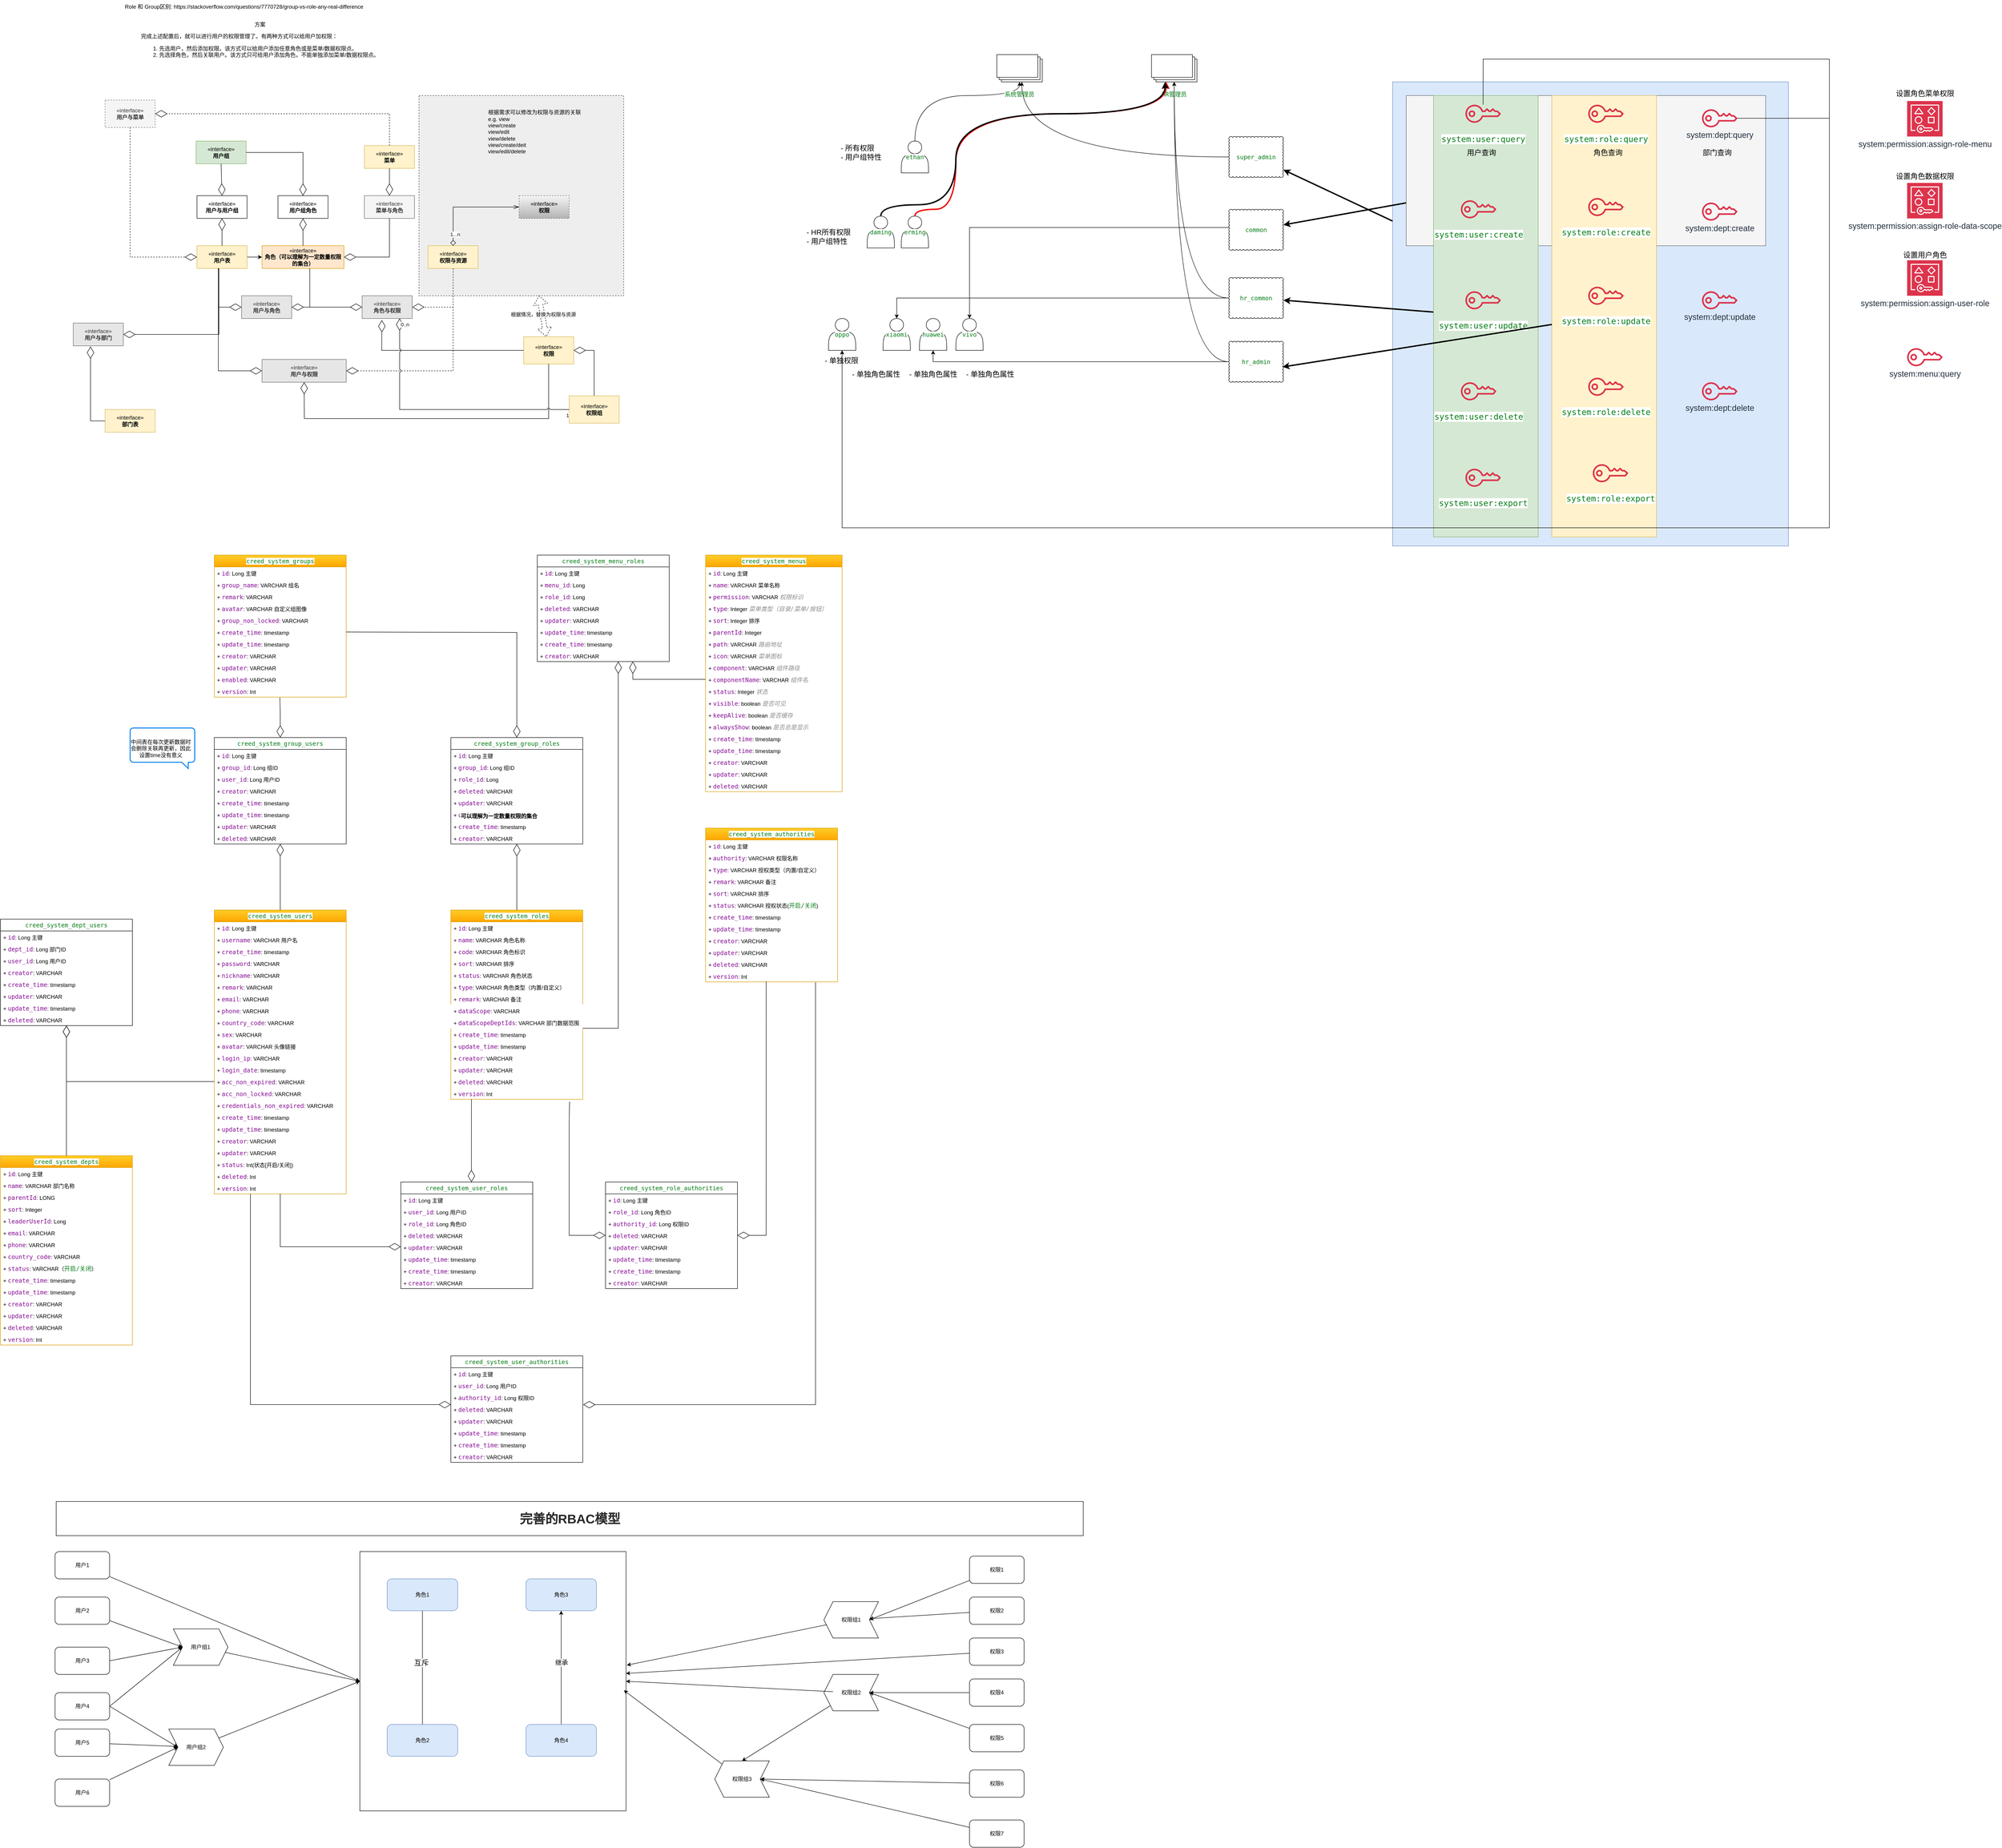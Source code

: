 <mxfile version="25.0.2">
  <diagram name="Page-1" id="c4acf3e9-155e-7222-9cf6-157b1a14988f">
    <mxGraphModel dx="2761" dy="128" grid="1" gridSize="10" guides="1" tooltips="1" connect="1" arrows="1" fold="1" page="1" pageScale="1" pageWidth="850" pageHeight="1100" background="#ffffff" math="0" shadow="0">
      <root>
        <mxCell id="0" />
        <mxCell id="1" parent="0" />
        <mxCell id="r_C2pmTcSllBFeOrrlL0-8" value="" style="rounded=0;whiteSpace=wrap;html=1;fillColor=#dae8fc;strokeColor=#6c8ebf;" parent="1" vertex="1">
          <mxGeometry x="2580" y="1280" width="870" height="1020" as="geometry" />
        </mxCell>
        <mxCell id="r_C2pmTcSllBFeOrrlL0-11" style="rounded=0;orthogonalLoop=1;jettySize=auto;html=1;strokeWidth=3;" parent="1" source="r_C2pmTcSllBFeOrrlL0-10" target="xXmbEY4U2gZVSiqRdXpH-135" edge="1">
          <mxGeometry relative="1" as="geometry" />
        </mxCell>
        <mxCell id="r_C2pmTcSllBFeOrrlL0-10" value="" style="rounded=0;whiteSpace=wrap;html=1;fillColor=#f5f5f5;fontColor=#333333;strokeColor=#666666;" parent="1" vertex="1">
          <mxGeometry x="2610" y="1310" width="790" height="330" as="geometry" />
        </mxCell>
        <mxCell id="r_C2pmTcSllBFeOrrlL0-13" style="rounded=0;orthogonalLoop=1;jettySize=auto;html=1;strokeWidth=3;" parent="1" source="r_C2pmTcSllBFeOrrlL0-12" target="xXmbEY4U2gZVSiqRdXpH-136" edge="1">
          <mxGeometry relative="1" as="geometry" />
        </mxCell>
        <mxCell id="r_C2pmTcSllBFeOrrlL0-12" value="" style="rounded=0;whiteSpace=wrap;html=1;fillColor=#d5e8d4;strokeColor=#82b366;" parent="1" vertex="1">
          <mxGeometry x="2670" y="1310" width="230" height="970" as="geometry" />
        </mxCell>
        <mxCell id="r_C2pmTcSllBFeOrrlL0-9" style="rounded=0;orthogonalLoop=1;jettySize=auto;html=1;strokeWidth=3;" parent="1" source="r_C2pmTcSllBFeOrrlL0-8" target="xXmbEY4U2gZVSiqRdXpH-134" edge="1">
          <mxGeometry relative="1" as="geometry" />
        </mxCell>
        <mxCell id="kJNDIVrAzg3m4Bg7lyPG-280" value="" style="rounded=0;whiteSpace=wrap;html=1;fillColor=#eeeeee;strokeColor=#36393d;dashed=1;" parent="1" vertex="1">
          <mxGeometry x="440" y="1310" width="450" height="440" as="geometry" />
        </mxCell>
        <mxCell id="gSgnAr31oRCDQpLX1KYG-1" value="&lt;div style=&quot;background-color:#ffffff;color:#080808&quot;&gt;&lt;pre style=&quot;font-family:&#39;JetBrains Mono&#39;,monospace;font-size:9.8pt;&quot;&gt;&lt;span style=&quot;color:#067d17;&quot;&gt;creed_system_users&lt;/span&gt;&lt;/pre&gt;&lt;/div&gt;" style="swimlane;fontStyle=0;childLayout=stackLayout;horizontal=1;startSize=26;fillColor=#ffcd28;horizontalStack=0;resizeParent=1;resizeParentMax=0;resizeLast=0;collapsible=1;marginBottom=0;whiteSpace=wrap;html=1;gradientColor=#ffa500;strokeColor=#d79b00;" parent="1" vertex="1">
          <mxGeometry x="-10" y="3100" width="290" height="624" as="geometry" />
        </mxCell>
        <mxCell id="gSgnAr31oRCDQpLX1KYG-2" value="+&amp;nbsp;&lt;span style=&quot;color: rgb(135, 16, 148); font-family: &amp;quot;JetBrains Mono&amp;quot;, monospace; font-size: 9.8pt; background-color: rgb(255, 255, 255);&quot;&gt;id&lt;/span&gt;&lt;span style=&quot;background-color: initial;&quot;&gt;: Long 主键&lt;/span&gt;" style="text;strokeColor=none;fillColor=none;align=left;verticalAlign=top;spacingLeft=4;spacingRight=4;overflow=hidden;rotatable=0;points=[[0,0.5],[1,0.5]];portConstraint=eastwest;whiteSpace=wrap;html=1;" parent="gSgnAr31oRCDQpLX1KYG-1" vertex="1">
          <mxGeometry y="26" width="290" height="26" as="geometry" />
        </mxCell>
        <mxCell id="gSgnAr31oRCDQpLX1KYG-3" value="+&amp;nbsp;&lt;span style=&quot;color: rgb(135, 16, 148); font-family: &amp;quot;JetBrains Mono&amp;quot;, monospace; font-size: 9.8pt; background-color: rgb(255, 255, 255);&quot;&gt;username&lt;/span&gt;&lt;span style=&quot;background-color: initial;&quot;&gt;: VARCHAR 用户名&lt;/span&gt;" style="text;strokeColor=none;fillColor=none;align=left;verticalAlign=top;spacingLeft=4;spacingRight=4;overflow=hidden;rotatable=0;points=[[0,0.5],[1,0.5]];portConstraint=eastwest;whiteSpace=wrap;html=1;" parent="gSgnAr31oRCDQpLX1KYG-1" vertex="1">
          <mxGeometry y="52" width="290" height="26" as="geometry" />
        </mxCell>
        <mxCell id="xXmbEY4U2gZVSiqRdXpH-89" value="+&amp;nbsp;&lt;span style=&quot;color: rgb(135, 16, 148); font-family: &amp;quot;JetBrains Mono&amp;quot;, monospace; font-size: 9.8pt; background-color: rgb(255, 255, 255);&quot;&gt;create_time&lt;/span&gt;&lt;span style=&quot;background-color: initial;&quot;&gt;: timestamp&lt;/span&gt;" style="text;strokeColor=none;fillColor=none;align=left;verticalAlign=top;spacingLeft=4;spacingRight=4;overflow=hidden;rotatable=0;points=[[0,0.5],[1,0.5]];portConstraint=eastwest;whiteSpace=wrap;html=1;" parent="gSgnAr31oRCDQpLX1KYG-1" vertex="1">
          <mxGeometry y="78" width="290" height="26" as="geometry" />
        </mxCell>
        <mxCell id="gSgnAr31oRCDQpLX1KYG-7" value="+&amp;nbsp;&lt;span style=&quot;color: rgb(135, 16, 148); font-family: &amp;quot;JetBrains Mono&amp;quot;, monospace; font-size: 9.8pt; background-color: rgb(255, 255, 255);&quot;&gt;password&lt;/span&gt;&lt;span style=&quot;background-color: initial;&quot;&gt;:&amp;nbsp;&lt;/span&gt;VARCHAR" style="text;strokeColor=none;fillColor=none;align=left;verticalAlign=top;spacingLeft=4;spacingRight=4;overflow=hidden;rotatable=0;points=[[0,0.5],[1,0.5]];portConstraint=eastwest;whiteSpace=wrap;html=1;" parent="gSgnAr31oRCDQpLX1KYG-1" vertex="1">
          <mxGeometry y="104" width="290" height="26" as="geometry" />
        </mxCell>
        <mxCell id="gSgnAr31oRCDQpLX1KYG-6" value="+&amp;nbsp;&lt;span style=&quot;color: rgb(135, 16, 148); font-family: &amp;quot;JetBrains Mono&amp;quot;, monospace; font-size: 9.8pt; background-color: rgb(255, 255, 255);&quot;&gt;nickname&lt;/span&gt;&lt;span style=&quot;background-color: initial;&quot;&gt;: VARCHAR&lt;/span&gt;" style="text;strokeColor=none;fillColor=none;align=left;verticalAlign=top;spacingLeft=4;spacingRight=4;overflow=hidden;rotatable=0;points=[[0,0.5],[1,0.5]];portConstraint=eastwest;whiteSpace=wrap;html=1;" parent="gSgnAr31oRCDQpLX1KYG-1" vertex="1">
          <mxGeometry y="130" width="290" height="26" as="geometry" />
        </mxCell>
        <mxCell id="gSgnAr31oRCDQpLX1KYG-8" value="+&amp;nbsp;&lt;span style=&quot;color: rgb(135, 16, 148); font-family: &amp;quot;JetBrains Mono&amp;quot;, monospace; font-size: 9.8pt; background-color: rgb(255, 255, 255);&quot;&gt;remark&lt;/span&gt;&lt;span style=&quot;background-color: initial;&quot;&gt;: VARCHAR&lt;/span&gt;" style="text;strokeColor=none;fillColor=none;align=left;verticalAlign=top;spacingLeft=4;spacingRight=4;overflow=hidden;rotatable=0;points=[[0,0.5],[1,0.5]];portConstraint=eastwest;whiteSpace=wrap;html=1;" parent="gSgnAr31oRCDQpLX1KYG-1" vertex="1">
          <mxGeometry y="156" width="290" height="26" as="geometry" />
        </mxCell>
        <mxCell id="gSgnAr31oRCDQpLX1KYG-18" value="+&amp;nbsp;&lt;span style=&quot;color: rgb(135, 16, 148); font-family: &amp;quot;JetBrains Mono&amp;quot;, monospace; font-size: 9.8pt; background-color: rgb(255, 255, 255);&quot;&gt;email&lt;/span&gt;&lt;span style=&quot;background-color: initial;&quot;&gt;: VARCHAR&lt;/span&gt;" style="text;strokeColor=none;fillColor=none;align=left;verticalAlign=top;spacingLeft=4;spacingRight=4;overflow=hidden;rotatable=0;points=[[0,0.5],[1,0.5]];portConstraint=eastwest;whiteSpace=wrap;html=1;" parent="gSgnAr31oRCDQpLX1KYG-1" vertex="1">
          <mxGeometry y="182" width="290" height="26" as="geometry" />
        </mxCell>
        <mxCell id="gSgnAr31oRCDQpLX1KYG-19" value="+&amp;nbsp;&lt;span style=&quot;color: rgb(135, 16, 148); font-family: &amp;quot;JetBrains Mono&amp;quot;, monospace; font-size: 9.8pt; background-color: rgb(255, 255, 255);&quot;&gt;phone&lt;/span&gt;&lt;span style=&quot;background-color: initial;&quot;&gt;: VARCHAR&lt;/span&gt;" style="text;strokeColor=none;fillColor=none;align=left;verticalAlign=top;spacingLeft=4;spacingRight=4;overflow=hidden;rotatable=0;points=[[0,0.5],[1,0.5]];portConstraint=eastwest;whiteSpace=wrap;html=1;" parent="gSgnAr31oRCDQpLX1KYG-1" vertex="1">
          <mxGeometry y="208" width="290" height="26" as="geometry" />
        </mxCell>
        <mxCell id="gSgnAr31oRCDQpLX1KYG-20" value="+&amp;nbsp;&lt;span style=&quot;color: rgb(135, 16, 148); font-family: &amp;quot;JetBrains Mono&amp;quot;, monospace; font-size: 9.8pt; background-color: rgb(255, 255, 255);&quot;&gt;country_code&lt;/span&gt;&lt;span style=&quot;background-color: initial;&quot;&gt;: VARCHAR&lt;/span&gt;" style="text;strokeColor=none;fillColor=none;align=left;verticalAlign=top;spacingLeft=4;spacingRight=4;overflow=hidden;rotatable=0;points=[[0,0.5],[1,0.5]];portConstraint=eastwest;whiteSpace=wrap;html=1;" parent="gSgnAr31oRCDQpLX1KYG-1" vertex="1">
          <mxGeometry y="234" width="290" height="26" as="geometry" />
        </mxCell>
        <mxCell id="gSgnAr31oRCDQpLX1KYG-17" value="+&amp;nbsp;&lt;span style=&quot;color: rgb(135, 16, 148); font-family: &amp;quot;JetBrains Mono&amp;quot;, monospace; font-size: 9.8pt; background-color: rgb(255, 255, 255);&quot;&gt;sex&lt;/span&gt;&lt;span style=&quot;background-color: initial;&quot;&gt;: VARCHAR&lt;/span&gt;" style="text;strokeColor=none;fillColor=none;align=left;verticalAlign=top;spacingLeft=4;spacingRight=4;overflow=hidden;rotatable=0;points=[[0,0.5],[1,0.5]];portConstraint=eastwest;whiteSpace=wrap;html=1;" parent="gSgnAr31oRCDQpLX1KYG-1" vertex="1">
          <mxGeometry y="260" width="290" height="26" as="geometry" />
        </mxCell>
        <mxCell id="gSgnAr31oRCDQpLX1KYG-16" value="+&amp;nbsp;&lt;span style=&quot;color: rgb(135, 16, 148); font-family: &amp;quot;JetBrains Mono&amp;quot;, monospace; font-size: 9.8pt; background-color: rgb(255, 255, 255);&quot;&gt;avatar&lt;/span&gt;&lt;span style=&quot;background-color: initial;&quot;&gt;: VARCHAR 头像链接&lt;/span&gt;" style="text;strokeColor=none;fillColor=none;align=left;verticalAlign=top;spacingLeft=4;spacingRight=4;overflow=hidden;rotatable=0;points=[[0,0.5],[1,0.5]];portConstraint=eastwest;whiteSpace=wrap;html=1;" parent="gSgnAr31oRCDQpLX1KYG-1" vertex="1">
          <mxGeometry y="286" width="290" height="26" as="geometry" />
        </mxCell>
        <mxCell id="gSgnAr31oRCDQpLX1KYG-15" value="+&amp;nbsp;&lt;span style=&quot;color: rgb(135, 16, 148); font-family: &amp;quot;JetBrains Mono&amp;quot;, monospace; font-size: 9.8pt; background-color: rgb(255, 255, 255);&quot;&gt;login_ip&lt;/span&gt;&lt;span style=&quot;background-color: initial;&quot;&gt;: VARCHAR&lt;/span&gt;" style="text;strokeColor=none;fillColor=none;align=left;verticalAlign=top;spacingLeft=4;spacingRight=4;overflow=hidden;rotatable=0;points=[[0,0.5],[1,0.5]];portConstraint=eastwest;whiteSpace=wrap;html=1;" parent="gSgnAr31oRCDQpLX1KYG-1" vertex="1">
          <mxGeometry y="312" width="290" height="26" as="geometry" />
        </mxCell>
        <mxCell id="gSgnAr31oRCDQpLX1KYG-14" value="+&amp;nbsp;&lt;span style=&quot;color: rgb(135, 16, 148); font-family: &amp;quot;JetBrains Mono&amp;quot;, monospace; font-size: 9.8pt; background-color: rgb(255, 255, 255);&quot;&gt;login_date&lt;/span&gt;&lt;span style=&quot;background-color: initial;&quot;&gt;:&amp;nbsp;&lt;/span&gt;timestamp" style="text;strokeColor=none;fillColor=none;align=left;verticalAlign=top;spacingLeft=4;spacingRight=4;overflow=hidden;rotatable=0;points=[[0,0.5],[1,0.5]];portConstraint=eastwest;whiteSpace=wrap;html=1;" parent="gSgnAr31oRCDQpLX1KYG-1" vertex="1">
          <mxGeometry y="338" width="290" height="26" as="geometry" />
        </mxCell>
        <mxCell id="gSgnAr31oRCDQpLX1KYG-13" value="+&amp;nbsp;&lt;span style=&quot;color: rgb(135, 16, 148); font-family: &amp;quot;JetBrains Mono&amp;quot;, monospace; font-size: 9.8pt; background-color: rgb(255, 255, 255);&quot;&gt;acc_non_expired&lt;/span&gt;&lt;span style=&quot;background-color: initial;&quot;&gt;: VARCHAR&lt;/span&gt;" style="text;strokeColor=none;fillColor=none;align=left;verticalAlign=top;spacingLeft=4;spacingRight=4;overflow=hidden;rotatable=0;points=[[0,0.5],[1,0.5]];portConstraint=eastwest;whiteSpace=wrap;html=1;" parent="gSgnAr31oRCDQpLX1KYG-1" vertex="1">
          <mxGeometry y="364" width="290" height="26" as="geometry" />
        </mxCell>
        <mxCell id="gSgnAr31oRCDQpLX1KYG-12" value="+&amp;nbsp;&lt;span style=&quot;color: rgb(135, 16, 148); font-family: &amp;quot;JetBrains Mono&amp;quot;, monospace; font-size: 9.8pt; background-color: rgb(255, 255, 255);&quot;&gt;acc_non_locked&lt;/span&gt;&lt;span style=&quot;background-color: initial;&quot;&gt;: VARCHAR&lt;/span&gt;" style="text;strokeColor=none;fillColor=none;align=left;verticalAlign=top;spacingLeft=4;spacingRight=4;overflow=hidden;rotatable=0;points=[[0,0.5],[1,0.5]];portConstraint=eastwest;whiteSpace=wrap;html=1;" parent="gSgnAr31oRCDQpLX1KYG-1" vertex="1">
          <mxGeometry y="390" width="290" height="26" as="geometry" />
        </mxCell>
        <mxCell id="gSgnAr31oRCDQpLX1KYG-11" value="+&amp;nbsp;&lt;span style=&quot;color: rgb(135, 16, 148); font-family: &amp;quot;JetBrains Mono&amp;quot;, monospace; font-size: 9.8pt; background-color: rgb(255, 255, 255);&quot;&gt;credentials_non_expired&lt;/span&gt;&lt;span style=&quot;background-color: initial;&quot;&gt;: VARCHAR&lt;/span&gt;" style="text;strokeColor=none;fillColor=none;align=left;verticalAlign=top;spacingLeft=4;spacingRight=4;overflow=hidden;rotatable=0;points=[[0,0.5],[1,0.5]];portConstraint=eastwest;whiteSpace=wrap;html=1;" parent="gSgnAr31oRCDQpLX1KYG-1" vertex="1">
          <mxGeometry y="416" width="290" height="26" as="geometry" />
        </mxCell>
        <mxCell id="gSgnAr31oRCDQpLX1KYG-10" value="+&amp;nbsp;&lt;span style=&quot;color: rgb(135, 16, 148); font-family: &amp;quot;JetBrains Mono&amp;quot;, monospace; font-size: 9.8pt; background-color: rgb(255, 255, 255);&quot;&gt;create_time&lt;/span&gt;&lt;span style=&quot;background-color: initial;&quot;&gt;: timestamp&lt;/span&gt;" style="text;strokeColor=none;fillColor=none;align=left;verticalAlign=top;spacingLeft=4;spacingRight=4;overflow=hidden;rotatable=0;points=[[0,0.5],[1,0.5]];portConstraint=eastwest;whiteSpace=wrap;html=1;" parent="gSgnAr31oRCDQpLX1KYG-1" vertex="1">
          <mxGeometry y="442" width="290" height="26" as="geometry" />
        </mxCell>
        <mxCell id="gSgnAr31oRCDQpLX1KYG-9" value="+&amp;nbsp;&lt;span style=&quot;color: rgb(135, 16, 148); font-family: &amp;quot;JetBrains Mono&amp;quot;, monospace; font-size: 9.8pt; background-color: rgb(255, 255, 255);&quot;&gt;update_time&lt;/span&gt;&lt;span style=&quot;background-color: initial;&quot;&gt;:&amp;nbsp;&lt;/span&gt;timestamp" style="text;strokeColor=none;fillColor=none;align=left;verticalAlign=top;spacingLeft=4;spacingRight=4;overflow=hidden;rotatable=0;points=[[0,0.5],[1,0.5]];portConstraint=eastwest;whiteSpace=wrap;html=1;" parent="gSgnAr31oRCDQpLX1KYG-1" vertex="1">
          <mxGeometry y="468" width="290" height="26" as="geometry" />
        </mxCell>
        <mxCell id="gSgnAr31oRCDQpLX1KYG-21" value="+&amp;nbsp;&lt;span style=&quot;color: rgb(135, 16, 148); font-family: &amp;quot;JetBrains Mono&amp;quot;, monospace; font-size: 9.8pt; background-color: rgb(255, 255, 255);&quot;&gt;creator&lt;/span&gt;&lt;span style=&quot;background-color: initial;&quot;&gt;: VARCHAR&lt;/span&gt;" style="text;strokeColor=none;fillColor=none;align=left;verticalAlign=top;spacingLeft=4;spacingRight=4;overflow=hidden;rotatable=0;points=[[0,0.5],[1,0.5]];portConstraint=eastwest;whiteSpace=wrap;html=1;" parent="gSgnAr31oRCDQpLX1KYG-1" vertex="1">
          <mxGeometry y="494" width="290" height="26" as="geometry" />
        </mxCell>
        <mxCell id="gSgnAr31oRCDQpLX1KYG-22" value="+&amp;nbsp;&lt;span style=&quot;color: rgb(135, 16, 148); font-family: &amp;quot;JetBrains Mono&amp;quot;, monospace; font-size: 9.8pt; background-color: rgb(255, 255, 255);&quot;&gt;updater&lt;/span&gt;&lt;span style=&quot;background-color: initial;&quot;&gt;: VARCHAR&lt;/span&gt;" style="text;strokeColor=none;fillColor=none;align=left;verticalAlign=top;spacingLeft=4;spacingRight=4;overflow=hidden;rotatable=0;points=[[0,0.5],[1,0.5]];portConstraint=eastwest;whiteSpace=wrap;html=1;" parent="gSgnAr31oRCDQpLX1KYG-1" vertex="1">
          <mxGeometry y="520" width="290" height="26" as="geometry" />
        </mxCell>
        <mxCell id="r_C2pmTcSllBFeOrrlL0-55" value="+ &lt;font face=&quot;JetBrains Mono, monospace&quot; color=&quot;#871094&quot;&gt;&lt;span style=&quot;font-size: 13.067px; background-color: rgb(255, 255, 255);&quot;&gt;status&lt;/span&gt;&lt;/font&gt;&lt;span style=&quot;background-color: initial;&quot;&gt;: Int(状态[开启/关闭])&lt;/span&gt;" style="text;strokeColor=none;fillColor=none;align=left;verticalAlign=top;spacingLeft=4;spacingRight=4;overflow=hidden;rotatable=0;points=[[0,0.5],[1,0.5]];portConstraint=eastwest;whiteSpace=wrap;html=1;" parent="gSgnAr31oRCDQpLX1KYG-1" vertex="1">
          <mxGeometry y="546" width="290" height="26" as="geometry" />
        </mxCell>
        <mxCell id="gSgnAr31oRCDQpLX1KYG-23" value="+&amp;nbsp;&lt;span style=&quot;color: rgb(135, 16, 148); font-family: &amp;quot;JetBrains Mono&amp;quot;, monospace; font-size: 9.8pt; background-color: rgb(255, 255, 255);&quot;&gt;deleted&lt;/span&gt;&lt;span style=&quot;background-color: initial;&quot;&gt;: Int&lt;/span&gt;" style="text;strokeColor=none;fillColor=none;align=left;verticalAlign=top;spacingLeft=4;spacingRight=4;overflow=hidden;rotatable=0;points=[[0,0.5],[1,0.5]];portConstraint=eastwest;whiteSpace=wrap;html=1;" parent="gSgnAr31oRCDQpLX1KYG-1" vertex="1">
          <mxGeometry y="572" width="290" height="26" as="geometry" />
        </mxCell>
        <mxCell id="gSgnAr31oRCDQpLX1KYG-4" value="+&amp;nbsp;&lt;span style=&quot;color: rgb(135, 16, 148); font-family: &amp;quot;JetBrains Mono&amp;quot;, monospace; font-size: 9.8pt; background-color: rgb(255, 255, 255);&quot;&gt;version&lt;/span&gt;&lt;span style=&quot;background-color: initial;&quot;&gt;: Int&lt;/span&gt;" style="text;strokeColor=none;fillColor=none;align=left;verticalAlign=top;spacingLeft=4;spacingRight=4;overflow=hidden;rotatable=0;points=[[0,0.5],[1,0.5]];portConstraint=eastwest;whiteSpace=wrap;html=1;" parent="gSgnAr31oRCDQpLX1KYG-1" vertex="1">
          <mxGeometry y="598" width="290" height="26" as="geometry" />
        </mxCell>
        <mxCell id="kJNDIVrAzg3m4Bg7lyPG-1" value="Role 和 Group区别:&amp;nbsp;https://stackoverflow.com/questions/7770728/group-vs-role-any-real-difference" style="text;html=1;align=center;verticalAlign=middle;resizable=0;points=[];autosize=1;strokeColor=none;fillColor=none;" parent="1" vertex="1">
          <mxGeometry x="-220" y="1100" width="550" height="30" as="geometry" />
        </mxCell>
        <mxCell id="kJNDIVrAzg3m4Bg7lyPG-191" value="" style="edgeStyle=orthogonalEdgeStyle;rounded=0;orthogonalLoop=1;jettySize=auto;html=1;" parent="1" source="kJNDIVrAzg3m4Bg7lyPG-119" target="kJNDIVrAzg3m4Bg7lyPG-124" edge="1">
          <mxGeometry relative="1" as="geometry" />
        </mxCell>
        <mxCell id="kJNDIVrAzg3m4Bg7lyPG-119" value="«interface»&lt;br&gt;&lt;b&gt;用户表&lt;/b&gt;" style="html=1;whiteSpace=wrap;fillColor=#fff2cc;strokeColor=#d6b656;" parent="1" vertex="1">
          <mxGeometry x="-48" y="1640" width="110" height="50" as="geometry" />
        </mxCell>
        <mxCell id="kJNDIVrAzg3m4Bg7lyPG-120" value="«interface»&lt;br&gt;&lt;b&gt;用户与用户组&lt;/b&gt;" style="html=1;whiteSpace=wrap;" parent="1" vertex="1">
          <mxGeometry x="-48" y="1530" width="110" height="50" as="geometry" />
        </mxCell>
        <mxCell id="kJNDIVrAzg3m4Bg7lyPG-121" value="«interface»&lt;br&gt;&lt;b&gt;用户与角色&lt;/b&gt;" style="html=1;whiteSpace=wrap;fillColor=#E6E6E6;strokeColor=#666666;fontColor=#333333;" parent="1" vertex="1">
          <mxGeometry x="50" y="1750" width="110" height="50" as="geometry" />
        </mxCell>
        <mxCell id="kJNDIVrAzg3m4Bg7lyPG-123" value="«interface»&lt;br&gt;&lt;b&gt;用户组角色&lt;/b&gt;" style="html=1;whiteSpace=wrap;" parent="1" vertex="1">
          <mxGeometry x="130" y="1530" width="110" height="50" as="geometry" />
        </mxCell>
        <mxCell id="kJNDIVrAzg3m4Bg7lyPG-124" value="«interface»&lt;br&gt;&lt;b&gt;角色（可以理解为一定数量权限的集合）&lt;/b&gt;" style="html=1;whiteSpace=wrap;fillColor=#ffe6cc;strokeColor=#d79b00;" parent="1" vertex="1">
          <mxGeometry x="95" y="1640" width="180" height="50" as="geometry" />
        </mxCell>
        <mxCell id="kJNDIVrAzg3m4Bg7lyPG-125" value="«interface»&lt;br&gt;&lt;b&gt;用户组&lt;/b&gt;" style="html=1;whiteSpace=wrap;fillColor=#d5e8d4;strokeColor=#82b366;" parent="1" vertex="1">
          <mxGeometry x="-50" y="1410" width="110" height="50" as="geometry" />
        </mxCell>
        <mxCell id="kJNDIVrAzg3m4Bg7lyPG-129" value="" style="endArrow=diamondThin;endFill=0;endSize=24;html=1;rounded=0;entryX=0.5;entryY=0;entryDx=0;entryDy=0;exitX=0.5;exitY=1;exitDx=0;exitDy=0;" parent="1" source="kJNDIVrAzg3m4Bg7lyPG-125" target="kJNDIVrAzg3m4Bg7lyPG-120" edge="1">
          <mxGeometry width="160" relative="1" as="geometry">
            <mxPoint y="1710" as="sourcePoint" />
            <mxPoint x="160" y="1710" as="targetPoint" />
          </mxGeometry>
        </mxCell>
        <mxCell id="kJNDIVrAzg3m4Bg7lyPG-133" value="" style="endArrow=diamondThin;endFill=0;endSize=24;html=1;rounded=0;exitX=0.5;exitY=0;exitDx=0;exitDy=0;" parent="1" source="kJNDIVrAzg3m4Bg7lyPG-119" target="kJNDIVrAzg3m4Bg7lyPG-120" edge="1">
          <mxGeometry width="160" relative="1" as="geometry">
            <mxPoint y="1710" as="sourcePoint" />
            <mxPoint x="160" y="1710" as="targetPoint" />
            <Array as="points" />
          </mxGeometry>
        </mxCell>
        <mxCell id="kJNDIVrAzg3m4Bg7lyPG-135" value="" style="endArrow=diamondThin;endFill=0;endSize=24;html=1;rounded=0;exitX=1;exitY=0.5;exitDx=0;exitDy=0;entryX=0.5;entryY=0;entryDx=0;entryDy=0;" parent="1" source="kJNDIVrAzg3m4Bg7lyPG-125" target="kJNDIVrAzg3m4Bg7lyPG-123" edge="1">
          <mxGeometry width="160" relative="1" as="geometry">
            <mxPoint y="1710" as="sourcePoint" />
            <mxPoint x="160" y="1710" as="targetPoint" />
            <Array as="points">
              <mxPoint x="185" y="1435" />
            </Array>
          </mxGeometry>
        </mxCell>
        <mxCell id="kJNDIVrAzg3m4Bg7lyPG-136" value="" style="endArrow=diamondThin;endFill=0;endSize=24;html=1;rounded=0;exitX=0.5;exitY=0;exitDx=0;exitDy=0;entryX=0.5;entryY=1;entryDx=0;entryDy=0;" parent="1" source="kJNDIVrAzg3m4Bg7lyPG-124" target="kJNDIVrAzg3m4Bg7lyPG-123" edge="1">
          <mxGeometry width="160" relative="1" as="geometry">
            <mxPoint y="1710" as="sourcePoint" />
            <mxPoint x="160" y="1710" as="targetPoint" />
          </mxGeometry>
        </mxCell>
        <mxCell id="kJNDIVrAzg3m4Bg7lyPG-137" value="" style="endArrow=diamondThin;endFill=0;endSize=24;html=1;rounded=0;entryX=0;entryY=0.5;entryDx=0;entryDy=0;" parent="1" target="kJNDIVrAzg3m4Bg7lyPG-121" edge="1">
          <mxGeometry width="160" relative="1" as="geometry">
            <mxPoint y="1690" as="sourcePoint" />
            <mxPoint x="160" y="1710" as="targetPoint" />
            <Array as="points">
              <mxPoint y="1775" />
            </Array>
          </mxGeometry>
        </mxCell>
        <mxCell id="kJNDIVrAzg3m4Bg7lyPG-142" value="" style="endArrow=diamondThin;endFill=0;endSize=24;html=1;rounded=0;entryX=1;entryY=0.5;entryDx=0;entryDy=0;" parent="1" target="kJNDIVrAzg3m4Bg7lyPG-121" edge="1">
          <mxGeometry width="160" relative="1" as="geometry">
            <mxPoint x="200" y="1690" as="sourcePoint" />
            <mxPoint x="160" y="1710" as="targetPoint" />
            <Array as="points">
              <mxPoint x="200" y="1775" />
            </Array>
          </mxGeometry>
        </mxCell>
        <mxCell id="kJNDIVrAzg3m4Bg7lyPG-143" value="«interface»&lt;br&gt;&lt;b&gt;菜单与角色&lt;/b&gt;" style="html=1;whiteSpace=wrap;fillColor=#f5f5f5;strokeColor=#666666;fontColor=#333333;" parent="1" vertex="1">
          <mxGeometry x="320" y="1530" width="110" height="50" as="geometry" />
        </mxCell>
        <mxCell id="kJNDIVrAzg3m4Bg7lyPG-144" value="«interface»&lt;br&gt;&lt;b&gt;菜单&lt;/b&gt;" style="html=1;whiteSpace=wrap;fillColor=#fff2cc;strokeColor=#d6b656;" parent="1" vertex="1">
          <mxGeometry x="320" y="1420" width="110" height="50" as="geometry" />
        </mxCell>
        <mxCell id="kJNDIVrAzg3m4Bg7lyPG-145" value="«interface»&lt;br&gt;&lt;b&gt;角色与权限&lt;/b&gt;" style="html=1;whiteSpace=wrap;fillColor=#E6E6E6;strokeColor=#666666;fontColor=#333333;" parent="1" vertex="1">
          <mxGeometry x="315" y="1750" width="110" height="50" as="geometry" />
        </mxCell>
        <mxCell id="kJNDIVrAzg3m4Bg7lyPG-146" value="«interface»&lt;br&gt;&lt;b&gt;权限与资源&lt;/b&gt;" style="html=1;whiteSpace=wrap;fillColor=#fff2cc;strokeColor=#d6b656;" parent="1" vertex="1">
          <mxGeometry x="460" y="1640" width="110" height="50" as="geometry" />
        </mxCell>
        <mxCell id="kJNDIVrAzg3m4Bg7lyPG-147" value="" style="endArrow=diamondThin;endFill=0;endSize=24;html=1;rounded=0;entryX=0;entryY=0.5;entryDx=0;entryDy=0;" parent="1" target="kJNDIVrAzg3m4Bg7lyPG-145" edge="1">
          <mxGeometry width="160" relative="1" as="geometry">
            <mxPoint x="200" y="1690" as="sourcePoint" />
            <mxPoint x="160" y="1710" as="targetPoint" />
            <Array as="points">
              <mxPoint x="200" y="1775" />
            </Array>
          </mxGeometry>
        </mxCell>
        <mxCell id="kJNDIVrAzg3m4Bg7lyPG-148" value="" style="endArrow=diamondThin;endFill=0;endSize=24;html=1;rounded=0;entryX=1;entryY=0.5;entryDx=0;entryDy=0;exitX=0.5;exitY=1;exitDx=0;exitDy=0;dashed=1;" parent="1" source="kJNDIVrAzg3m4Bg7lyPG-146" target="kJNDIVrAzg3m4Bg7lyPG-145" edge="1">
          <mxGeometry width="160" relative="1" as="geometry">
            <mxPoint y="1710" as="sourcePoint" />
            <mxPoint x="160" y="1710" as="targetPoint" />
            <Array as="points">
              <mxPoint x="515" y="1775" />
            </Array>
          </mxGeometry>
        </mxCell>
        <mxCell id="kJNDIVrAzg3m4Bg7lyPG-149" value="" style="endArrow=diamondThin;endFill=0;endSize=24;html=1;rounded=0;entryX=0.5;entryY=0;entryDx=0;entryDy=0;exitX=0.5;exitY=1;exitDx=0;exitDy=0;" parent="1" source="kJNDIVrAzg3m4Bg7lyPG-144" target="kJNDIVrAzg3m4Bg7lyPG-143" edge="1">
          <mxGeometry width="160" relative="1" as="geometry">
            <mxPoint y="1710" as="sourcePoint" />
            <mxPoint x="160" y="1710" as="targetPoint" />
            <Array as="points" />
          </mxGeometry>
        </mxCell>
        <mxCell id="kJNDIVrAzg3m4Bg7lyPG-150" value="" style="endArrow=diamondThin;endFill=0;endSize=24;html=1;rounded=0;entryX=1;entryY=0.5;entryDx=0;entryDy=0;exitX=0.5;exitY=1;exitDx=0;exitDy=0;" parent="1" source="kJNDIVrAzg3m4Bg7lyPG-143" target="kJNDIVrAzg3m4Bg7lyPG-124" edge="1">
          <mxGeometry width="160" relative="1" as="geometry">
            <mxPoint y="1710" as="sourcePoint" />
            <mxPoint x="160" y="1710" as="targetPoint" />
            <Array as="points">
              <mxPoint x="375" y="1665" />
            </Array>
          </mxGeometry>
        </mxCell>
        <mxCell id="kJNDIVrAzg3m4Bg7lyPG-175" value="方案&lt;br&gt;&lt;p style=&quot;text-align: left;&quot;&gt;完成上述配置后，就可以进行用户的权限管理了。有两种方式可以给用户加权限：&lt;/p&gt;&lt;ol&gt;&lt;li style=&quot;text-align: left;&quot;&gt;先选用户，然后添加权限。该方式可以给用户添加任意角色或是菜单/数据权限点。&lt;/li&gt;&lt;li style=&quot;text-align: left;&quot;&gt;先选择角色，然后关联用户。该方式只可给用户添加角色，不能单独添加菜单/数据权限点。&lt;br&gt;&lt;/li&gt;&lt;/ol&gt;" style="text;html=1;align=center;verticalAlign=middle;resizable=0;points=[];autosize=1;strokeColor=none;fillColor=none;" parent="1" vertex="1">
          <mxGeometry x="-185" y="1138" width="550" height="110" as="geometry" />
        </mxCell>
        <mxCell id="kJNDIVrAzg3m4Bg7lyPG-177" value="«interface»&lt;br&gt;&lt;b&gt;权限&lt;/b&gt;" style="html=1;whiteSpace=wrap;fillColor=#f5f5f5;strokeColor=#666666;gradientColor=#b3b3b3;dashed=1;" parent="1" vertex="1">
          <mxGeometry x="660" y="1530" width="110" height="50" as="geometry" />
        </mxCell>
        <mxCell id="kJNDIVrAzg3m4Bg7lyPG-178" value="" style="endArrow=openThin;endFill=0;endSize=10;html=1;rounded=0;exitX=0.5;exitY=0;exitDx=0;exitDy=0;entryX=0;entryY=0.5;entryDx=0;entryDy=0;startSize=10;startArrow=diamond;startFill=0;" parent="1" source="kJNDIVrAzg3m4Bg7lyPG-146" target="kJNDIVrAzg3m4Bg7lyPG-177" edge="1">
          <mxGeometry width="160" relative="1" as="geometry">
            <mxPoint x="370" y="1670" as="sourcePoint" />
            <mxPoint x="660" y="1560" as="targetPoint" />
            <Array as="points">
              <mxPoint x="515" y="1555" />
            </Array>
          </mxGeometry>
        </mxCell>
        <mxCell id="kJNDIVrAzg3m4Bg7lyPG-282" value="1...n" style="edgeLabel;html=1;align=center;verticalAlign=middle;resizable=0;points=[];" parent="kJNDIVrAzg3m4Bg7lyPG-178" vertex="1" connectable="0">
          <mxGeometry x="-0.783" y="-3" relative="1" as="geometry">
            <mxPoint x="1" as="offset" />
          </mxGeometry>
        </mxCell>
        <mxCell id="kJNDIVrAzg3m4Bg7lyPG-180" value="«interface»&lt;br&gt;&lt;b&gt;用户与权限&lt;/b&gt;" style="html=1;whiteSpace=wrap;fillColor=#E6E6E6;strokeColor=#666666;fontColor=#333333;" parent="1" vertex="1">
          <mxGeometry x="95" y="1890" width="185" height="50" as="geometry" />
        </mxCell>
        <mxCell id="kJNDIVrAzg3m4Bg7lyPG-181" value="" style="endArrow=diamondThin;endFill=0;endSize=24;html=1;rounded=0;entryX=0;entryY=0.5;entryDx=0;entryDy=0;exitX=0.427;exitY=0.98;exitDx=0;exitDy=0;exitPerimeter=0;" parent="1" source="kJNDIVrAzg3m4Bg7lyPG-119" target="kJNDIVrAzg3m4Bg7lyPG-180" edge="1">
          <mxGeometry width="160" relative="1" as="geometry">
            <mxPoint x="370" y="1710" as="sourcePoint" />
            <mxPoint x="530" y="1710" as="targetPoint" />
            <Array as="points">
              <mxPoint x="-1" y="1915" />
            </Array>
          </mxGeometry>
        </mxCell>
        <mxCell id="kJNDIVrAzg3m4Bg7lyPG-182" value="" style="endArrow=diamondThin;endFill=0;endSize=24;html=1;rounded=0;entryX=1;entryY=0.5;entryDx=0;entryDy=0;exitX=0.5;exitY=1;exitDx=0;exitDy=0;dashed=1;" parent="1" source="kJNDIVrAzg3m4Bg7lyPG-146" target="kJNDIVrAzg3m4Bg7lyPG-180" edge="1">
          <mxGeometry width="160" relative="1" as="geometry">
            <mxPoint x="370" y="1710" as="sourcePoint" />
            <mxPoint x="530" y="1710" as="targetPoint" />
            <Array as="points">
              <mxPoint x="515" y="1915" />
            </Array>
          </mxGeometry>
        </mxCell>
        <mxCell id="kJNDIVrAzg3m4Bg7lyPG-183" value="«interface»&lt;br&gt;&lt;b&gt;用户与菜单&lt;/b&gt;" style="html=1;whiteSpace=wrap;dashed=1;fillColor=#f5f5f5;fontColor=#333333;strokeColor=#666666;" parent="1" vertex="1">
          <mxGeometry x="-250" y="1320" width="110" height="60" as="geometry" />
        </mxCell>
        <mxCell id="kJNDIVrAzg3m4Bg7lyPG-184" value="" style="endArrow=diamondThin;endFill=0;endSize=24;html=1;rounded=0;entryX=1;entryY=0.5;entryDx=0;entryDy=0;exitX=0.5;exitY=0;exitDx=0;exitDy=0;dashed=1;" parent="1" source="kJNDIVrAzg3m4Bg7lyPG-144" target="kJNDIVrAzg3m4Bg7lyPG-183" edge="1">
          <mxGeometry width="160" relative="1" as="geometry">
            <mxPoint x="210" y="1540" as="sourcePoint" />
            <mxPoint x="370" y="1540" as="targetPoint" />
            <Array as="points">
              <mxPoint x="375" y="1350" />
            </Array>
          </mxGeometry>
        </mxCell>
        <mxCell id="kJNDIVrAzg3m4Bg7lyPG-185" value="" style="endArrow=diamondThin;endFill=0;endSize=24;html=1;rounded=0;entryX=0;entryY=0.5;entryDx=0;entryDy=0;exitX=0.5;exitY=1;exitDx=0;exitDy=0;dashed=1;" parent="1" source="kJNDIVrAzg3m4Bg7lyPG-183" target="kJNDIVrAzg3m4Bg7lyPG-119" edge="1">
          <mxGeometry width="160" relative="1" as="geometry">
            <mxPoint x="210" y="1540" as="sourcePoint" />
            <mxPoint x="370" y="1540" as="targetPoint" />
            <Array as="points">
              <mxPoint x="-195" y="1665" />
            </Array>
          </mxGeometry>
        </mxCell>
        <mxCell id="kJNDIVrAzg3m4Bg7lyPG-186" value="«interface»&lt;br&gt;&lt;b&gt;部门表&lt;/b&gt;" style="html=1;whiteSpace=wrap;fillColor=#fff2cc;strokeColor=#d6b656;" parent="1" vertex="1">
          <mxGeometry x="-250" y="2000" width="110" height="50" as="geometry" />
        </mxCell>
        <mxCell id="kJNDIVrAzg3m4Bg7lyPG-187" value="«interface»&lt;br&gt;&lt;b&gt;用户与部门&lt;/b&gt;" style="html=1;whiteSpace=wrap;fillColor=#E6E6E6;strokeColor=#666666;fontColor=#333333;" parent="1" vertex="1">
          <mxGeometry x="-320" y="1810" width="110" height="50" as="geometry" />
        </mxCell>
        <mxCell id="kJNDIVrAzg3m4Bg7lyPG-188" value="" style="endArrow=diamondThin;endFill=0;endSize=24;html=1;rounded=0;entryX=1;entryY=0.5;entryDx=0;entryDy=0;" parent="1" target="kJNDIVrAzg3m4Bg7lyPG-187" edge="1">
          <mxGeometry width="160" relative="1" as="geometry">
            <mxPoint y="1690" as="sourcePoint" />
            <mxPoint x="370" y="1710" as="targetPoint" />
            <Array as="points">
              <mxPoint y="1835" />
            </Array>
          </mxGeometry>
        </mxCell>
        <mxCell id="kJNDIVrAzg3m4Bg7lyPG-189" value="" style="endArrow=diamondThin;endFill=0;endSize=24;html=1;rounded=0;entryX=0.345;entryY=1.03;entryDx=0;entryDy=0;entryPerimeter=0;exitX=0;exitY=0.5;exitDx=0;exitDy=0;" parent="1" source="kJNDIVrAzg3m4Bg7lyPG-186" target="kJNDIVrAzg3m4Bg7lyPG-187" edge="1">
          <mxGeometry width="160" relative="1" as="geometry">
            <mxPoint x="210" y="1710" as="sourcePoint" />
            <mxPoint x="370" y="1710" as="targetPoint" />
            <Array as="points">
              <mxPoint x="-282" y="2025" />
            </Array>
          </mxGeometry>
        </mxCell>
        <mxCell id="kJNDIVrAzg3m4Bg7lyPG-190" value="&lt;div&gt;根据需求可以修改为权限与资源的关联&lt;/div&gt;e.g. view&lt;br&gt;view/create&lt;div&gt;view/edit&lt;/div&gt;&lt;div&gt;view/delete&lt;/div&gt;&lt;div&gt;view/create/deit&lt;/div&gt;&lt;div&gt;view/edit/delete&lt;/div&gt;" style="text;html=1;align=left;verticalAlign=middle;resizable=0;points=[];autosize=1;strokeColor=none;fillColor=none;" parent="1" vertex="1">
          <mxGeometry x="590" y="1335" width="230" height="110" as="geometry" />
        </mxCell>
        <mxCell id="kJNDIVrAzg3m4Bg7lyPG-214" value="&lt;div style=&quot;background-color: rgb(255, 255, 255);&quot;&gt;&lt;pre style=&quot;font-family: &amp;quot;JetBrains Mono&amp;quot;, monospace; font-size: 9.8pt;&quot;&gt;&lt;font color=&quot;#067d17&quot;&gt;creed_system_groups&lt;/font&gt;&lt;/pre&gt;&lt;/div&gt;" style="swimlane;fontStyle=0;childLayout=stackLayout;horizontal=1;startSize=26;fillColor=#ffcd28;horizontalStack=0;resizeParent=1;resizeParentMax=0;resizeLast=0;collapsible=1;marginBottom=0;whiteSpace=wrap;html=1;strokeColor=#d79b00;gradientColor=#ffa500;" parent="1" vertex="1">
          <mxGeometry x="-10" y="2320" width="290" height="312" as="geometry" />
        </mxCell>
        <mxCell id="kJNDIVrAzg3m4Bg7lyPG-215" value="+&amp;nbsp;&lt;span style=&quot;color: rgb(135, 16, 148); font-family: &amp;quot;JetBrains Mono&amp;quot;, monospace; font-size: 9.8pt; background-color: rgb(255, 255, 255);&quot;&gt;id&lt;/span&gt;&lt;span style=&quot;background-color: initial;&quot;&gt;: Long 主键&lt;/span&gt;" style="text;strokeColor=none;fillColor=none;align=left;verticalAlign=top;spacingLeft=4;spacingRight=4;overflow=hidden;rotatable=0;points=[[0,0.5],[1,0.5]];portConstraint=eastwest;whiteSpace=wrap;html=1;" parent="kJNDIVrAzg3m4Bg7lyPG-214" vertex="1">
          <mxGeometry y="26" width="290" height="26" as="geometry" />
        </mxCell>
        <mxCell id="kJNDIVrAzg3m4Bg7lyPG-216" value="+&amp;nbsp;&lt;span style=&quot;color: rgb(135, 16, 148); font-family: &amp;quot;JetBrains Mono&amp;quot;, monospace; font-size: 9.8pt; background-color: rgb(255, 255, 255);&quot;&gt;group_name&lt;/span&gt;&lt;span style=&quot;background-color: initial;&quot;&gt;: VARCHAR 组名&lt;/span&gt;" style="text;strokeColor=none;fillColor=none;align=left;verticalAlign=top;spacingLeft=4;spacingRight=4;overflow=hidden;rotatable=0;points=[[0,0.5],[1,0.5]];portConstraint=eastwest;whiteSpace=wrap;html=1;" parent="kJNDIVrAzg3m4Bg7lyPG-214" vertex="1">
          <mxGeometry y="52" width="290" height="26" as="geometry" />
        </mxCell>
        <mxCell id="kJNDIVrAzg3m4Bg7lyPG-219" value="+&amp;nbsp;&lt;span style=&quot;color: rgb(135, 16, 148); font-family: &amp;quot;JetBrains Mono&amp;quot;, monospace; font-size: 9.8pt; background-color: rgb(255, 255, 255);&quot;&gt;remark&lt;/span&gt;&lt;span style=&quot;background-color: initial;&quot;&gt;: VARCHAR&lt;/span&gt;" style="text;strokeColor=none;fillColor=none;align=left;verticalAlign=top;spacingLeft=4;spacingRight=4;overflow=hidden;rotatable=0;points=[[0,0.5],[1,0.5]];portConstraint=eastwest;whiteSpace=wrap;html=1;" parent="kJNDIVrAzg3m4Bg7lyPG-214" vertex="1">
          <mxGeometry y="78" width="290" height="26" as="geometry" />
        </mxCell>
        <mxCell id="kJNDIVrAzg3m4Bg7lyPG-224" value="+&amp;nbsp;&lt;span style=&quot;color: rgb(135, 16, 148); font-family: &amp;quot;JetBrains Mono&amp;quot;, monospace; font-size: 9.8pt; background-color: rgb(255, 255, 255);&quot;&gt;avatar&lt;/span&gt;&lt;span style=&quot;background-color: initial;&quot;&gt;: VARCHAR 自定义组图像&lt;/span&gt;" style="text;strokeColor=none;fillColor=none;align=left;verticalAlign=top;spacingLeft=4;spacingRight=4;overflow=hidden;rotatable=0;points=[[0,0.5],[1,0.5]];portConstraint=eastwest;whiteSpace=wrap;html=1;" parent="kJNDIVrAzg3m4Bg7lyPG-214" vertex="1">
          <mxGeometry y="104" width="290" height="26" as="geometry" />
        </mxCell>
        <mxCell id="kJNDIVrAzg3m4Bg7lyPG-228" value="+&amp;nbsp;&lt;span style=&quot;color: rgb(135, 16, 148); font-family: &amp;quot;JetBrains Mono&amp;quot;, monospace; font-size: 9.8pt; background-color: rgb(255, 255, 255);&quot;&gt;group_non_locked&lt;/span&gt;&lt;span style=&quot;background-color: initial;&quot;&gt;: VARCHAR&lt;/span&gt;" style="text;strokeColor=none;fillColor=none;align=left;verticalAlign=top;spacingLeft=4;spacingRight=4;overflow=hidden;rotatable=0;points=[[0,0.5],[1,0.5]];portConstraint=eastwest;whiteSpace=wrap;html=1;" parent="kJNDIVrAzg3m4Bg7lyPG-214" vertex="1">
          <mxGeometry y="130" width="290" height="26" as="geometry" />
        </mxCell>
        <mxCell id="kJNDIVrAzg3m4Bg7lyPG-230" value="+&amp;nbsp;&lt;span style=&quot;color: rgb(135, 16, 148); font-family: &amp;quot;JetBrains Mono&amp;quot;, monospace; font-size: 9.8pt; background-color: rgb(255, 255, 255);&quot;&gt;create_time&lt;/span&gt;&lt;span style=&quot;background-color: initial;&quot;&gt;: timestamp&lt;/span&gt;" style="text;strokeColor=none;fillColor=none;align=left;verticalAlign=top;spacingLeft=4;spacingRight=4;overflow=hidden;rotatable=0;points=[[0,0.5],[1,0.5]];portConstraint=eastwest;whiteSpace=wrap;html=1;" parent="kJNDIVrAzg3m4Bg7lyPG-214" vertex="1">
          <mxGeometry y="156" width="290" height="26" as="geometry" />
        </mxCell>
        <mxCell id="kJNDIVrAzg3m4Bg7lyPG-231" value="+&amp;nbsp;&lt;span style=&quot;color: rgb(135, 16, 148); font-family: &amp;quot;JetBrains Mono&amp;quot;, monospace; font-size: 9.8pt; background-color: rgb(255, 255, 255);&quot;&gt;update_time&lt;/span&gt;&lt;span style=&quot;background-color: initial;&quot;&gt;:&amp;nbsp;&lt;/span&gt;timestamp" style="text;strokeColor=none;fillColor=none;align=left;verticalAlign=top;spacingLeft=4;spacingRight=4;overflow=hidden;rotatable=0;points=[[0,0.5],[1,0.5]];portConstraint=eastwest;whiteSpace=wrap;html=1;" parent="kJNDIVrAzg3m4Bg7lyPG-214" vertex="1">
          <mxGeometry y="182" width="290" height="26" as="geometry" />
        </mxCell>
        <mxCell id="kJNDIVrAzg3m4Bg7lyPG-232" value="+&amp;nbsp;&lt;span style=&quot;color: rgb(135, 16, 148); font-family: &amp;quot;JetBrains Mono&amp;quot;, monospace; font-size: 9.8pt; background-color: rgb(255, 255, 255);&quot;&gt;creator&lt;/span&gt;&lt;span style=&quot;background-color: initial;&quot;&gt;: VARCHAR&lt;/span&gt;" style="text;strokeColor=none;fillColor=none;align=left;verticalAlign=top;spacingLeft=4;spacingRight=4;overflow=hidden;rotatable=0;points=[[0,0.5],[1,0.5]];portConstraint=eastwest;whiteSpace=wrap;html=1;" parent="kJNDIVrAzg3m4Bg7lyPG-214" vertex="1">
          <mxGeometry y="208" width="290" height="26" as="geometry" />
        </mxCell>
        <mxCell id="kJNDIVrAzg3m4Bg7lyPG-233" value="+&amp;nbsp;&lt;span style=&quot;color: rgb(135, 16, 148); font-family: &amp;quot;JetBrains Mono&amp;quot;, monospace; font-size: 9.8pt; background-color: rgb(255, 255, 255);&quot;&gt;updater&lt;/span&gt;&lt;span style=&quot;background-color: initial;&quot;&gt;: VARCHAR&lt;/span&gt;" style="text;strokeColor=none;fillColor=none;align=left;verticalAlign=top;spacingLeft=4;spacingRight=4;overflow=hidden;rotatable=0;points=[[0,0.5],[1,0.5]];portConstraint=eastwest;whiteSpace=wrap;html=1;" parent="kJNDIVrAzg3m4Bg7lyPG-214" vertex="1">
          <mxGeometry y="234" width="290" height="26" as="geometry" />
        </mxCell>
        <mxCell id="kJNDIVrAzg3m4Bg7lyPG-234" value="+&amp;nbsp;&lt;span style=&quot;color: rgb(135, 16, 148); font-family: &amp;quot;JetBrains Mono&amp;quot;, monospace; font-size: 9.8pt; background-color: rgb(255, 255, 255);&quot;&gt;enabled&lt;/span&gt;&lt;span style=&quot;background-color: initial;&quot;&gt;: VARCHAR&lt;/span&gt;" style="text;strokeColor=none;fillColor=none;align=left;verticalAlign=top;spacingLeft=4;spacingRight=4;overflow=hidden;rotatable=0;points=[[0,0.5],[1,0.5]];portConstraint=eastwest;whiteSpace=wrap;html=1;" parent="kJNDIVrAzg3m4Bg7lyPG-214" vertex="1">
          <mxGeometry y="260" width="290" height="26" as="geometry" />
        </mxCell>
        <mxCell id="kJNDIVrAzg3m4Bg7lyPG-235" value="+&amp;nbsp;&lt;span style=&quot;color: rgb(135, 16, 148); font-family: &amp;quot;JetBrains Mono&amp;quot;, monospace; font-size: 9.8pt; background-color: rgb(255, 255, 255);&quot;&gt;version&lt;/span&gt;&lt;span style=&quot;background-color: initial;&quot;&gt;: Int&lt;/span&gt;" style="text;strokeColor=none;fillColor=none;align=left;verticalAlign=top;spacingLeft=4;spacingRight=4;overflow=hidden;rotatable=0;points=[[0,0.5],[1,0.5]];portConstraint=eastwest;whiteSpace=wrap;html=1;" parent="kJNDIVrAzg3m4Bg7lyPG-214" vertex="1">
          <mxGeometry y="286" width="290" height="26" as="geometry" />
        </mxCell>
        <mxCell id="kJNDIVrAzg3m4Bg7lyPG-236" value="&lt;div style=&quot;background-color: rgb(255, 255, 255);&quot;&gt;&lt;pre style=&quot;font-family: &amp;quot;JetBrains Mono&amp;quot;, monospace; font-size: 9.8pt;&quot;&gt;&lt;font color=&quot;#067d17&quot;&gt;creed_system_group_users&lt;/font&gt;&lt;/pre&gt;&lt;/div&gt;" style="swimlane;fontStyle=0;childLayout=stackLayout;horizontal=1;startSize=26;horizontalStack=0;resizeParent=1;resizeParentMax=0;resizeLast=0;collapsible=1;marginBottom=0;whiteSpace=wrap;html=1;" parent="1" vertex="1">
          <mxGeometry x="-10" y="2721" width="290" height="234" as="geometry" />
        </mxCell>
        <mxCell id="xXmbEY4U2gZVSiqRdXpH-93" value="+&amp;nbsp;&lt;span style=&quot;color: rgb(135, 16, 148); font-family: &amp;quot;JetBrains Mono&amp;quot;, monospace; font-size: 9.8pt; background-color: rgb(255, 255, 255);&quot;&gt;id&lt;/span&gt;&lt;span style=&quot;background-color: initial;&quot;&gt;: Long 主键&lt;/span&gt;" style="text;strokeColor=none;fillColor=none;align=left;verticalAlign=top;spacingLeft=4;spacingRight=4;overflow=hidden;rotatable=0;points=[[0,0.5],[1,0.5]];portConstraint=eastwest;whiteSpace=wrap;html=1;" parent="kJNDIVrAzg3m4Bg7lyPG-236" vertex="1">
          <mxGeometry y="26" width="290" height="26" as="geometry" />
        </mxCell>
        <mxCell id="kJNDIVrAzg3m4Bg7lyPG-238" value="+&amp;nbsp;&lt;span style=&quot;color: rgb(135, 16, 148); font-family: &amp;quot;JetBrains Mono&amp;quot;, monospace; font-size: 9.8pt; background-color: rgb(255, 255, 255);&quot;&gt;group_id&lt;/span&gt;&lt;span style=&quot;background-color: initial;&quot;&gt;:&amp;nbsp;&lt;/span&gt;Long&lt;span style=&quot;background-color: initial;&quot;&gt;&amp;nbsp;组ID&lt;/span&gt;" style="text;strokeColor=none;fillColor=none;align=left;verticalAlign=top;spacingLeft=4;spacingRight=4;overflow=hidden;rotatable=0;points=[[0,0.5],[1,0.5]];portConstraint=eastwest;whiteSpace=wrap;html=1;" parent="kJNDIVrAzg3m4Bg7lyPG-236" vertex="1">
          <mxGeometry y="52" width="290" height="26" as="geometry" />
        </mxCell>
        <mxCell id="kJNDIVrAzg3m4Bg7lyPG-239" value="+&amp;nbsp;&lt;span style=&quot;color: rgb(135, 16, 148); font-family: &amp;quot;JetBrains Mono&amp;quot;, monospace; font-size: 9.8pt; background-color: rgb(255, 255, 255);&quot;&gt;user_id&lt;/span&gt;&lt;span style=&quot;background-color: initial;&quot;&gt;:&amp;nbsp;&lt;/span&gt;Long&amp;nbsp;用户ID" style="text;strokeColor=none;fillColor=none;align=left;verticalAlign=top;spacingLeft=4;spacingRight=4;overflow=hidden;rotatable=0;points=[[0,0.5],[1,0.5]];portConstraint=eastwest;whiteSpace=wrap;html=1;" parent="kJNDIVrAzg3m4Bg7lyPG-236" vertex="1">
          <mxGeometry y="78" width="290" height="26" as="geometry" />
        </mxCell>
        <mxCell id="xXmbEY4U2gZVSiqRdXpH-88" value="+&amp;nbsp;&lt;span style=&quot;color: rgb(135, 16, 148); font-family: &amp;quot;JetBrains Mono&amp;quot;, monospace; font-size: 9.8pt; background-color: rgb(255, 255, 255);&quot;&gt;creator&lt;/span&gt;&lt;span style=&quot;background-color: initial;&quot;&gt;: VARCHAR&lt;/span&gt;" style="text;strokeColor=none;fillColor=none;align=left;verticalAlign=top;spacingLeft=4;spacingRight=4;overflow=hidden;rotatable=0;points=[[0,0.5],[1,0.5]];portConstraint=eastwest;whiteSpace=wrap;html=1;" parent="kJNDIVrAzg3m4Bg7lyPG-236" vertex="1">
          <mxGeometry y="104" width="290" height="26" as="geometry" />
        </mxCell>
        <mxCell id="xXmbEY4U2gZVSiqRdXpH-100" value="+&amp;nbsp;&lt;span style=&quot;color: rgb(135, 16, 148); font-family: &amp;quot;JetBrains Mono&amp;quot;, monospace; font-size: 9.8pt; background-color: rgb(255, 255, 255);&quot;&gt;create_time&lt;/span&gt;&lt;span style=&quot;background-color: initial;&quot;&gt;: timestamp&lt;/span&gt;" style="text;strokeColor=none;fillColor=none;align=left;verticalAlign=top;spacingLeft=4;spacingRight=4;overflow=hidden;rotatable=0;points=[[0,0.5],[1,0.5]];portConstraint=eastwest;whiteSpace=wrap;html=1;" parent="kJNDIVrAzg3m4Bg7lyPG-236" vertex="1">
          <mxGeometry y="130" width="290" height="26" as="geometry" />
        </mxCell>
        <mxCell id="xXmbEY4U2gZVSiqRdXpH-91" value="+&amp;nbsp;&lt;span style=&quot;color: rgb(135, 16, 148); font-family: &amp;quot;JetBrains Mono&amp;quot;, monospace; font-size: 9.8pt; background-color: rgb(255, 255, 255);&quot;&gt;update_time&lt;/span&gt;&lt;span style=&quot;background-color: initial;&quot;&gt;:&amp;nbsp;&lt;/span&gt;timestamp" style="text;strokeColor=none;fillColor=none;align=left;verticalAlign=top;spacingLeft=4;spacingRight=4;overflow=hidden;rotatable=0;points=[[0,0.5],[1,0.5]];portConstraint=eastwest;whiteSpace=wrap;html=1;" parent="kJNDIVrAzg3m4Bg7lyPG-236" vertex="1">
          <mxGeometry y="156" width="290" height="26" as="geometry" />
        </mxCell>
        <mxCell id="xXmbEY4U2gZVSiqRdXpH-90" value="+&amp;nbsp;&lt;span style=&quot;color: rgb(135, 16, 148); font-family: &amp;quot;JetBrains Mono&amp;quot;, monospace; font-size: 9.8pt; background-color: rgb(255, 255, 255);&quot;&gt;updater&lt;/span&gt;&lt;span style=&quot;background-color: initial;&quot;&gt;: VARCHAR&lt;/span&gt;" style="text;strokeColor=none;fillColor=none;align=left;verticalAlign=top;spacingLeft=4;spacingRight=4;overflow=hidden;rotatable=0;points=[[0,0.5],[1,0.5]];portConstraint=eastwest;whiteSpace=wrap;html=1;" parent="kJNDIVrAzg3m4Bg7lyPG-236" vertex="1">
          <mxGeometry y="182" width="290" height="26" as="geometry" />
        </mxCell>
        <mxCell id="xXmbEY4U2gZVSiqRdXpH-99" value="+&amp;nbsp;&lt;span style=&quot;color: rgb(135, 16, 148); font-family: &amp;quot;JetBrains Mono&amp;quot;, monospace; font-size: 9.8pt; background-color: rgb(255, 255, 255);&quot;&gt;deleted&lt;/span&gt;&lt;span style=&quot;background-color: initial;&quot;&gt;: VARCHAR&lt;/span&gt;" style="text;strokeColor=none;fillColor=none;align=left;verticalAlign=top;spacingLeft=4;spacingRight=4;overflow=hidden;rotatable=0;points=[[0,0.5],[1,0.5]];portConstraint=eastwest;whiteSpace=wrap;html=1;" parent="kJNDIVrAzg3m4Bg7lyPG-236" vertex="1">
          <mxGeometry y="208" width="290" height="26" as="geometry" />
        </mxCell>
        <mxCell id="kJNDIVrAzg3m4Bg7lyPG-258" value="&lt;div style=&quot;background-color: rgb(255, 255, 255);&quot;&gt;&lt;pre style=&quot;font-family: &amp;quot;JetBrains Mono&amp;quot;, monospace; font-size: 9.8pt;&quot;&gt;&lt;font color=&quot;#067d17&quot;&gt;creed_system_roles&lt;/font&gt;&lt;/pre&gt;&lt;/div&gt;" style="swimlane;fontStyle=0;childLayout=stackLayout;horizontal=1;startSize=26;fillColor=#ffcd28;horizontalStack=0;resizeParent=1;resizeParentMax=0;resizeLast=0;collapsible=1;marginBottom=0;whiteSpace=wrap;html=1;gradientColor=#ffa500;strokeColor=#d79b00;" parent="1" vertex="1">
          <mxGeometry x="510" y="3100" width="290" height="416" as="geometry" />
        </mxCell>
        <mxCell id="kJNDIVrAzg3m4Bg7lyPG-259" value="+&amp;nbsp;&lt;span style=&quot;color: rgb(135, 16, 148); font-family: &amp;quot;JetBrains Mono&amp;quot;, monospace; font-size: 9.8pt; background-color: rgb(255, 255, 255);&quot;&gt;id&lt;/span&gt;&lt;span style=&quot;background-color: initial;&quot;&gt;: Long 主键&lt;/span&gt;" style="text;strokeColor=none;fillColor=none;align=left;verticalAlign=top;spacingLeft=4;spacingRight=4;overflow=hidden;rotatable=0;points=[[0,0.5],[1,0.5]];portConstraint=eastwest;whiteSpace=wrap;html=1;" parent="kJNDIVrAzg3m4Bg7lyPG-258" vertex="1">
          <mxGeometry y="26" width="290" height="26" as="geometry" />
        </mxCell>
        <mxCell id="kJNDIVrAzg3m4Bg7lyPG-260" value="+&amp;nbsp;&lt;span style=&quot;color: rgb(135, 16, 148); font-family: &amp;quot;JetBrains Mono&amp;quot;, monospace; font-size: 9.8pt; background-color: rgb(255, 255, 255);&quot;&gt;name&lt;/span&gt;&lt;span style=&quot;background-color: initial;&quot;&gt;: VARCHAR 角色名称&lt;/span&gt;" style="text;strokeColor=none;fillColor=none;align=left;verticalAlign=top;spacingLeft=4;spacingRight=4;overflow=hidden;rotatable=0;points=[[0,0.5],[1,0.5]];portConstraint=eastwest;whiteSpace=wrap;html=1;" parent="kJNDIVrAzg3m4Bg7lyPG-258" vertex="1">
          <mxGeometry y="52" width="290" height="26" as="geometry" />
        </mxCell>
        <mxCell id="kJNDIVrAzg3m4Bg7lyPG-261" value="+&amp;nbsp;&lt;span style=&quot;color: rgb(135, 16, 148); font-family: &amp;quot;JetBrains Mono&amp;quot;, monospace; font-size: 9.8pt; background-color: rgb(255, 255, 255);&quot;&gt;code&lt;/span&gt;&lt;span style=&quot;background-color: initial;&quot;&gt;:&amp;nbsp;&lt;/span&gt;&lt;span style=&quot;background-color: initial;&quot;&gt;VARCHAR 角色标识&lt;/span&gt;" style="text;strokeColor=none;fillColor=none;align=left;verticalAlign=top;spacingLeft=4;spacingRight=4;overflow=hidden;rotatable=0;points=[[0,0.5],[1,0.5]];portConstraint=eastwest;whiteSpace=wrap;html=1;" parent="kJNDIVrAzg3m4Bg7lyPG-258" vertex="1">
          <mxGeometry y="78" width="290" height="26" as="geometry" />
        </mxCell>
        <mxCell id="kJNDIVrAzg3m4Bg7lyPG-263" value="+&amp;nbsp;&lt;span style=&quot;color: rgb(135, 16, 148); font-family: &amp;quot;JetBrains Mono&amp;quot;, monospace; font-size: 9.8pt; background-color: rgb(255, 255, 255);&quot;&gt;sort&lt;/span&gt;&lt;span style=&quot;background-color: initial;&quot;&gt;: VARCHAR 排序&lt;/span&gt;" style="text;strokeColor=none;fillColor=none;align=left;verticalAlign=top;spacingLeft=4;spacingRight=4;overflow=hidden;rotatable=0;points=[[0,0.5],[1,0.5]];portConstraint=eastwest;whiteSpace=wrap;html=1;" parent="kJNDIVrAzg3m4Bg7lyPG-258" vertex="1">
          <mxGeometry y="104" width="290" height="26" as="geometry" />
        </mxCell>
        <mxCell id="kJNDIVrAzg3m4Bg7lyPG-264" value="+&amp;nbsp;&lt;span style=&quot;color: rgb(135, 16, 148); font-family: &amp;quot;JetBrains Mono&amp;quot;, monospace; font-size: 9.8pt; background-color: rgb(255, 255, 255);&quot;&gt;status&lt;/span&gt;&lt;span style=&quot;background-color: initial;&quot;&gt;: VARCHAR 角色状态&lt;/span&gt;" style="text;strokeColor=none;fillColor=none;align=left;verticalAlign=top;spacingLeft=4;spacingRight=4;overflow=hidden;rotatable=0;points=[[0,0.5],[1,0.5]];portConstraint=eastwest;whiteSpace=wrap;html=1;" parent="kJNDIVrAzg3m4Bg7lyPG-258" vertex="1">
          <mxGeometry y="130" width="290" height="26" as="geometry" />
        </mxCell>
        <mxCell id="kJNDIVrAzg3m4Bg7lyPG-265" value="+&amp;nbsp;&lt;span style=&quot;color: rgb(135, 16, 148); font-family: &amp;quot;JetBrains Mono&amp;quot;, monospace; font-size: 9.8pt; background-color: rgb(255, 255, 255);&quot;&gt;type&lt;/span&gt;&lt;span style=&quot;background-color: initial;&quot;&gt;: VARCHAR 角色类型（内置/自定义）&lt;/span&gt;" style="text;strokeColor=none;fillColor=none;align=left;verticalAlign=top;spacingLeft=4;spacingRight=4;overflow=hidden;rotatable=0;points=[[0,0.5],[1,0.5]];portConstraint=eastwest;whiteSpace=wrap;html=1;" parent="kJNDIVrAzg3m4Bg7lyPG-258" vertex="1">
          <mxGeometry y="156" width="290" height="26" as="geometry" />
        </mxCell>
        <mxCell id="kJNDIVrAzg3m4Bg7lyPG-266" value="+&amp;nbsp;&lt;span style=&quot;color: rgb(135, 16, 148); font-family: &amp;quot;JetBrains Mono&amp;quot;, monospace; font-size: 9.8pt; background-color: rgb(255, 255, 255);&quot;&gt;remark&lt;/span&gt;&lt;span style=&quot;background-color: initial;&quot;&gt;: VARCHAR 备注&lt;/span&gt;" style="text;strokeColor=none;fillColor=none;align=left;verticalAlign=top;spacingLeft=4;spacingRight=4;overflow=hidden;rotatable=0;points=[[0,0.5],[1,0.5]];portConstraint=eastwest;whiteSpace=wrap;html=1;" parent="kJNDIVrAzg3m4Bg7lyPG-258" vertex="1">
          <mxGeometry y="182" width="290" height="26" as="geometry" />
        </mxCell>
        <mxCell id="kJNDIVrAzg3m4Bg7lyPG-267" value="+&amp;nbsp;&lt;span style=&quot;color: rgb(135, 16, 148); font-family: &amp;quot;JetBrains Mono&amp;quot;, monospace; font-size: 9.8pt; background-color: rgb(255, 255, 255);&quot;&gt;dataScope&lt;/span&gt;&lt;span style=&quot;background-color: initial;&quot;&gt;: VARCHAR&lt;/span&gt;" style="text;strokeColor=#ffffff;fillColor=#FFFFFF;align=left;verticalAlign=top;spacingLeft=4;spacingRight=4;overflow=hidden;rotatable=0;points=[[0,0.5],[1,0.5]];portConstraint=eastwest;whiteSpace=wrap;html=1;" parent="kJNDIVrAzg3m4Bg7lyPG-258" vertex="1">
          <mxGeometry y="208" width="290" height="26" as="geometry" />
        </mxCell>
        <mxCell id="kJNDIVrAzg3m4Bg7lyPG-268" value="+&amp;nbsp;&lt;span style=&quot;color: rgb(135, 16, 148); font-family: &amp;quot;JetBrains Mono&amp;quot;, monospace; font-size: 9.8pt; background-color: rgb(255, 255, 255);&quot;&gt;dataScopeDeptIds&lt;/span&gt;&lt;span style=&quot;background-color: initial;&quot;&gt;: VARCHAR 部门数据范围&lt;/span&gt;" style="text;strokeColor=#ffffff;fillColor=#FFFFFF;align=left;verticalAlign=top;spacingLeft=4;spacingRight=4;overflow=hidden;rotatable=0;points=[[0,0.5],[1,0.5]];portConstraint=eastwest;whiteSpace=wrap;html=1;" parent="kJNDIVrAzg3m4Bg7lyPG-258" vertex="1">
          <mxGeometry y="234" width="290" height="26" as="geometry" />
        </mxCell>
        <mxCell id="kJNDIVrAzg3m4Bg7lyPG-274" value="+&amp;nbsp;&lt;span style=&quot;color: rgb(135, 16, 148); font-family: &amp;quot;JetBrains Mono&amp;quot;, monospace; font-size: 9.8pt; background-color: rgb(255, 255, 255);&quot;&gt;create_time&lt;/span&gt;&lt;span style=&quot;background-color: initial;&quot;&gt;: timestamp&lt;/span&gt;" style="text;strokeColor=none;fillColor=none;align=left;verticalAlign=top;spacingLeft=4;spacingRight=4;overflow=hidden;rotatable=0;points=[[0,0.5],[1,0.5]];portConstraint=eastwest;whiteSpace=wrap;html=1;" parent="kJNDIVrAzg3m4Bg7lyPG-258" vertex="1">
          <mxGeometry y="260" width="290" height="26" as="geometry" />
        </mxCell>
        <mxCell id="kJNDIVrAzg3m4Bg7lyPG-275" value="+&amp;nbsp;&lt;span style=&quot;color: rgb(135, 16, 148); font-family: &amp;quot;JetBrains Mono&amp;quot;, monospace; font-size: 9.8pt; background-color: rgb(255, 255, 255);&quot;&gt;update_time&lt;/span&gt;&lt;span style=&quot;background-color: initial;&quot;&gt;:&amp;nbsp;&lt;/span&gt;timestamp" style="text;strokeColor=none;fillColor=none;align=left;verticalAlign=top;spacingLeft=4;spacingRight=4;overflow=hidden;rotatable=0;points=[[0,0.5],[1,0.5]];portConstraint=eastwest;whiteSpace=wrap;html=1;" parent="kJNDIVrAzg3m4Bg7lyPG-258" vertex="1">
          <mxGeometry y="286" width="290" height="26" as="geometry" />
        </mxCell>
        <mxCell id="kJNDIVrAzg3m4Bg7lyPG-276" value="+&amp;nbsp;&lt;span style=&quot;color: rgb(135, 16, 148); font-family: &amp;quot;JetBrains Mono&amp;quot;, monospace; font-size: 9.8pt; background-color: rgb(255, 255, 255);&quot;&gt;creator&lt;/span&gt;&lt;span style=&quot;background-color: initial;&quot;&gt;: VARCHAR&lt;/span&gt;" style="text;strokeColor=none;fillColor=none;align=left;verticalAlign=top;spacingLeft=4;spacingRight=4;overflow=hidden;rotatable=0;points=[[0,0.5],[1,0.5]];portConstraint=eastwest;whiteSpace=wrap;html=1;" parent="kJNDIVrAzg3m4Bg7lyPG-258" vertex="1">
          <mxGeometry y="312" width="290" height="26" as="geometry" />
        </mxCell>
        <mxCell id="kJNDIVrAzg3m4Bg7lyPG-277" value="+&amp;nbsp;&lt;span style=&quot;color: rgb(135, 16, 148); font-family: &amp;quot;JetBrains Mono&amp;quot;, monospace; font-size: 9.8pt; background-color: rgb(255, 255, 255);&quot;&gt;updater&lt;/span&gt;&lt;span style=&quot;background-color: initial;&quot;&gt;: VARCHAR&lt;/span&gt;" style="text;strokeColor=none;fillColor=none;align=left;verticalAlign=top;spacingLeft=4;spacingRight=4;overflow=hidden;rotatable=0;points=[[0,0.5],[1,0.5]];portConstraint=eastwest;whiteSpace=wrap;html=1;" parent="kJNDIVrAzg3m4Bg7lyPG-258" vertex="1">
          <mxGeometry y="338" width="290" height="26" as="geometry" />
        </mxCell>
        <mxCell id="kJNDIVrAzg3m4Bg7lyPG-278" value="+&amp;nbsp;&lt;span style=&quot;color: rgb(135, 16, 148); font-family: &amp;quot;JetBrains Mono&amp;quot;, monospace; font-size: 9.8pt; background-color: rgb(255, 255, 255);&quot;&gt;deleted&lt;/span&gt;&lt;span style=&quot;background-color: initial;&quot;&gt;: VARCHAR&lt;/span&gt;" style="text;strokeColor=none;fillColor=none;align=left;verticalAlign=top;spacingLeft=4;spacingRight=4;overflow=hidden;rotatable=0;points=[[0,0.5],[1,0.5]];portConstraint=eastwest;whiteSpace=wrap;html=1;" parent="kJNDIVrAzg3m4Bg7lyPG-258" vertex="1">
          <mxGeometry y="364" width="290" height="26" as="geometry" />
        </mxCell>
        <mxCell id="kJNDIVrAzg3m4Bg7lyPG-279" value="+&amp;nbsp;&lt;span style=&quot;color: rgb(135, 16, 148); font-family: &amp;quot;JetBrains Mono&amp;quot;, monospace; font-size: 9.8pt; background-color: rgb(255, 255, 255);&quot;&gt;version&lt;/span&gt;&lt;span style=&quot;background-color: initial;&quot;&gt;: Int&lt;/span&gt;" style="text;strokeColor=none;fillColor=none;align=left;verticalAlign=top;spacingLeft=4;spacingRight=4;overflow=hidden;rotatable=0;points=[[0,0.5],[1,0.5]];portConstraint=eastwest;whiteSpace=wrap;html=1;" parent="kJNDIVrAzg3m4Bg7lyPG-258" vertex="1">
          <mxGeometry y="390" width="290" height="26" as="geometry" />
        </mxCell>
        <mxCell id="EfH59FC6BVkHidcSWf-2-1" style="rounded=0;orthogonalLoop=1;jettySize=auto;html=1;startArrow=classic;startFill=1;shape=flexArrow;dashed=1;" parent="1" source="kJNDIVrAzg3m4Bg7lyPG-281" target="kJNDIVrAzg3m4Bg7lyPG-280" edge="1">
          <mxGeometry relative="1" as="geometry" />
        </mxCell>
        <mxCell id="EfH59FC6BVkHidcSWf-2-2" value="根据情况，替换为权限与资源" style="edgeLabel;html=1;align=center;verticalAlign=middle;resizable=0;points=[];" parent="EfH59FC6BVkHidcSWf-2-1" vertex="1" connectable="0">
          <mxGeometry x="0.08" y="-2" relative="1" as="geometry">
            <mxPoint as="offset" />
          </mxGeometry>
        </mxCell>
        <mxCell id="kJNDIVrAzg3m4Bg7lyPG-281" value="«interface»&lt;br&gt;&lt;b&gt;权限&lt;/b&gt;" style="html=1;whiteSpace=wrap;fillColor=#fff2cc;strokeColor=#d6b656;" parent="1" vertex="1">
          <mxGeometry x="670" y="1840" width="110" height="60" as="geometry" />
        </mxCell>
        <mxCell id="kJNDIVrAzg3m4Bg7lyPG-283" value="" style="endArrow=diamondThin;endFill=0;endSize=24;html=1;rounded=0;entryX=0.395;entryY=1.07;entryDx=0;entryDy=0;exitX=0;exitY=0.5;exitDx=0;exitDy=0;entryPerimeter=0;" parent="1" source="kJNDIVrAzg3m4Bg7lyPG-281" target="kJNDIVrAzg3m4Bg7lyPG-145" edge="1">
          <mxGeometry width="160" relative="1" as="geometry">
            <mxPoint x="440" y="1760" as="sourcePoint" />
            <mxPoint x="350" y="1845" as="targetPoint" />
            <Array as="points">
              <mxPoint x="358" y="1870" />
            </Array>
          </mxGeometry>
        </mxCell>
        <mxCell id="kJNDIVrAzg3m4Bg7lyPG-284" value="" style="endArrow=diamondThin;endFill=0;endSize=24;html=1;rounded=0;entryX=0.5;entryY=1;entryDx=0;entryDy=0;exitX=0.5;exitY=1;exitDx=0;exitDy=0;" parent="1" source="kJNDIVrAzg3m4Bg7lyPG-281" target="kJNDIVrAzg3m4Bg7lyPG-180" edge="1">
          <mxGeometry width="160" relative="1" as="geometry">
            <mxPoint x="680" y="1880" as="sourcePoint" />
            <mxPoint x="368" y="1814" as="targetPoint" />
            <Array as="points">
              <mxPoint x="725" y="2020" />
              <mxPoint x="188" y="2020" />
            </Array>
          </mxGeometry>
        </mxCell>
        <mxCell id="kJNDIVrAzg3m4Bg7lyPG-285" value="&lt;div style=&quot;background-color: rgb(255, 255, 255);&quot;&gt;&lt;pre style=&quot;font-family: &amp;quot;JetBrains Mono&amp;quot;, monospace; font-size: 9.8pt;&quot;&gt;&lt;font color=&quot;#067d17&quot;&gt;creed_system_group_roles&lt;/font&gt;&lt;/pre&gt;&lt;/div&gt;" style="swimlane;fontStyle=0;childLayout=stackLayout;horizontal=1;startSize=26;fillColor=none;horizontalStack=0;resizeParent=1;resizeParentMax=0;resizeLast=0;collapsible=1;marginBottom=0;whiteSpace=wrap;html=1;" parent="1" vertex="1">
          <mxGeometry x="510" y="2721" width="290" height="234" as="geometry" />
        </mxCell>
        <mxCell id="xXmbEY4U2gZVSiqRdXpH-94" value="+&amp;nbsp;&lt;span style=&quot;color: rgb(135, 16, 148); font-family: &amp;quot;JetBrains Mono&amp;quot;, monospace; font-size: 9.8pt; background-color: rgb(255, 255, 255);&quot;&gt;id&lt;/span&gt;&lt;span style=&quot;background-color: initial;&quot;&gt;: Long 主键&lt;/span&gt;" style="text;strokeColor=none;fillColor=none;align=left;verticalAlign=top;spacingLeft=4;spacingRight=4;overflow=hidden;rotatable=0;points=[[0,0.5],[1,0.5]];portConstraint=eastwest;whiteSpace=wrap;html=1;" parent="kJNDIVrAzg3m4Bg7lyPG-285" vertex="1">
          <mxGeometry y="26" width="290" height="26" as="geometry" />
        </mxCell>
        <mxCell id="kJNDIVrAzg3m4Bg7lyPG-287" value="+&amp;nbsp;&lt;span style=&quot;color: rgb(135, 16, 148); font-family: &amp;quot;JetBrains Mono&amp;quot;, monospace; font-size: 9.8pt; background-color: rgb(255, 255, 255);&quot;&gt;group_id&lt;/span&gt;&lt;span style=&quot;background-color: initial;&quot;&gt;:&amp;nbsp;&lt;/span&gt;Long&lt;span style=&quot;background-color: initial;&quot;&gt;&amp;nbsp;组ID&lt;/span&gt;" style="text;strokeColor=none;fillColor=none;align=left;verticalAlign=top;spacingLeft=4;spacingRight=4;overflow=hidden;rotatable=0;points=[[0,0.5],[1,0.5]];portConstraint=eastwest;whiteSpace=wrap;html=1;" parent="kJNDIVrAzg3m4Bg7lyPG-285" vertex="1">
          <mxGeometry y="52" width="290" height="26" as="geometry" />
        </mxCell>
        <mxCell id="kJNDIVrAzg3m4Bg7lyPG-288" value="+&amp;nbsp;&lt;span style=&quot;color: rgb(135, 16, 148); font-family: &amp;quot;JetBrains Mono&amp;quot;, monospace; font-size: 9.8pt; background-color: rgb(255, 255, 255);&quot;&gt;role_id&lt;/span&gt;&lt;span style=&quot;background-color: initial;&quot;&gt;:&amp;nbsp;&lt;/span&gt;Long" style="text;strokeColor=none;fillColor=none;align=left;verticalAlign=top;spacingLeft=4;spacingRight=4;overflow=hidden;rotatable=0;points=[[0,0.5],[1,0.5]];portConstraint=eastwest;whiteSpace=wrap;html=1;" parent="kJNDIVrAzg3m4Bg7lyPG-285" vertex="1">
          <mxGeometry y="78" width="290" height="26" as="geometry" />
        </mxCell>
        <mxCell id="xXmbEY4U2gZVSiqRdXpH-105" value="+&amp;nbsp;&lt;span style=&quot;color: rgb(135, 16, 148); font-family: &amp;quot;JetBrains Mono&amp;quot;, monospace; font-size: 9.8pt; background-color: rgb(255, 255, 255);&quot;&gt;deleted&lt;/span&gt;&lt;span style=&quot;background-color: initial;&quot;&gt;: VARCHAR&lt;/span&gt;" style="text;strokeColor=none;fillColor=none;align=left;verticalAlign=top;spacingLeft=4;spacingRight=4;overflow=hidden;rotatable=0;points=[[0,0.5],[1,0.5]];portConstraint=eastwest;whiteSpace=wrap;html=1;" parent="kJNDIVrAzg3m4Bg7lyPG-285" vertex="1">
          <mxGeometry y="104" width="290" height="26" as="geometry" />
        </mxCell>
        <mxCell id="xXmbEY4U2gZVSiqRdXpH-104" value="+&amp;nbsp;&lt;span style=&quot;color: rgb(135, 16, 148); font-family: &amp;quot;JetBrains Mono&amp;quot;, monospace; font-size: 9.8pt; background-color: rgb(255, 255, 255);&quot;&gt;updater&lt;/span&gt;&lt;span style=&quot;background-color: initial;&quot;&gt;: VARCHAR&lt;/span&gt;" style="text;strokeColor=none;fillColor=none;align=left;verticalAlign=top;spacingLeft=4;spacingRight=4;overflow=hidden;rotatable=0;points=[[0,0.5],[1,0.5]];portConstraint=eastwest;whiteSpace=wrap;html=1;" parent="kJNDIVrAzg3m4Bg7lyPG-285" vertex="1">
          <mxGeometry y="130" width="290" height="26" as="geometry" />
        </mxCell>
        <mxCell id="xXmbEY4U2gZVSiqRdXpH-103" value="+&amp;nbsp;&lt;span style=&quot;color: rgb(135, 16, 148); font-family: &amp;quot;JetBrains Mono&amp;quot;, monospace; font-size: 9.8pt; background-color: rgb(255, 255, 255);&quot;&gt;update_time&lt;/span&gt;&lt;span style=&quot;background-color: initial;&quot;&gt;:&amp;nbsp;&lt;/span&gt;timestamp" style="text;strokeColor=none;fillColor=none;align=left;verticalAlign=top;spacingLeft=4;spacingRight=4;overflow=hidden;rotatable=0;points=[[0,0.5],[1,0.5]];portConstraint=eastwest;whiteSpace=wrap;html=1;" parent="kJNDIVrAzg3m4Bg7lyPG-285" vertex="1">
          <mxGeometry y="156" width="290" height="26" as="geometry" />
        </mxCell>
        <mxCell id="xXmbEY4U2gZVSiqRdXpH-102" value="+&amp;nbsp;&lt;span style=&quot;color: rgb(135, 16, 148); font-family: &amp;quot;JetBrains Mono&amp;quot;, monospace; font-size: 9.8pt; background-color: rgb(255, 255, 255);&quot;&gt;create_time&lt;/span&gt;&lt;span style=&quot;background-color: initial;&quot;&gt;: timestamp&lt;/span&gt;" style="text;strokeColor=none;fillColor=none;align=left;verticalAlign=top;spacingLeft=4;spacingRight=4;overflow=hidden;rotatable=0;points=[[0,0.5],[1,0.5]];portConstraint=eastwest;whiteSpace=wrap;html=1;" parent="kJNDIVrAzg3m4Bg7lyPG-285" vertex="1">
          <mxGeometry y="182" width="290" height="26" as="geometry" />
        </mxCell>
        <mxCell id="xXmbEY4U2gZVSiqRdXpH-101" value="+&amp;nbsp;&lt;span style=&quot;color: rgb(135, 16, 148); font-family: &amp;quot;JetBrains Mono&amp;quot;, monospace; font-size: 9.8pt; background-color: rgb(255, 255, 255);&quot;&gt;creator&lt;/span&gt;&lt;span style=&quot;background-color: initial;&quot;&gt;: VARCHAR&lt;/span&gt;" style="text;strokeColor=none;fillColor=none;align=left;verticalAlign=top;spacingLeft=4;spacingRight=4;overflow=hidden;rotatable=0;points=[[0,0.5],[1,0.5]];portConstraint=eastwest;whiteSpace=wrap;html=1;" parent="kJNDIVrAzg3m4Bg7lyPG-285" vertex="1">
          <mxGeometry y="208" width="290" height="26" as="geometry" />
        </mxCell>
        <mxCell id="kJNDIVrAzg3m4Bg7lyPG-315" value="" style="html=1;verticalLabelPosition=bottom;align=center;labelBackgroundColor=#ffffff;verticalAlign=top;strokeWidth=2;strokeColor=#0080F0;shadow=0;dashed=0;shape=mxgraph.ios7.icons.message;spacingLeft=4;spacingRight=4;fontFamily=Helvetica;fontSize=12;fontColor=default;fillColor=none;gradientColor=none;" parent="1" vertex="1">
          <mxGeometry x="-195" y="2700" width="142" height="89" as="geometry" />
        </mxCell>
        <mxCell id="kJNDIVrAzg3m4Bg7lyPG-318" value="中间表在每次更新数据时会删除关联再更新，因此设置time没有意义" style="text;html=1;align=center;verticalAlign=middle;whiteSpace=wrap;rounded=0;fontFamily=Helvetica;fontSize=12;fontColor=default;" parent="1" vertex="1">
          <mxGeometry x="-195" y="2714.5" width="135" height="60" as="geometry" />
        </mxCell>
        <mxCell id="kJNDIVrAzg3m4Bg7lyPG-319" style="edgeStyle=orthogonalEdgeStyle;rounded=0;orthogonalLoop=1;jettySize=auto;html=1;entryX=0.497;entryY=1.038;entryDx=0;entryDy=0;entryPerimeter=0;fontFamily=Helvetica;fontSize=12;fontColor=default;endArrow=none;endFill=0;startArrow=diamondThin;startFill=0;strokeWidth=1;endSize=6;startSize=24;" parent="1" source="kJNDIVrAzg3m4Bg7lyPG-236" target="kJNDIVrAzg3m4Bg7lyPG-235" edge="1">
          <mxGeometry relative="1" as="geometry" />
        </mxCell>
        <mxCell id="kJNDIVrAzg3m4Bg7lyPG-320" value="" style="endArrow=diamondThin;endFill=0;endSize=24;html=1;rounded=0;fontFamily=Helvetica;fontSize=12;fontColor=default;exitX=0.5;exitY=0;exitDx=0;exitDy=0;" parent="1" source="gSgnAr31oRCDQpLX1KYG-1" target="kJNDIVrAzg3m4Bg7lyPG-236" edge="1">
          <mxGeometry width="160" relative="1" as="geometry">
            <mxPoint x="100" y="2930" as="sourcePoint" />
            <mxPoint x="260" y="2930" as="targetPoint" />
          </mxGeometry>
        </mxCell>
        <mxCell id="kJNDIVrAzg3m4Bg7lyPG-321" value="" style="endArrow=diamondThin;endFill=0;endSize=24;html=1;rounded=0;fontFamily=Helvetica;fontSize=12;fontColor=default;entryX=0.5;entryY=0;entryDx=0;entryDy=0;exitX=1;exitY=0.5;exitDx=0;exitDy=0;" parent="1" source="kJNDIVrAzg3m4Bg7lyPG-230" target="kJNDIVrAzg3m4Bg7lyPG-285" edge="1">
          <mxGeometry width="160" relative="1" as="geometry">
            <mxPoint x="100" y="2620" as="sourcePoint" />
            <mxPoint x="260" y="2620" as="targetPoint" />
            <Array as="points">
              <mxPoint x="655" y="2490" />
            </Array>
          </mxGeometry>
        </mxCell>
        <mxCell id="kJNDIVrAzg3m4Bg7lyPG-322" value="" style="endArrow=diamondThin;endFill=0;endSize=24;html=1;rounded=0;fontFamily=Helvetica;fontSize=12;fontColor=default;" parent="1" source="kJNDIVrAzg3m4Bg7lyPG-258" target="kJNDIVrAzg3m4Bg7lyPG-285" edge="1">
          <mxGeometry width="160" relative="1" as="geometry">
            <mxPoint x="100" y="2960" as="sourcePoint" />
            <mxPoint x="660" y="2830" as="targetPoint" />
          </mxGeometry>
        </mxCell>
        <mxCell id="kJNDIVrAzg3m4Bg7lyPG-323" value="&lt;b style=&quot;color: rgb(0, 0, 0); font-family: Helvetica; font-size: 12px; font-style: normal; font-variant-ligatures: normal; font-variant-caps: normal; letter-spacing: normal; orphans: 2; text-align: center; text-indent: 0px; text-transform: none; widows: 2; word-spacing: 0px; -webkit-text-stroke-width: 0px; white-space: normal; background-color: rgb(251, 251, 251); text-decoration-thickness: initial; text-decoration-style: initial; text-decoration-color: initial;&quot;&gt;可以理解为一定数量权限的集合&lt;/b&gt;" style="text;whiteSpace=wrap;html=1;fontFamily=Helvetica;fontSize=12;fontColor=default;" parent="1" vertex="1">
          <mxGeometry x="530" y="2880" width="200" height="40" as="geometry" />
        </mxCell>
        <mxCell id="kJNDIVrAzg3m4Bg7lyPG-324" value="&lt;div style=&quot;background-color:#ffffff;color:#080808&quot;&gt;&lt;pre style=&quot;font-family:&#39;JetBrains Mono&#39;,monospace;font-size:9.8pt;&quot;&gt;&lt;pre style=&quot;font-size: 9.8pt; font-family: &amp;quot;JetBrains Mono&amp;quot;, monospace;&quot;&gt;&lt;span style=&quot;color: rgb(6, 125, 23);&quot;&gt;creed_system_authorities&lt;/span&gt;&lt;/pre&gt;&lt;/pre&gt;&lt;/div&gt;" style="swimlane;fontStyle=0;childLayout=stackLayout;horizontal=1;startSize=26;fillColor=#ffcd28;horizontalStack=0;resizeParent=1;resizeParentMax=0;resizeLast=0;collapsible=1;marginBottom=0;whiteSpace=wrap;html=1;gradientColor=#ffa500;strokeColor=#d79b00;" parent="1" vertex="1">
          <mxGeometry x="1070" y="2920" width="290" height="338" as="geometry" />
        </mxCell>
        <mxCell id="kJNDIVrAzg3m4Bg7lyPG-325" value="+&amp;nbsp;&lt;span style=&quot;color: rgb(135, 16, 148); font-family: &amp;quot;JetBrains Mono&amp;quot;, monospace; font-size: 9.8pt; background-color: rgb(255, 255, 255);&quot;&gt;id&lt;/span&gt;&lt;span style=&quot;background-color: initial;&quot;&gt;: Long 主键&lt;/span&gt;" style="text;strokeColor=none;fillColor=none;align=left;verticalAlign=top;spacingLeft=4;spacingRight=4;overflow=hidden;rotatable=0;points=[[0,0.5],[1,0.5]];portConstraint=eastwest;whiteSpace=wrap;html=1;" parent="kJNDIVrAzg3m4Bg7lyPG-324" vertex="1">
          <mxGeometry y="26" width="290" height="26" as="geometry" />
        </mxCell>
        <mxCell id="kJNDIVrAzg3m4Bg7lyPG-326" value="+&amp;nbsp;&lt;span style=&quot;color: rgb(135, 16, 148); font-family: &amp;quot;JetBrains Mono&amp;quot;, monospace; font-size: 9.8pt; background-color: rgb(255, 255, 255);&quot;&gt;authority&lt;/span&gt;&lt;span style=&quot;background-color: initial;&quot;&gt;: VARCHAR 权限名称&lt;/span&gt;" style="text;strokeColor=none;fillColor=none;align=left;verticalAlign=top;spacingLeft=4;spacingRight=4;overflow=hidden;rotatable=0;points=[[0,0.5],[1,0.5]];portConstraint=eastwest;whiteSpace=wrap;html=1;" parent="kJNDIVrAzg3m4Bg7lyPG-324" vertex="1">
          <mxGeometry y="52" width="290" height="26" as="geometry" />
        </mxCell>
        <mxCell id="kJNDIVrAzg3m4Bg7lyPG-327" value="+&amp;nbsp;&lt;span style=&quot;color: rgb(135, 16, 148); font-family: &amp;quot;JetBrains Mono&amp;quot;, monospace; font-size: 9.8pt; background-color: rgb(255, 255, 255);&quot;&gt;type&lt;/span&gt;&lt;span style=&quot;background-color: initial;&quot;&gt;:&amp;nbsp;&lt;/span&gt;VARCHAR 授权类型（内置/自定义）" style="text;strokeColor=none;fillColor=none;align=left;verticalAlign=top;spacingLeft=4;spacingRight=4;overflow=hidden;rotatable=0;points=[[0,0.5],[1,0.5]];portConstraint=eastwest;whiteSpace=wrap;html=1;" parent="kJNDIVrAzg3m4Bg7lyPG-324" vertex="1">
          <mxGeometry y="78" width="290" height="26" as="geometry" />
        </mxCell>
        <mxCell id="kJNDIVrAzg3m4Bg7lyPG-339" value="+&amp;nbsp;&lt;span style=&quot;color: rgb(135, 16, 148); font-family: &amp;quot;JetBrains Mono&amp;quot;, monospace; font-size: 9.8pt; background-color: rgb(255, 255, 255);&quot;&gt;remark&lt;/span&gt;&lt;span style=&quot;background-color: initial;&quot;&gt;: VARCHAR 备注&lt;/span&gt;" style="text;strokeColor=none;fillColor=none;align=left;verticalAlign=top;spacingLeft=4;spacingRight=4;overflow=hidden;rotatable=0;points=[[0,0.5],[1,0.5]];portConstraint=eastwest;whiteSpace=wrap;html=1;" parent="kJNDIVrAzg3m4Bg7lyPG-324" vertex="1">
          <mxGeometry y="104" width="290" height="26" as="geometry" />
        </mxCell>
        <mxCell id="kJNDIVrAzg3m4Bg7lyPG-347" value="+&amp;nbsp;&lt;span style=&quot;color: rgb(135, 16, 148); font-family: &amp;quot;JetBrains Mono&amp;quot;, monospace; font-size: 9.8pt; background-color: rgb(255, 255, 255);&quot;&gt;sort&lt;/span&gt;&lt;span style=&quot;background-color: initial;&quot;&gt;: VARCHAR 排序&lt;/span&gt;" style="text;strokeColor=none;fillColor=none;align=left;verticalAlign=top;spacingLeft=4;spacingRight=4;overflow=hidden;rotatable=0;points=[[0,0.5],[1,0.5]];portConstraint=eastwest;whiteSpace=wrap;html=1;" parent="kJNDIVrAzg3m4Bg7lyPG-324" vertex="1">
          <mxGeometry y="130" width="290" height="26" as="geometry" />
        </mxCell>
        <mxCell id="kJNDIVrAzg3m4Bg7lyPG-348" value="+&amp;nbsp;&lt;span style=&quot;color: rgb(135, 16, 148); font-family: &amp;quot;JetBrains Mono&amp;quot;, monospace; font-size: 9.8pt; background-color: rgb(255, 255, 255);&quot;&gt;status&lt;/span&gt;&lt;span style=&quot;background-color: initial;&quot;&gt;: VARCHAR 授权状态(&lt;/span&gt;&lt;span style=&quot;color: rgb(6, 125, 23); font-family: Menlo-Regular, monospace; font-size: 9.8pt; background-color: rgb(255, 255, 255);&quot;&gt;开启/关闭&lt;/span&gt;&lt;span style=&quot;background-color: initial;&quot;&gt;)&lt;/span&gt;" style="text;strokeColor=none;fillColor=none;align=left;verticalAlign=top;spacingLeft=4;spacingRight=4;overflow=hidden;rotatable=0;points=[[0,0.5],[1,0.5]];portConstraint=eastwest;whiteSpace=wrap;html=1;" parent="kJNDIVrAzg3m4Bg7lyPG-324" vertex="1">
          <mxGeometry y="156" width="290" height="26" as="geometry" />
        </mxCell>
        <mxCell id="kJNDIVrAzg3m4Bg7lyPG-340" value="+&amp;nbsp;&lt;span style=&quot;color: rgb(135, 16, 148); font-family: &amp;quot;JetBrains Mono&amp;quot;, monospace; font-size: 9.8pt; background-color: rgb(255, 255, 255);&quot;&gt;create_time&lt;/span&gt;&lt;span style=&quot;background-color: initial;&quot;&gt;: timestamp&lt;/span&gt;" style="text;strokeColor=none;fillColor=none;align=left;verticalAlign=top;spacingLeft=4;spacingRight=4;overflow=hidden;rotatable=0;points=[[0,0.5],[1,0.5]];portConstraint=eastwest;whiteSpace=wrap;html=1;" parent="kJNDIVrAzg3m4Bg7lyPG-324" vertex="1">
          <mxGeometry y="182" width="290" height="26" as="geometry" />
        </mxCell>
        <mxCell id="kJNDIVrAzg3m4Bg7lyPG-341" value="+&amp;nbsp;&lt;span style=&quot;color: rgb(135, 16, 148); font-family: &amp;quot;JetBrains Mono&amp;quot;, monospace; font-size: 9.8pt; background-color: rgb(255, 255, 255);&quot;&gt;update_time&lt;/span&gt;&lt;span style=&quot;background-color: initial;&quot;&gt;:&amp;nbsp;&lt;/span&gt;timestamp" style="text;strokeColor=none;fillColor=none;align=left;verticalAlign=top;spacingLeft=4;spacingRight=4;overflow=hidden;rotatable=0;points=[[0,0.5],[1,0.5]];portConstraint=eastwest;whiteSpace=wrap;html=1;" parent="kJNDIVrAzg3m4Bg7lyPG-324" vertex="1">
          <mxGeometry y="208" width="290" height="26" as="geometry" />
        </mxCell>
        <mxCell id="kJNDIVrAzg3m4Bg7lyPG-342" value="+&amp;nbsp;&lt;span style=&quot;color: rgb(135, 16, 148); font-family: &amp;quot;JetBrains Mono&amp;quot;, monospace; font-size: 9.8pt; background-color: rgb(255, 255, 255);&quot;&gt;creator&lt;/span&gt;&lt;span style=&quot;background-color: initial;&quot;&gt;: VARCHAR&lt;/span&gt;" style="text;strokeColor=none;fillColor=none;align=left;verticalAlign=top;spacingLeft=4;spacingRight=4;overflow=hidden;rotatable=0;points=[[0,0.5],[1,0.5]];portConstraint=eastwest;whiteSpace=wrap;html=1;" parent="kJNDIVrAzg3m4Bg7lyPG-324" vertex="1">
          <mxGeometry y="234" width="290" height="26" as="geometry" />
        </mxCell>
        <mxCell id="kJNDIVrAzg3m4Bg7lyPG-343" value="+&amp;nbsp;&lt;span style=&quot;color: rgb(135, 16, 148); font-family: &amp;quot;JetBrains Mono&amp;quot;, monospace; font-size: 9.8pt; background-color: rgb(255, 255, 255);&quot;&gt;updater&lt;/span&gt;&lt;span style=&quot;background-color: initial;&quot;&gt;: VARCHAR&lt;/span&gt;" style="text;strokeColor=none;fillColor=none;align=left;verticalAlign=top;spacingLeft=4;spacingRight=4;overflow=hidden;rotatable=0;points=[[0,0.5],[1,0.5]];portConstraint=eastwest;whiteSpace=wrap;html=1;" parent="kJNDIVrAzg3m4Bg7lyPG-324" vertex="1">
          <mxGeometry y="260" width="290" height="26" as="geometry" />
        </mxCell>
        <mxCell id="kJNDIVrAzg3m4Bg7lyPG-344" value="+&amp;nbsp;&lt;span style=&quot;color: rgb(135, 16, 148); font-family: &amp;quot;JetBrains Mono&amp;quot;, monospace; font-size: 9.8pt; background-color: rgb(255, 255, 255);&quot;&gt;deleted&lt;/span&gt;&lt;span style=&quot;background-color: initial;&quot;&gt;: VARCHAR&lt;/span&gt;" style="text;strokeColor=none;fillColor=none;align=left;verticalAlign=top;spacingLeft=4;spacingRight=4;overflow=hidden;rotatable=0;points=[[0,0.5],[1,0.5]];portConstraint=eastwest;whiteSpace=wrap;html=1;" parent="kJNDIVrAzg3m4Bg7lyPG-324" vertex="1">
          <mxGeometry y="286" width="290" height="26" as="geometry" />
        </mxCell>
        <mxCell id="kJNDIVrAzg3m4Bg7lyPG-345" value="+&amp;nbsp;&lt;span style=&quot;color: rgb(135, 16, 148); font-family: &amp;quot;JetBrains Mono&amp;quot;, monospace; font-size: 9.8pt; background-color: rgb(255, 255, 255);&quot;&gt;version&lt;/span&gt;&lt;span style=&quot;background-color: initial;&quot;&gt;: Int&lt;/span&gt;" style="text;strokeColor=none;fillColor=none;align=left;verticalAlign=top;spacingLeft=4;spacingRight=4;overflow=hidden;rotatable=0;points=[[0,0.5],[1,0.5]];portConstraint=eastwest;whiteSpace=wrap;html=1;" parent="kJNDIVrAzg3m4Bg7lyPG-324" vertex="1">
          <mxGeometry y="312" width="290" height="26" as="geometry" />
        </mxCell>
        <mxCell id="xXmbEY4U2gZVSiqRdXpH-1" value="&lt;div style=&quot;background-color: rgb(255, 255, 255);&quot;&gt;&lt;pre style=&quot;font-family: &amp;quot;JetBrains Mono&amp;quot;, monospace; font-size: 9.8pt;&quot;&gt;&lt;font color=&quot;#067d17&quot;&gt;creed_system_user_roles&lt;/font&gt;&lt;/pre&gt;&lt;/div&gt;" style="swimlane;fontStyle=0;childLayout=stackLayout;horizontal=1;startSize=26;horizontalStack=0;resizeParent=1;resizeParentMax=0;resizeLast=0;collapsible=1;marginBottom=0;whiteSpace=wrap;html=1;" parent="1" vertex="1">
          <mxGeometry x="400" y="3698" width="290" height="234" as="geometry" />
        </mxCell>
        <mxCell id="xXmbEY4U2gZVSiqRdXpH-97" value="+&amp;nbsp;&lt;span style=&quot;color: rgb(135, 16, 148); font-family: &amp;quot;JetBrains Mono&amp;quot;, monospace; font-size: 9.8pt; background-color: rgb(255, 255, 255);&quot;&gt;id&lt;/span&gt;&lt;span style=&quot;background-color: initial;&quot;&gt;: Long 主键&lt;/span&gt;" style="text;strokeColor=none;fillColor=none;align=left;verticalAlign=top;spacingLeft=4;spacingRight=4;overflow=hidden;rotatable=0;points=[[0,0.5],[1,0.5]];portConstraint=eastwest;whiteSpace=wrap;html=1;" parent="xXmbEY4U2gZVSiqRdXpH-1" vertex="1">
          <mxGeometry y="26" width="290" height="26" as="geometry" />
        </mxCell>
        <mxCell id="xXmbEY4U2gZVSiqRdXpH-2" value="+&amp;nbsp;&lt;span style=&quot;color: rgb(135, 16, 148); font-family: &amp;quot;JetBrains Mono&amp;quot;, monospace; font-size: 9.8pt; background-color: rgb(255, 255, 255);&quot;&gt;user_id&lt;/span&gt;&lt;span style=&quot;background-color: initial;&quot;&gt;:&amp;nbsp;&lt;/span&gt;Long&lt;span style=&quot;background-color: initial;&quot;&gt;&amp;nbsp;用户ID&lt;/span&gt;" style="text;strokeColor=none;fillColor=none;align=left;verticalAlign=top;spacingLeft=4;spacingRight=4;overflow=hidden;rotatable=0;points=[[0,0.5],[1,0.5]];portConstraint=eastwest;whiteSpace=wrap;html=1;" parent="xXmbEY4U2gZVSiqRdXpH-1" vertex="1">
          <mxGeometry y="52" width="290" height="26" as="geometry" />
        </mxCell>
        <mxCell id="xXmbEY4U2gZVSiqRdXpH-3" value="+&amp;nbsp;&lt;span style=&quot;color: rgb(135, 16, 148); font-family: &amp;quot;JetBrains Mono&amp;quot;, monospace; font-size: 9.8pt; background-color: rgb(255, 255, 255);&quot;&gt;role_id&lt;/span&gt;&lt;span style=&quot;background-color: initial;&quot;&gt;:&amp;nbsp;&lt;/span&gt;Long&amp;nbsp;角色ID" style="text;strokeColor=none;fillColor=none;align=left;verticalAlign=top;spacingLeft=4;spacingRight=4;overflow=hidden;rotatable=0;points=[[0,0.5],[1,0.5]];portConstraint=eastwest;whiteSpace=wrap;html=1;" parent="xXmbEY4U2gZVSiqRdXpH-1" vertex="1">
          <mxGeometry y="78" width="290" height="26" as="geometry" />
        </mxCell>
        <mxCell id="xXmbEY4U2gZVSiqRdXpH-115" value="+&amp;nbsp;&lt;span style=&quot;color: rgb(135, 16, 148); font-family: &amp;quot;JetBrains Mono&amp;quot;, monospace; font-size: 9.8pt; background-color: rgb(255, 255, 255);&quot;&gt;deleted&lt;/span&gt;&lt;span style=&quot;background-color: initial;&quot;&gt;: VARCHAR&lt;/span&gt;" style="text;strokeColor=none;fillColor=none;align=left;verticalAlign=top;spacingLeft=4;spacingRight=4;overflow=hidden;rotatable=0;points=[[0,0.5],[1,0.5]];portConstraint=eastwest;whiteSpace=wrap;html=1;" parent="xXmbEY4U2gZVSiqRdXpH-1" vertex="1">
          <mxGeometry y="104" width="290" height="26" as="geometry" />
        </mxCell>
        <mxCell id="xXmbEY4U2gZVSiqRdXpH-114" value="+&amp;nbsp;&lt;span style=&quot;color: rgb(135, 16, 148); font-family: &amp;quot;JetBrains Mono&amp;quot;, monospace; font-size: 9.8pt; background-color: rgb(255, 255, 255);&quot;&gt;updater&lt;/span&gt;&lt;span style=&quot;background-color: initial;&quot;&gt;: VARCHAR&lt;/span&gt;" style="text;strokeColor=none;fillColor=none;align=left;verticalAlign=top;spacingLeft=4;spacingRight=4;overflow=hidden;rotatable=0;points=[[0,0.5],[1,0.5]];portConstraint=eastwest;whiteSpace=wrap;html=1;" parent="xXmbEY4U2gZVSiqRdXpH-1" vertex="1">
          <mxGeometry y="130" width="290" height="26" as="geometry" />
        </mxCell>
        <mxCell id="xXmbEY4U2gZVSiqRdXpH-113" value="+&amp;nbsp;&lt;span style=&quot;color: rgb(135, 16, 148); font-family: &amp;quot;JetBrains Mono&amp;quot;, monospace; font-size: 9.8pt; background-color: rgb(255, 255, 255);&quot;&gt;update_time&lt;/span&gt;&lt;span style=&quot;background-color: initial;&quot;&gt;:&amp;nbsp;&lt;/span&gt;timestamp" style="text;strokeColor=none;fillColor=none;align=left;verticalAlign=top;spacingLeft=4;spacingRight=4;overflow=hidden;rotatable=0;points=[[0,0.5],[1,0.5]];portConstraint=eastwest;whiteSpace=wrap;html=1;" parent="xXmbEY4U2gZVSiqRdXpH-1" vertex="1">
          <mxGeometry y="156" width="290" height="26" as="geometry" />
        </mxCell>
        <mxCell id="xXmbEY4U2gZVSiqRdXpH-112" value="+&amp;nbsp;&lt;span style=&quot;color: rgb(135, 16, 148); font-family: &amp;quot;JetBrains Mono&amp;quot;, monospace; font-size: 9.8pt; background-color: rgb(255, 255, 255);&quot;&gt;create_time&lt;/span&gt;&lt;span style=&quot;background-color: initial;&quot;&gt;: timestamp&lt;/span&gt;" style="text;strokeColor=none;fillColor=none;align=left;verticalAlign=top;spacingLeft=4;spacingRight=4;overflow=hidden;rotatable=0;points=[[0,0.5],[1,0.5]];portConstraint=eastwest;whiteSpace=wrap;html=1;" parent="xXmbEY4U2gZVSiqRdXpH-1" vertex="1">
          <mxGeometry y="182" width="290" height="26" as="geometry" />
        </mxCell>
        <mxCell id="xXmbEY4U2gZVSiqRdXpH-111" value="+&amp;nbsp;&lt;span style=&quot;color: rgb(135, 16, 148); font-family: &amp;quot;JetBrains Mono&amp;quot;, monospace; font-size: 9.8pt; background-color: rgb(255, 255, 255);&quot;&gt;creator&lt;/span&gt;&lt;span style=&quot;background-color: initial;&quot;&gt;: VARCHAR&lt;/span&gt;" style="text;strokeColor=none;fillColor=none;align=left;verticalAlign=top;spacingLeft=4;spacingRight=4;overflow=hidden;rotatable=0;points=[[0,0.5],[1,0.5]];portConstraint=eastwest;whiteSpace=wrap;html=1;" parent="xXmbEY4U2gZVSiqRdXpH-1" vertex="1">
          <mxGeometry y="208" width="290" height="26" as="geometry" />
        </mxCell>
        <mxCell id="xXmbEY4U2gZVSiqRdXpH-4" value="&lt;div style=&quot;background-color: rgb(255, 255, 255);&quot;&gt;&lt;pre style=&quot;font-family: &amp;quot;JetBrains Mono&amp;quot;, monospace; font-size: 9.8pt;&quot;&gt;&lt;font color=&quot;#067d17&quot;&gt;creed_system_role_authorities&lt;/font&gt;&lt;/pre&gt;&lt;/div&gt;" style="swimlane;fontStyle=0;childLayout=stackLayout;horizontal=1;startSize=26;horizontalStack=0;resizeParent=1;resizeParentMax=0;resizeLast=0;collapsible=1;marginBottom=0;whiteSpace=wrap;html=1;" parent="1" vertex="1">
          <mxGeometry x="850" y="3698" width="290" height="234" as="geometry" />
        </mxCell>
        <mxCell id="xXmbEY4U2gZVSiqRdXpH-96" value="+&amp;nbsp;&lt;span style=&quot;color: rgb(135, 16, 148); font-family: &amp;quot;JetBrains Mono&amp;quot;, monospace; font-size: 9.8pt; background-color: rgb(255, 255, 255);&quot;&gt;id&lt;/span&gt;&lt;span style=&quot;background-color: initial;&quot;&gt;: Long 主键&lt;/span&gt;" style="text;strokeColor=none;fillColor=none;align=left;verticalAlign=top;spacingLeft=4;spacingRight=4;overflow=hidden;rotatable=0;points=[[0,0.5],[1,0.5]];portConstraint=eastwest;whiteSpace=wrap;html=1;" parent="xXmbEY4U2gZVSiqRdXpH-4" vertex="1">
          <mxGeometry y="26" width="290" height="26" as="geometry" />
        </mxCell>
        <mxCell id="xXmbEY4U2gZVSiqRdXpH-5" value="+&amp;nbsp;&lt;span style=&quot;color: rgb(135, 16, 148); font-family: &amp;quot;JetBrains Mono&amp;quot;, monospace; font-size: 9.8pt; background-color: rgb(255, 255, 255);&quot;&gt;role_id&lt;/span&gt;&lt;span style=&quot;background-color: initial;&quot;&gt;: Long 角色ID&lt;/span&gt;" style="text;strokeColor=none;fillColor=none;align=left;verticalAlign=top;spacingLeft=4;spacingRight=4;overflow=hidden;rotatable=0;points=[[0,0.5],[1,0.5]];portConstraint=eastwest;whiteSpace=wrap;html=1;" parent="xXmbEY4U2gZVSiqRdXpH-4" vertex="1">
          <mxGeometry y="52" width="290" height="26" as="geometry" />
        </mxCell>
        <mxCell id="xXmbEY4U2gZVSiqRdXpH-6" value="+&amp;nbsp;&lt;span style=&quot;color: rgb(135, 16, 148); font-family: &amp;quot;JetBrains Mono&amp;quot;, monospace; font-size: 9.8pt; background-color: rgb(255, 255, 255);&quot;&gt;authority_id&lt;/span&gt;&lt;span style=&quot;background-color: initial;&quot;&gt;:&amp;nbsp;&lt;/span&gt;Long 权限ID" style="text;strokeColor=none;fillColor=none;align=left;verticalAlign=top;spacingLeft=4;spacingRight=4;overflow=hidden;rotatable=0;points=[[0,0.5],[1,0.5]];portConstraint=eastwest;whiteSpace=wrap;html=1;" parent="xXmbEY4U2gZVSiqRdXpH-4" vertex="1">
          <mxGeometry y="78" width="290" height="26" as="geometry" />
        </mxCell>
        <mxCell id="xXmbEY4U2gZVSiqRdXpH-125" value="+&amp;nbsp;&lt;span style=&quot;color: rgb(135, 16, 148); font-family: &amp;quot;JetBrains Mono&amp;quot;, monospace; font-size: 9.8pt; background-color: rgb(255, 255, 255);&quot;&gt;deleted&lt;/span&gt;&lt;span style=&quot;background-color: initial;&quot;&gt;: VARCHAR&lt;/span&gt;" style="text;strokeColor=none;fillColor=none;align=left;verticalAlign=top;spacingLeft=4;spacingRight=4;overflow=hidden;rotatable=0;points=[[0,0.5],[1,0.5]];portConstraint=eastwest;whiteSpace=wrap;html=1;" parent="xXmbEY4U2gZVSiqRdXpH-4" vertex="1">
          <mxGeometry y="104" width="290" height="26" as="geometry" />
        </mxCell>
        <mxCell id="xXmbEY4U2gZVSiqRdXpH-124" value="+&amp;nbsp;&lt;span style=&quot;color: rgb(135, 16, 148); font-family: &amp;quot;JetBrains Mono&amp;quot;, monospace; font-size: 9.8pt; background-color: rgb(255, 255, 255);&quot;&gt;updater&lt;/span&gt;&lt;span style=&quot;background-color: initial;&quot;&gt;: VARCHAR&lt;/span&gt;" style="text;strokeColor=none;fillColor=none;align=left;verticalAlign=top;spacingLeft=4;spacingRight=4;overflow=hidden;rotatable=0;points=[[0,0.5],[1,0.5]];portConstraint=eastwest;whiteSpace=wrap;html=1;" parent="xXmbEY4U2gZVSiqRdXpH-4" vertex="1">
          <mxGeometry y="130" width="290" height="26" as="geometry" />
        </mxCell>
        <mxCell id="xXmbEY4U2gZVSiqRdXpH-123" value="+&amp;nbsp;&lt;span style=&quot;color: rgb(135, 16, 148); font-family: &amp;quot;JetBrains Mono&amp;quot;, monospace; font-size: 9.8pt; background-color: rgb(255, 255, 255);&quot;&gt;update_time&lt;/span&gt;&lt;span style=&quot;background-color: initial;&quot;&gt;:&amp;nbsp;&lt;/span&gt;timestamp" style="text;strokeColor=none;fillColor=none;align=left;verticalAlign=top;spacingLeft=4;spacingRight=4;overflow=hidden;rotatable=0;points=[[0,0.5],[1,0.5]];portConstraint=eastwest;whiteSpace=wrap;html=1;" parent="xXmbEY4U2gZVSiqRdXpH-4" vertex="1">
          <mxGeometry y="156" width="290" height="26" as="geometry" />
        </mxCell>
        <mxCell id="xXmbEY4U2gZVSiqRdXpH-122" value="+&amp;nbsp;&lt;span style=&quot;color: rgb(135, 16, 148); font-family: &amp;quot;JetBrains Mono&amp;quot;, monospace; font-size: 9.8pt; background-color: rgb(255, 255, 255);&quot;&gt;create_time&lt;/span&gt;&lt;span style=&quot;background-color: initial;&quot;&gt;: timestamp&lt;/span&gt;" style="text;strokeColor=none;fillColor=none;align=left;verticalAlign=top;spacingLeft=4;spacingRight=4;overflow=hidden;rotatable=0;points=[[0,0.5],[1,0.5]];portConstraint=eastwest;whiteSpace=wrap;html=1;" parent="xXmbEY4U2gZVSiqRdXpH-4" vertex="1">
          <mxGeometry y="182" width="290" height="26" as="geometry" />
        </mxCell>
        <mxCell id="xXmbEY4U2gZVSiqRdXpH-121" value="+&amp;nbsp;&lt;span style=&quot;color: rgb(135, 16, 148); font-family: &amp;quot;JetBrains Mono&amp;quot;, monospace; font-size: 9.8pt; background-color: rgb(255, 255, 255);&quot;&gt;creator&lt;/span&gt;&lt;span style=&quot;background-color: initial;&quot;&gt;: VARCHAR&lt;/span&gt;" style="text;strokeColor=none;fillColor=none;align=left;verticalAlign=top;spacingLeft=4;spacingRight=4;overflow=hidden;rotatable=0;points=[[0,0.5],[1,0.5]];portConstraint=eastwest;whiteSpace=wrap;html=1;" parent="xXmbEY4U2gZVSiqRdXpH-4" vertex="1">
          <mxGeometry y="208" width="290" height="26" as="geometry" />
        </mxCell>
        <mxCell id="xXmbEY4U2gZVSiqRdXpH-7" value="&lt;div style=&quot;background-color: rgb(255, 255, 255);&quot;&gt;&lt;pre style=&quot;font-family: &amp;quot;JetBrains Mono&amp;quot;, monospace; font-size: 9.8pt;&quot;&gt;&lt;font color=&quot;#067d17&quot;&gt;creed_system_user_authorities&lt;/font&gt;&lt;/pre&gt;&lt;/div&gt;" style="swimlane;fontStyle=0;childLayout=stackLayout;horizontal=1;startSize=26;horizontalStack=0;resizeParent=1;resizeParentMax=0;resizeLast=0;collapsible=1;marginBottom=0;whiteSpace=wrap;html=1;" parent="1" vertex="1">
          <mxGeometry x="510" y="4080" width="290" height="234" as="geometry" />
        </mxCell>
        <mxCell id="xXmbEY4U2gZVSiqRdXpH-98" value="+&amp;nbsp;&lt;span style=&quot;color: rgb(135, 16, 148); font-family: &amp;quot;JetBrains Mono&amp;quot;, monospace; font-size: 9.8pt; background-color: rgb(255, 255, 255);&quot;&gt;id&lt;/span&gt;&lt;span style=&quot;background-color: initial;&quot;&gt;: Long 主键&lt;/span&gt;" style="text;strokeColor=none;fillColor=none;align=left;verticalAlign=top;spacingLeft=4;spacingRight=4;overflow=hidden;rotatable=0;points=[[0,0.5],[1,0.5]];portConstraint=eastwest;whiteSpace=wrap;html=1;" parent="xXmbEY4U2gZVSiqRdXpH-7" vertex="1">
          <mxGeometry y="26" width="290" height="26" as="geometry" />
        </mxCell>
        <mxCell id="xXmbEY4U2gZVSiqRdXpH-8" value="+&amp;nbsp;&lt;span style=&quot;color: rgb(135, 16, 148); font-family: &amp;quot;JetBrains Mono&amp;quot;, monospace; font-size: 9.8pt; background-color: rgb(255, 255, 255);&quot;&gt;user_id&lt;/span&gt;&lt;span style=&quot;background-color: initial;&quot;&gt;: Long 用户ID&lt;/span&gt;" style="text;strokeColor=none;fillColor=none;align=left;verticalAlign=top;spacingLeft=4;spacingRight=4;overflow=hidden;rotatable=0;points=[[0,0.5],[1,0.5]];portConstraint=eastwest;whiteSpace=wrap;html=1;" parent="xXmbEY4U2gZVSiqRdXpH-7" vertex="1">
          <mxGeometry y="52" width="290" height="26" as="geometry" />
        </mxCell>
        <mxCell id="xXmbEY4U2gZVSiqRdXpH-9" value="+&amp;nbsp;&lt;span style=&quot;color: rgb(135, 16, 148); font-family: &amp;quot;JetBrains Mono&amp;quot;, monospace; font-size: 9.8pt; background-color: rgb(255, 255, 255);&quot;&gt;authority_id&lt;/span&gt;&lt;span style=&quot;background-color: initial;&quot;&gt;:&amp;nbsp;&lt;/span&gt;Long 权限ID" style="text;strokeColor=none;fillColor=none;align=left;verticalAlign=top;spacingLeft=4;spacingRight=4;overflow=hidden;rotatable=0;points=[[0,0.5],[1,0.5]];portConstraint=eastwest;whiteSpace=wrap;html=1;" parent="xXmbEY4U2gZVSiqRdXpH-7" vertex="1">
          <mxGeometry y="78" width="290" height="26" as="geometry" />
        </mxCell>
        <mxCell id="xXmbEY4U2gZVSiqRdXpH-120" value="+&amp;nbsp;&lt;span style=&quot;color: rgb(135, 16, 148); font-family: &amp;quot;JetBrains Mono&amp;quot;, monospace; font-size: 9.8pt; background-color: rgb(255, 255, 255);&quot;&gt;deleted&lt;/span&gt;&lt;span style=&quot;background-color: initial;&quot;&gt;: VARCHAR&lt;/span&gt;" style="text;strokeColor=none;fillColor=none;align=left;verticalAlign=top;spacingLeft=4;spacingRight=4;overflow=hidden;rotatable=0;points=[[0,0.5],[1,0.5]];portConstraint=eastwest;whiteSpace=wrap;html=1;" parent="xXmbEY4U2gZVSiqRdXpH-7" vertex="1">
          <mxGeometry y="104" width="290" height="26" as="geometry" />
        </mxCell>
        <mxCell id="xXmbEY4U2gZVSiqRdXpH-119" value="+&amp;nbsp;&lt;span style=&quot;color: rgb(135, 16, 148); font-family: &amp;quot;JetBrains Mono&amp;quot;, monospace; font-size: 9.8pt; background-color: rgb(255, 255, 255);&quot;&gt;updater&lt;/span&gt;&lt;span style=&quot;background-color: initial;&quot;&gt;: VARCHAR&lt;/span&gt;" style="text;strokeColor=none;fillColor=none;align=left;verticalAlign=top;spacingLeft=4;spacingRight=4;overflow=hidden;rotatable=0;points=[[0,0.5],[1,0.5]];portConstraint=eastwest;whiteSpace=wrap;html=1;" parent="xXmbEY4U2gZVSiqRdXpH-7" vertex="1">
          <mxGeometry y="130" width="290" height="26" as="geometry" />
        </mxCell>
        <mxCell id="xXmbEY4U2gZVSiqRdXpH-118" value="+&amp;nbsp;&lt;span style=&quot;color: rgb(135, 16, 148); font-family: &amp;quot;JetBrains Mono&amp;quot;, monospace; font-size: 9.8pt; background-color: rgb(255, 255, 255);&quot;&gt;update_time&lt;/span&gt;&lt;span style=&quot;background-color: initial;&quot;&gt;:&amp;nbsp;&lt;/span&gt;timestamp" style="text;strokeColor=none;fillColor=none;align=left;verticalAlign=top;spacingLeft=4;spacingRight=4;overflow=hidden;rotatable=0;points=[[0,0.5],[1,0.5]];portConstraint=eastwest;whiteSpace=wrap;html=1;" parent="xXmbEY4U2gZVSiqRdXpH-7" vertex="1">
          <mxGeometry y="156" width="290" height="26" as="geometry" />
        </mxCell>
        <mxCell id="xXmbEY4U2gZVSiqRdXpH-117" value="+&amp;nbsp;&lt;span style=&quot;color: rgb(135, 16, 148); font-family: &amp;quot;JetBrains Mono&amp;quot;, monospace; font-size: 9.8pt; background-color: rgb(255, 255, 255);&quot;&gt;create_time&lt;/span&gt;&lt;span style=&quot;background-color: initial;&quot;&gt;: timestamp&lt;/span&gt;" style="text;strokeColor=none;fillColor=none;align=left;verticalAlign=top;spacingLeft=4;spacingRight=4;overflow=hidden;rotatable=0;points=[[0,0.5],[1,0.5]];portConstraint=eastwest;whiteSpace=wrap;html=1;" parent="xXmbEY4U2gZVSiqRdXpH-7" vertex="1">
          <mxGeometry y="182" width="290" height="26" as="geometry" />
        </mxCell>
        <mxCell id="xXmbEY4U2gZVSiqRdXpH-116" value="+&amp;nbsp;&lt;span style=&quot;color: rgb(135, 16, 148); font-family: &amp;quot;JetBrains Mono&amp;quot;, monospace; font-size: 9.8pt; background-color: rgb(255, 255, 255);&quot;&gt;creator&lt;/span&gt;&lt;span style=&quot;background-color: initial;&quot;&gt;: VARCHAR&lt;/span&gt;" style="text;strokeColor=none;fillColor=none;align=left;verticalAlign=top;spacingLeft=4;spacingRight=4;overflow=hidden;rotatable=0;points=[[0,0.5],[1,0.5]];portConstraint=eastwest;whiteSpace=wrap;html=1;" parent="xXmbEY4U2gZVSiqRdXpH-7" vertex="1">
          <mxGeometry y="208" width="290" height="26" as="geometry" />
        </mxCell>
        <mxCell id="xXmbEY4U2gZVSiqRdXpH-11" value="" style="endArrow=diamondThin;endFill=0;endSize=24;html=1;rounded=0;exitX=0.156;exitY=0.989;exitDx=0;exitDy=0;exitPerimeter=0;shadow=0;textShadow=0;flowAnimation=0;edgeStyle=orthogonalEdgeStyle;" parent="1" source="kJNDIVrAzg3m4Bg7lyPG-279" target="xXmbEY4U2gZVSiqRdXpH-1" edge="1">
          <mxGeometry width="160" relative="1" as="geometry">
            <mxPoint x="668" y="3360" as="sourcePoint" />
            <mxPoint x="595" y="3690" as="targetPoint" />
            <Array as="points">
              <mxPoint x="555" y="3640" />
              <mxPoint x="555" y="3640" />
            </Array>
          </mxGeometry>
        </mxCell>
        <mxCell id="xXmbEY4U2gZVSiqRdXpH-14" value="" style="endArrow=diamondThin;endFill=0;endSize=24;html=1;rounded=0;exitX=0.9;exitY=1.209;exitDx=0;exitDy=0;exitPerimeter=0;" parent="1" source="kJNDIVrAzg3m4Bg7lyPG-279" target="xXmbEY4U2gZVSiqRdXpH-4" edge="1">
          <mxGeometry width="160" relative="1" as="geometry">
            <mxPoint x="820" y="3430" as="sourcePoint" />
            <mxPoint x="980" y="3430" as="targetPoint" />
            <Array as="points">
              <mxPoint x="770" y="3570" />
              <mxPoint x="770" y="3690" />
              <mxPoint x="770" y="3815" />
            </Array>
          </mxGeometry>
        </mxCell>
        <mxCell id="xXmbEY4U2gZVSiqRdXpH-15" value="" style="endArrow=diamondThin;endFill=0;endSize=24;html=1;rounded=0;entryX=1;entryY=0.5;entryDx=0;entryDy=0;exitX=0.459;exitY=0.967;exitDx=0;exitDy=0;exitPerimeter=0;" parent="1" source="kJNDIVrAzg3m4Bg7lyPG-345" target="xXmbEY4U2gZVSiqRdXpH-125" edge="1">
          <mxGeometry width="160" relative="1" as="geometry">
            <mxPoint x="820" y="3430" as="sourcePoint" />
            <mxPoint x="980" y="3430" as="targetPoint" />
            <Array as="points">
              <mxPoint x="1203" y="3815" />
            </Array>
          </mxGeometry>
        </mxCell>
        <mxCell id="xXmbEY4U2gZVSiqRdXpH-16" style="edgeStyle=orthogonalEdgeStyle;rounded=0;orthogonalLoop=1;jettySize=auto;html=1;entryX=0.274;entryY=1;entryDx=0;entryDy=0;entryPerimeter=0;endArrow=none;endFill=0;startArrow=diamondThin;startFill=0;startSize=24;" parent="1" source="xXmbEY4U2gZVSiqRdXpH-7" target="gSgnAr31oRCDQpLX1KYG-4" edge="1">
          <mxGeometry relative="1" as="geometry">
            <Array as="points">
              <mxPoint x="70" y="4187" />
            </Array>
          </mxGeometry>
        </mxCell>
        <mxCell id="xXmbEY4U2gZVSiqRdXpH-17" style="edgeStyle=orthogonalEdgeStyle;rounded=0;orthogonalLoop=1;jettySize=auto;html=1;entryX=0.833;entryY=1.038;entryDx=0;entryDy=0;entryPerimeter=0;endArrow=none;endFill=0;startArrow=diamondThin;startFill=0;startSize=24;exitX=1.003;exitY=0.121;exitDx=0;exitDy=0;exitPerimeter=0;" parent="1" source="xXmbEY4U2gZVSiqRdXpH-120" target="kJNDIVrAzg3m4Bg7lyPG-345" edge="1">
          <mxGeometry relative="1" as="geometry" />
        </mxCell>
        <mxCell id="xXmbEY4U2gZVSiqRdXpH-18" value="&lt;div style=&quot;background-color:#ffffff;color:#080808&quot;&gt;&lt;pre style=&quot;font-family:&#39;JetBrains Mono&#39;,monospace;font-size:9.8pt;&quot;&gt;&lt;span style=&quot;color:#067d17;&quot;&gt;creed_system_depts&lt;/span&gt;&lt;/pre&gt;&lt;/div&gt;" style="swimlane;fontStyle=0;childLayout=stackLayout;horizontal=1;startSize=26;fillColor=#ffcd28;horizontalStack=0;resizeParent=1;resizeParentMax=0;resizeLast=0;collapsible=1;marginBottom=0;whiteSpace=wrap;html=1;gradientColor=#ffa500;strokeColor=#d79b00;" parent="1" vertex="1">
          <mxGeometry x="-480" y="3640" width="290" height="416" as="geometry" />
        </mxCell>
        <mxCell id="xXmbEY4U2gZVSiqRdXpH-19" value="+&amp;nbsp;&lt;span style=&quot;color: rgb(135, 16, 148); font-family: &amp;quot;JetBrains Mono&amp;quot;, monospace; font-size: 9.8pt; background-color: rgb(255, 255, 255);&quot;&gt;id&lt;/span&gt;&lt;span style=&quot;background-color: initial;&quot;&gt;: Long 主键&lt;/span&gt;" style="text;strokeColor=none;fillColor=none;align=left;verticalAlign=top;spacingLeft=4;spacingRight=4;overflow=hidden;rotatable=0;points=[[0,0.5],[1,0.5]];portConstraint=eastwest;whiteSpace=wrap;html=1;" parent="xXmbEY4U2gZVSiqRdXpH-18" vertex="1">
          <mxGeometry y="26" width="290" height="26" as="geometry" />
        </mxCell>
        <mxCell id="xXmbEY4U2gZVSiqRdXpH-20" value="+&amp;nbsp;&lt;span style=&quot;color: rgb(135, 16, 148); font-family: &amp;quot;JetBrains Mono&amp;quot;, monospace; font-size: 9.8pt; background-color: rgb(255, 255, 255);&quot;&gt;name&lt;/span&gt;&lt;span style=&quot;background-color: initial;&quot;&gt;: VARCHAR 部门名称&lt;/span&gt;" style="text;strokeColor=none;fillColor=none;align=left;verticalAlign=top;spacingLeft=4;spacingRight=4;overflow=hidden;rotatable=0;points=[[0,0.5],[1,0.5]];portConstraint=eastwest;whiteSpace=wrap;html=1;" parent="xXmbEY4U2gZVSiqRdXpH-18" vertex="1">
          <mxGeometry y="52" width="290" height="26" as="geometry" />
        </mxCell>
        <mxCell id="xXmbEY4U2gZVSiqRdXpH-21" value="+&amp;nbsp;&lt;span style=&quot;color: rgb(135, 16, 148); font-family: &amp;quot;JetBrains Mono&amp;quot;, monospace; font-size: 9.8pt; background-color: rgb(255, 255, 255);&quot;&gt;parentId&lt;/span&gt;&lt;span style=&quot;background-color: initial;&quot;&gt;:&amp;nbsp;&lt;/span&gt;&lt;span style=&quot;background-color: initial;&quot;&gt;LONG&lt;/span&gt;" style="text;strokeColor=none;fillColor=none;align=left;verticalAlign=top;spacingLeft=4;spacingRight=4;overflow=hidden;rotatable=0;points=[[0,0.5],[1,0.5]];portConstraint=eastwest;whiteSpace=wrap;html=1;" parent="xXmbEY4U2gZVSiqRdXpH-18" vertex="1">
          <mxGeometry y="78" width="290" height="26" as="geometry" />
        </mxCell>
        <mxCell id="xXmbEY4U2gZVSiqRdXpH-22" value="+&amp;nbsp;&lt;span style=&quot;color: rgb(135, 16, 148); font-family: &amp;quot;JetBrains Mono&amp;quot;, monospace; font-size: 9.8pt; background-color: rgb(255, 255, 255);&quot;&gt;sort&lt;/span&gt;&lt;span style=&quot;background-color: initial;&quot;&gt;: Integer&lt;/span&gt;" style="text;strokeColor=none;fillColor=none;align=left;verticalAlign=top;spacingLeft=4;spacingRight=4;overflow=hidden;rotatable=0;points=[[0,0.5],[1,0.5]];portConstraint=eastwest;whiteSpace=wrap;html=1;" parent="xXmbEY4U2gZVSiqRdXpH-18" vertex="1">
          <mxGeometry y="104" width="290" height="26" as="geometry" />
        </mxCell>
        <mxCell id="xXmbEY4U2gZVSiqRdXpH-23" value="+&amp;nbsp;&lt;span style=&quot;color: rgb(135, 16, 148); font-family: &amp;quot;JetBrains Mono&amp;quot;, monospace; font-size: 9.8pt; background-color: rgb(255, 255, 255);&quot;&gt;leaderUserId&lt;/span&gt;&lt;span style=&quot;background-color: initial;&quot;&gt;: Long&lt;/span&gt;" style="text;strokeColor=none;fillColor=none;align=left;verticalAlign=top;spacingLeft=4;spacingRight=4;overflow=hidden;rotatable=0;points=[[0,0.5],[1,0.5]];portConstraint=eastwest;whiteSpace=wrap;html=1;" parent="xXmbEY4U2gZVSiqRdXpH-18" vertex="1">
          <mxGeometry y="130" width="290" height="26" as="geometry" />
        </mxCell>
        <mxCell id="xXmbEY4U2gZVSiqRdXpH-24" value="+&amp;nbsp;&lt;span style=&quot;color: rgb(135, 16, 148); font-family: &amp;quot;JetBrains Mono&amp;quot;, monospace; font-size: 9.8pt; background-color: rgb(255, 255, 255);&quot;&gt;email&lt;/span&gt;&lt;span style=&quot;background-color: initial;&quot;&gt;: VARCHAR&lt;/span&gt;" style="text;strokeColor=none;fillColor=none;align=left;verticalAlign=top;spacingLeft=4;spacingRight=4;overflow=hidden;rotatable=0;points=[[0,0.5],[1,0.5]];portConstraint=eastwest;whiteSpace=wrap;html=1;" parent="xXmbEY4U2gZVSiqRdXpH-18" vertex="1">
          <mxGeometry y="156" width="290" height="26" as="geometry" />
        </mxCell>
        <mxCell id="xXmbEY4U2gZVSiqRdXpH-25" value="+&amp;nbsp;&lt;span style=&quot;color: rgb(135, 16, 148); font-family: &amp;quot;JetBrains Mono&amp;quot;, monospace; font-size: 9.8pt; background-color: rgb(255, 255, 255);&quot;&gt;phone&lt;/span&gt;&lt;span style=&quot;background-color: initial;&quot;&gt;: VARCHAR&lt;/span&gt;" style="text;strokeColor=none;fillColor=none;align=left;verticalAlign=top;spacingLeft=4;spacingRight=4;overflow=hidden;rotatable=0;points=[[0,0.5],[1,0.5]];portConstraint=eastwest;whiteSpace=wrap;html=1;" parent="xXmbEY4U2gZVSiqRdXpH-18" vertex="1">
          <mxGeometry y="182" width="290" height="26" as="geometry" />
        </mxCell>
        <mxCell id="xXmbEY4U2gZVSiqRdXpH-40" value="+&amp;nbsp;&lt;span style=&quot;color: rgb(135, 16, 148); font-family: &amp;quot;JetBrains Mono&amp;quot;, monospace; font-size: 9.8pt; background-color: rgb(255, 255, 255);&quot;&gt;country_code&lt;/span&gt;&lt;span style=&quot;background-color: initial;&quot;&gt;: VARCHAR&lt;/span&gt;" style="text;strokeColor=none;fillColor=none;align=left;verticalAlign=top;spacingLeft=4;spacingRight=4;overflow=hidden;rotatable=0;points=[[0,0.5],[1,0.5]];portConstraint=eastwest;whiteSpace=wrap;html=1;" parent="xXmbEY4U2gZVSiqRdXpH-18" vertex="1">
          <mxGeometry y="208" width="290" height="26" as="geometry" />
        </mxCell>
        <mxCell id="xXmbEY4U2gZVSiqRdXpH-26" value="+&amp;nbsp;&lt;span style=&quot;color: rgb(135, 16, 148); font-family: &amp;quot;JetBrains Mono&amp;quot;, monospace; font-size: 9.8pt; background-color: rgb(255, 255, 255);&quot;&gt;status&lt;/span&gt;&lt;span style=&quot;background-color: initial;&quot;&gt;: VARCHAR（&lt;/span&gt;&lt;span style=&quot;color: rgb(6, 125, 23); font-family: Menlo-Regular, monospace; font-size: 9.8pt; background-color: rgb(255, 255, 255);&quot;&gt;开启/关闭&lt;/span&gt;&lt;span style=&quot;background-color: initial;&quot;&gt;）&lt;/span&gt;" style="text;strokeColor=none;fillColor=none;align=left;verticalAlign=top;spacingLeft=4;spacingRight=4;overflow=hidden;rotatable=0;points=[[0,0.5],[1,0.5]];portConstraint=eastwest;whiteSpace=wrap;html=1;" parent="xXmbEY4U2gZVSiqRdXpH-18" vertex="1">
          <mxGeometry y="234" width="290" height="26" as="geometry" />
        </mxCell>
        <mxCell id="xXmbEY4U2gZVSiqRdXpH-34" value="+&amp;nbsp;&lt;span style=&quot;color: rgb(135, 16, 148); font-family: &amp;quot;JetBrains Mono&amp;quot;, monospace; font-size: 9.8pt; background-color: rgb(255, 255, 255);&quot;&gt;create_time&lt;/span&gt;&lt;span style=&quot;background-color: initial;&quot;&gt;: timestamp&lt;/span&gt;" style="text;strokeColor=none;fillColor=none;align=left;verticalAlign=top;spacingLeft=4;spacingRight=4;overflow=hidden;rotatable=0;points=[[0,0.5],[1,0.5]];portConstraint=eastwest;whiteSpace=wrap;html=1;" parent="xXmbEY4U2gZVSiqRdXpH-18" vertex="1">
          <mxGeometry y="260" width="290" height="26" as="geometry" />
        </mxCell>
        <mxCell id="xXmbEY4U2gZVSiqRdXpH-35" value="+&amp;nbsp;&lt;span style=&quot;color: rgb(135, 16, 148); font-family: &amp;quot;JetBrains Mono&amp;quot;, monospace; font-size: 9.8pt; background-color: rgb(255, 255, 255);&quot;&gt;update_time&lt;/span&gt;&lt;span style=&quot;background-color: initial;&quot;&gt;:&amp;nbsp;&lt;/span&gt;timestamp" style="text;strokeColor=none;fillColor=none;align=left;verticalAlign=top;spacingLeft=4;spacingRight=4;overflow=hidden;rotatable=0;points=[[0,0.5],[1,0.5]];portConstraint=eastwest;whiteSpace=wrap;html=1;" parent="xXmbEY4U2gZVSiqRdXpH-18" vertex="1">
          <mxGeometry y="286" width="290" height="26" as="geometry" />
        </mxCell>
        <mxCell id="xXmbEY4U2gZVSiqRdXpH-36" value="+&amp;nbsp;&lt;span style=&quot;color: rgb(135, 16, 148); font-family: &amp;quot;JetBrains Mono&amp;quot;, monospace; font-size: 9.8pt; background-color: rgb(255, 255, 255);&quot;&gt;creator&lt;/span&gt;&lt;span style=&quot;background-color: initial;&quot;&gt;: VARCHAR&lt;/span&gt;" style="text;strokeColor=none;fillColor=none;align=left;verticalAlign=top;spacingLeft=4;spacingRight=4;overflow=hidden;rotatable=0;points=[[0,0.5],[1,0.5]];portConstraint=eastwest;whiteSpace=wrap;html=1;" parent="xXmbEY4U2gZVSiqRdXpH-18" vertex="1">
          <mxGeometry y="312" width="290" height="26" as="geometry" />
        </mxCell>
        <mxCell id="xXmbEY4U2gZVSiqRdXpH-37" value="+&amp;nbsp;&lt;span style=&quot;color: rgb(135, 16, 148); font-family: &amp;quot;JetBrains Mono&amp;quot;, monospace; font-size: 9.8pt; background-color: rgb(255, 255, 255);&quot;&gt;updater&lt;/span&gt;&lt;span style=&quot;background-color: initial;&quot;&gt;: VARCHAR&lt;/span&gt;" style="text;strokeColor=none;fillColor=none;align=left;verticalAlign=top;spacingLeft=4;spacingRight=4;overflow=hidden;rotatable=0;points=[[0,0.5],[1,0.5]];portConstraint=eastwest;whiteSpace=wrap;html=1;" parent="xXmbEY4U2gZVSiqRdXpH-18" vertex="1">
          <mxGeometry y="338" width="290" height="26" as="geometry" />
        </mxCell>
        <mxCell id="xXmbEY4U2gZVSiqRdXpH-38" value="+&amp;nbsp;&lt;span style=&quot;color: rgb(135, 16, 148); font-family: &amp;quot;JetBrains Mono&amp;quot;, monospace; font-size: 9.8pt; background-color: rgb(255, 255, 255);&quot;&gt;deleted&lt;/span&gt;&lt;span style=&quot;background-color: initial;&quot;&gt;: VARCHAR&lt;/span&gt;" style="text;strokeColor=none;fillColor=none;align=left;verticalAlign=top;spacingLeft=4;spacingRight=4;overflow=hidden;rotatable=0;points=[[0,0.5],[1,0.5]];portConstraint=eastwest;whiteSpace=wrap;html=1;" parent="xXmbEY4U2gZVSiqRdXpH-18" vertex="1">
          <mxGeometry y="364" width="290" height="26" as="geometry" />
        </mxCell>
        <mxCell id="xXmbEY4U2gZVSiqRdXpH-39" value="+&amp;nbsp;&lt;span style=&quot;color: rgb(135, 16, 148); font-family: &amp;quot;JetBrains Mono&amp;quot;, monospace; font-size: 9.8pt; background-color: rgb(255, 255, 255);&quot;&gt;version&lt;/span&gt;&lt;span style=&quot;background-color: initial;&quot;&gt;: Int&lt;/span&gt;" style="text;strokeColor=none;fillColor=none;align=left;verticalAlign=top;spacingLeft=4;spacingRight=4;overflow=hidden;rotatable=0;points=[[0,0.5],[1,0.5]];portConstraint=eastwest;whiteSpace=wrap;html=1;" parent="xXmbEY4U2gZVSiqRdXpH-18" vertex="1">
          <mxGeometry y="390" width="290" height="26" as="geometry" />
        </mxCell>
        <mxCell id="xXmbEY4U2gZVSiqRdXpH-45" style="edgeStyle=orthogonalEdgeStyle;rounded=0;orthogonalLoop=1;jettySize=auto;html=1;entryX=0;entryY=0.5;entryDx=0;entryDy=0;endArrow=none;endFill=0;startArrow=diamondThin;startFill=0;startSize=24;" parent="1" source="xXmbEY4U2gZVSiqRdXpH-42" target="gSgnAr31oRCDQpLX1KYG-13" edge="1">
          <mxGeometry relative="1" as="geometry" />
        </mxCell>
        <mxCell id="xXmbEY4U2gZVSiqRdXpH-46" style="edgeStyle=orthogonalEdgeStyle;rounded=0;orthogonalLoop=1;jettySize=auto;html=1;entryX=0.5;entryY=0;entryDx=0;entryDy=0;endArrow=none;endFill=0;startArrow=diamondThin;startFill=0;endSize=6;startSize=24;" parent="1" source="xXmbEY4U2gZVSiqRdXpH-42" target="xXmbEY4U2gZVSiqRdXpH-18" edge="1">
          <mxGeometry relative="1" as="geometry" />
        </mxCell>
        <mxCell id="xXmbEY4U2gZVSiqRdXpH-42" value="&lt;div style=&quot;background-color: rgb(255, 255, 255);&quot;&gt;&lt;pre style=&quot;font-family: &amp;quot;JetBrains Mono&amp;quot;, monospace; font-size: 9.8pt;&quot;&gt;&lt;font color=&quot;#067d17&quot;&gt;creed_system_dept_users&lt;/font&gt;&lt;/pre&gt;&lt;/div&gt;" style="swimlane;fontStyle=0;childLayout=stackLayout;horizontal=1;startSize=26;horizontalStack=0;resizeParent=1;resizeParentMax=0;resizeLast=0;collapsible=1;marginBottom=0;whiteSpace=wrap;html=1;" parent="1" vertex="1">
          <mxGeometry x="-480" y="3120" width="290" height="234" as="geometry" />
        </mxCell>
        <mxCell id="xXmbEY4U2gZVSiqRdXpH-43" value="+&amp;nbsp;&lt;span style=&quot;color: rgb(135, 16, 148); font-family: &amp;quot;JetBrains Mono&amp;quot;, monospace; font-size: 9.8pt; background-color: rgb(255, 255, 255);&quot;&gt;id&lt;/span&gt;&lt;span style=&quot;background-color: initial;&quot;&gt;: Long 主键&lt;/span&gt;" style="text;strokeColor=none;fillColor=none;align=left;verticalAlign=top;spacingLeft=4;spacingRight=4;overflow=hidden;rotatable=0;points=[[0,0.5],[1,0.5]];portConstraint=eastwest;whiteSpace=wrap;html=1;" parent="xXmbEY4U2gZVSiqRdXpH-42" vertex="1">
          <mxGeometry y="26" width="290" height="26" as="geometry" />
        </mxCell>
        <mxCell id="xXmbEY4U2gZVSiqRdXpH-73" value="+&amp;nbsp;&lt;span style=&quot;color: rgb(135, 16, 148); font-family: &amp;quot;JetBrains Mono&amp;quot;, monospace; font-size: 9.8pt; background-color: rgb(255, 255, 255);&quot;&gt;dept_id&lt;/span&gt;&lt;span style=&quot;background-color: initial;&quot;&gt;:&amp;nbsp;&lt;/span&gt;Long&lt;span style=&quot;background-color: initial;&quot;&gt;&amp;nbsp;部门ID&lt;/span&gt;" style="text;strokeColor=none;fillColor=none;align=left;verticalAlign=top;spacingLeft=4;spacingRight=4;overflow=hidden;rotatable=0;points=[[0,0.5],[1,0.5]];portConstraint=eastwest;whiteSpace=wrap;html=1;" parent="xXmbEY4U2gZVSiqRdXpH-42" vertex="1">
          <mxGeometry y="52" width="290" height="26" as="geometry" />
        </mxCell>
        <mxCell id="xXmbEY4U2gZVSiqRdXpH-44" value="+&amp;nbsp;&lt;span style=&quot;color: rgb(135, 16, 148); font-family: &amp;quot;JetBrains Mono&amp;quot;, monospace; font-size: 9.8pt; background-color: rgb(255, 255, 255);&quot;&gt;user_id&lt;/span&gt;&lt;span style=&quot;background-color: initial;&quot;&gt;:&amp;nbsp;&lt;/span&gt;Long 用户ID" style="text;strokeColor=none;fillColor=none;align=left;verticalAlign=top;spacingLeft=4;spacingRight=4;overflow=hidden;rotatable=0;points=[[0,0.5],[1,0.5]];portConstraint=eastwest;whiteSpace=wrap;html=1;" parent="xXmbEY4U2gZVSiqRdXpH-42" vertex="1">
          <mxGeometry y="78" width="290" height="26" as="geometry" />
        </mxCell>
        <mxCell id="xXmbEY4U2gZVSiqRdXpH-85" value="+&amp;nbsp;&lt;span style=&quot;color: rgb(135, 16, 148); font-family: &amp;quot;JetBrains Mono&amp;quot;, monospace; font-size: 9.8pt; background-color: rgb(255, 255, 255);&quot;&gt;creator&lt;/span&gt;&lt;span style=&quot;background-color: initial;&quot;&gt;: VARCHAR&lt;/span&gt;" style="text;strokeColor=none;fillColor=none;align=left;verticalAlign=top;spacingLeft=4;spacingRight=4;overflow=hidden;rotatable=0;points=[[0,0.5],[1,0.5]];portConstraint=eastwest;whiteSpace=wrap;html=1;" parent="xXmbEY4U2gZVSiqRdXpH-42" vertex="1">
          <mxGeometry y="104" width="290" height="26" as="geometry" />
        </mxCell>
        <mxCell id="xXmbEY4U2gZVSiqRdXpH-83" value="+&amp;nbsp;&lt;span style=&quot;color: rgb(135, 16, 148); font-family: &amp;quot;JetBrains Mono&amp;quot;, monospace; font-size: 9.8pt; background-color: rgb(255, 255, 255);&quot;&gt;create_time&lt;/span&gt;&lt;span style=&quot;background-color: initial;&quot;&gt;: timestamp&lt;/span&gt;" style="text;strokeColor=none;fillColor=none;align=left;verticalAlign=top;spacingLeft=4;spacingRight=4;overflow=hidden;rotatable=0;points=[[0,0.5],[1,0.5]];portConstraint=eastwest;whiteSpace=wrap;html=1;" parent="xXmbEY4U2gZVSiqRdXpH-42" vertex="1">
          <mxGeometry y="130" width="290" height="26" as="geometry" />
        </mxCell>
        <mxCell id="xXmbEY4U2gZVSiqRdXpH-86" value="+&amp;nbsp;&lt;span style=&quot;color: rgb(135, 16, 148); font-family: &amp;quot;JetBrains Mono&amp;quot;, monospace; font-size: 9.8pt; background-color: rgb(255, 255, 255);&quot;&gt;updater&lt;/span&gt;&lt;span style=&quot;background-color: initial;&quot;&gt;: VARCHAR&lt;/span&gt;" style="text;strokeColor=none;fillColor=none;align=left;verticalAlign=top;spacingLeft=4;spacingRight=4;overflow=hidden;rotatable=0;points=[[0,0.5],[1,0.5]];portConstraint=eastwest;whiteSpace=wrap;html=1;" parent="xXmbEY4U2gZVSiqRdXpH-42" vertex="1">
          <mxGeometry y="156" width="290" height="26" as="geometry" />
        </mxCell>
        <mxCell id="xXmbEY4U2gZVSiqRdXpH-84" value="+&amp;nbsp;&lt;span style=&quot;color: rgb(135, 16, 148); font-family: &amp;quot;JetBrains Mono&amp;quot;, monospace; font-size: 9.8pt; background-color: rgb(255, 255, 255);&quot;&gt;update_time&lt;/span&gt;&lt;span style=&quot;background-color: initial;&quot;&gt;:&amp;nbsp;&lt;/span&gt;timestamp" style="text;strokeColor=none;fillColor=none;align=left;verticalAlign=top;spacingLeft=4;spacingRight=4;overflow=hidden;rotatable=0;points=[[0,0.5],[1,0.5]];portConstraint=eastwest;whiteSpace=wrap;html=1;" parent="xXmbEY4U2gZVSiqRdXpH-42" vertex="1">
          <mxGeometry y="182" width="290" height="26" as="geometry" />
        </mxCell>
        <mxCell id="xXmbEY4U2gZVSiqRdXpH-87" value="+&amp;nbsp;&lt;span style=&quot;color: rgb(135, 16, 148); font-family: &amp;quot;JetBrains Mono&amp;quot;, monospace; font-size: 9.8pt; background-color: rgb(255, 255, 255);&quot;&gt;deleted&lt;/span&gt;&lt;span style=&quot;background-color: initial;&quot;&gt;: VARCHAR&lt;/span&gt;" style="text;strokeColor=none;fillColor=none;align=left;verticalAlign=top;spacingLeft=4;spacingRight=4;overflow=hidden;rotatable=0;points=[[0,0.5],[1,0.5]];portConstraint=eastwest;whiteSpace=wrap;html=1;" parent="xXmbEY4U2gZVSiqRdXpH-42" vertex="1">
          <mxGeometry y="208" width="290" height="26" as="geometry" />
        </mxCell>
        <mxCell id="xXmbEY4U2gZVSiqRdXpH-72" style="edgeStyle=orthogonalEdgeStyle;rounded=0;orthogonalLoop=1;jettySize=auto;html=1;endArrow=diamondThin;endFill=0;startSize=24;endSize=24;" parent="1" source="xXmbEY4U2gZVSiqRdXpH-47" target="xXmbEY4U2gZVSiqRdXpH-68" edge="1">
          <mxGeometry relative="1" as="geometry">
            <Array as="points">
              <mxPoint x="910" y="2593" />
            </Array>
          </mxGeometry>
        </mxCell>
        <mxCell id="xXmbEY4U2gZVSiqRdXpH-47" value="&lt;div style=&quot;background-color:#ffffff;color:#080808&quot;&gt;&lt;pre style=&quot;font-family:&#39;JetBrains Mono&#39;,monospace;font-size:9.8pt;&quot;&gt;&lt;pre style=&quot;font-size: 9.8pt; font-family: &amp;quot;JetBrains Mono&amp;quot;, monospace;&quot;&gt;&lt;span style=&quot;color: rgb(6, 125, 23);&quot;&gt;creed_system_menus&lt;/span&gt;&lt;/pre&gt;&lt;/pre&gt;&lt;/div&gt;" style="swimlane;fontStyle=0;childLayout=stackLayout;horizontal=1;startSize=26;fillColor=#ffcd28;horizontalStack=0;resizeParent=1;resizeParentMax=0;resizeLast=0;collapsible=1;marginBottom=0;whiteSpace=wrap;html=1;gradientColor=#ffa500;strokeColor=#d79b00;" parent="1" vertex="1">
          <mxGeometry x="1070" y="2320" width="300" height="520" as="geometry" />
        </mxCell>
        <mxCell id="xXmbEY4U2gZVSiqRdXpH-48" value="+&amp;nbsp;&lt;span style=&quot;color: rgb(135, 16, 148); font-family: &amp;quot;JetBrains Mono&amp;quot;, monospace; font-size: 9.8pt; background-color: rgb(255, 255, 255);&quot;&gt;id&lt;/span&gt;&lt;span style=&quot;background-color: initial;&quot;&gt;: Long 主键&lt;/span&gt;" style="text;strokeColor=none;fillColor=none;align=left;verticalAlign=top;spacingLeft=4;spacingRight=4;overflow=hidden;rotatable=0;points=[[0,0.5],[1,0.5]];portConstraint=eastwest;whiteSpace=wrap;html=1;" parent="xXmbEY4U2gZVSiqRdXpH-47" vertex="1">
          <mxGeometry y="26" width="300" height="26" as="geometry" />
        </mxCell>
        <mxCell id="xXmbEY4U2gZVSiqRdXpH-49" value="+&amp;nbsp;&lt;span style=&quot;color: rgb(135, 16, 148); font-family: &amp;quot;JetBrains Mono&amp;quot;, monospace; font-size: 9.8pt; background-color: rgb(255, 255, 255);&quot;&gt;name&lt;/span&gt;&lt;span style=&quot;background-color: initial;&quot;&gt;: VARCHAR 菜单名称&lt;/span&gt;" style="text;strokeColor=none;fillColor=none;align=left;verticalAlign=top;spacingLeft=4;spacingRight=4;overflow=hidden;rotatable=0;points=[[0,0.5],[1,0.5]];portConstraint=eastwest;whiteSpace=wrap;html=1;" parent="xXmbEY4U2gZVSiqRdXpH-47" vertex="1">
          <mxGeometry y="52" width="300" height="26" as="geometry" />
        </mxCell>
        <mxCell id="xXmbEY4U2gZVSiqRdXpH-50" value="+&amp;nbsp;&lt;span style=&quot;color: rgb(135, 16, 148); font-family: &amp;quot;JetBrains Mono&amp;quot;, monospace; font-size: 9.8pt; background-color: rgb(255, 255, 255);&quot;&gt;permission&lt;/span&gt;&lt;span style=&quot;background-color: initial;&quot;&gt;:&amp;nbsp;&lt;/span&gt;&lt;span style=&quot;background-color: initial;&quot;&gt;VARCHAR&amp;nbsp;&lt;/span&gt;&lt;span style=&quot;color: rgb(140, 140, 140); font-style: italic; font-family: Menlo-Regular, monospace; font-size: 9.8pt; background-color: rgb(255, 255, 255);&quot;&gt;权限标识&lt;/span&gt;" style="text;strokeColor=none;fillColor=none;align=left;verticalAlign=top;spacingLeft=4;spacingRight=4;overflow=hidden;rotatable=0;points=[[0,0.5],[1,0.5]];portConstraint=eastwest;whiteSpace=wrap;html=1;" parent="xXmbEY4U2gZVSiqRdXpH-47" vertex="1">
          <mxGeometry y="78" width="300" height="26" as="geometry" />
        </mxCell>
        <mxCell id="xXmbEY4U2gZVSiqRdXpH-51" value="+&amp;nbsp;&lt;span style=&quot;color: rgb(135, 16, 148); font-family: &amp;quot;JetBrains Mono&amp;quot;, monospace; font-size: 9.8pt; background-color: rgb(255, 255, 255);&quot;&gt;type&lt;/span&gt;&lt;span style=&quot;background-color: initial;&quot;&gt;:&amp;nbsp;&lt;/span&gt;Integer&lt;span style=&quot;background-color: initial;&quot;&gt;&amp;nbsp;&lt;/span&gt;&lt;span style=&quot;color: rgb(140, 140, 140); font-style: italic; font-family: Menlo-Regular, monospace; font-size: 9.8pt; background-color: rgb(255, 255, 255);&quot;&gt;菜单类型（目录/菜单/按钮）&lt;/span&gt;" style="text;strokeColor=none;fillColor=none;align=left;verticalAlign=top;spacingLeft=4;spacingRight=4;overflow=hidden;rotatable=0;points=[[0,0.5],[1,0.5]];portConstraint=eastwest;whiteSpace=wrap;html=1;" parent="xXmbEY4U2gZVSiqRdXpH-47" vertex="1">
          <mxGeometry y="104" width="300" height="26" as="geometry" />
        </mxCell>
        <mxCell id="xXmbEY4U2gZVSiqRdXpH-52" value="+&amp;nbsp;&lt;span style=&quot;color: rgb(135, 16, 148); font-family: &amp;quot;JetBrains Mono&amp;quot;, monospace; font-size: 9.8pt; background-color: rgb(255, 255, 255);&quot;&gt;sort&lt;/span&gt;&lt;span style=&quot;background-color: initial;&quot;&gt;: Integer 排序&lt;/span&gt;" style="text;strokeColor=none;fillColor=none;align=left;verticalAlign=top;spacingLeft=4;spacingRight=4;overflow=hidden;rotatable=0;points=[[0,0.5],[1,0.5]];portConstraint=eastwest;whiteSpace=wrap;html=1;" parent="xXmbEY4U2gZVSiqRdXpH-47" vertex="1">
          <mxGeometry y="130" width="300" height="26" as="geometry" />
        </mxCell>
        <mxCell id="xXmbEY4U2gZVSiqRdXpH-60" value="+&amp;nbsp;&lt;span style=&quot;color: rgb(135, 16, 148); font-family: &amp;quot;JetBrains Mono&amp;quot;, monospace; font-size: 9.8pt; background-color: rgb(255, 255, 255);&quot;&gt;parentId&lt;/span&gt;&lt;span style=&quot;background-color: initial;&quot;&gt;: Integer&lt;/span&gt;" style="text;strokeColor=none;fillColor=none;align=left;verticalAlign=top;spacingLeft=4;spacingRight=4;overflow=hidden;rotatable=0;points=[[0,0.5],[1,0.5]];portConstraint=eastwest;whiteSpace=wrap;html=1;" parent="xXmbEY4U2gZVSiqRdXpH-47" vertex="1">
          <mxGeometry y="156" width="300" height="26" as="geometry" />
        </mxCell>
        <mxCell id="xXmbEY4U2gZVSiqRdXpH-61" value="+&amp;nbsp;&lt;span style=&quot;color: rgb(135, 16, 148); font-family: &amp;quot;JetBrains Mono&amp;quot;, monospace; font-size: 9.8pt; background-color: rgb(255, 255, 255);&quot;&gt;path&lt;/span&gt;&lt;span style=&quot;background-color: initial;&quot;&gt;:&amp;nbsp;&lt;/span&gt;&lt;span style=&quot;background-color: initial;&quot;&gt;VARCHAR&amp;nbsp;&lt;/span&gt;&lt;span style=&quot;color: rgb(140, 140, 140); font-style: italic; font-family: Menlo-Regular, monospace; font-size: 9.8pt; background-color: rgb(255, 255, 255);&quot;&gt;路由地址&lt;/span&gt;" style="text;strokeColor=none;fillColor=none;align=left;verticalAlign=top;spacingLeft=4;spacingRight=4;overflow=hidden;rotatable=0;points=[[0,0.5],[1,0.5]];portConstraint=eastwest;whiteSpace=wrap;html=1;" parent="xXmbEY4U2gZVSiqRdXpH-47" vertex="1">
          <mxGeometry y="182" width="300" height="26" as="geometry" />
        </mxCell>
        <mxCell id="xXmbEY4U2gZVSiqRdXpH-62" value="+&amp;nbsp;&lt;span style=&quot;color: rgb(135, 16, 148); font-family: &amp;quot;JetBrains Mono&amp;quot;, monospace; font-size: 9.8pt; background-color: rgb(255, 255, 255);&quot;&gt;icon&lt;/span&gt;&lt;span style=&quot;background-color: initial;&quot;&gt;:&amp;nbsp;&lt;/span&gt;&lt;span style=&quot;background-color: initial;&quot;&gt;VARCHAR&amp;nbsp;&lt;/span&gt;&lt;span style=&quot;color: rgb(140, 140, 140); font-style: italic; font-family: Menlo-Regular, monospace; font-size: 9.8pt; background-color: rgb(255, 255, 255);&quot;&gt;菜单图标&lt;/span&gt;" style="text;strokeColor=none;fillColor=none;align=left;verticalAlign=top;spacingLeft=4;spacingRight=4;overflow=hidden;rotatable=0;points=[[0,0.5],[1,0.5]];portConstraint=eastwest;whiteSpace=wrap;html=1;" parent="xXmbEY4U2gZVSiqRdXpH-47" vertex="1">
          <mxGeometry y="208" width="300" height="26" as="geometry" />
        </mxCell>
        <mxCell id="xXmbEY4U2gZVSiqRdXpH-63" value="+&amp;nbsp;&lt;span style=&quot;color: rgb(135, 16, 148); font-family: &amp;quot;JetBrains Mono&amp;quot;, monospace; font-size: 9.8pt; background-color: rgb(255, 255, 255);&quot;&gt;component&lt;/span&gt;&lt;span style=&quot;background-color: initial;&quot;&gt;:&amp;nbsp;&lt;/span&gt;&lt;span style=&quot;background-color: initial;&quot;&gt;VARCHAR&amp;nbsp;&lt;/span&gt;&lt;span style=&quot;color: rgb(140, 140, 140); font-style: italic; font-family: Menlo-Regular, monospace; font-size: 9.8pt; background-color: rgb(255, 255, 255);&quot;&gt;组件路径&lt;/span&gt;" style="text;strokeColor=none;fillColor=none;align=left;verticalAlign=top;spacingLeft=4;spacingRight=4;overflow=hidden;rotatable=0;points=[[0,0.5],[1,0.5]];portConstraint=eastwest;whiteSpace=wrap;html=1;" parent="xXmbEY4U2gZVSiqRdXpH-47" vertex="1">
          <mxGeometry y="234" width="300" height="26" as="geometry" />
        </mxCell>
        <mxCell id="xXmbEY4U2gZVSiqRdXpH-64" value="+&amp;nbsp;&lt;span style=&quot;color: rgb(135, 16, 148); font-family: &amp;quot;JetBrains Mono&amp;quot;, monospace; font-size: 9.8pt; background-color: rgb(255, 255, 255);&quot;&gt;componentName&lt;/span&gt;&lt;span style=&quot;background-color: initial;&quot;&gt;:&amp;nbsp;&lt;/span&gt;&lt;span style=&quot;background-color: initial;&quot;&gt;VARCHAR&amp;nbsp;&lt;/span&gt;&lt;span style=&quot;color: rgb(140, 140, 140); font-style: italic; font-family: Menlo-Regular, monospace; font-size: 9.8pt; background-color: rgb(255, 255, 255);&quot;&gt;组件名&lt;/span&gt;" style="text;strokeColor=none;fillColor=none;align=left;verticalAlign=top;spacingLeft=4;spacingRight=4;overflow=hidden;rotatable=0;points=[[0,0.5],[1,0.5]];portConstraint=eastwest;whiteSpace=wrap;html=1;" parent="xXmbEY4U2gZVSiqRdXpH-47" vertex="1">
          <mxGeometry y="260" width="300" height="26" as="geometry" />
        </mxCell>
        <mxCell id="xXmbEY4U2gZVSiqRdXpH-65" value="+&amp;nbsp;&lt;span style=&quot;color: rgb(135, 16, 148); font-family: &amp;quot;JetBrains Mono&amp;quot;, monospace; font-size: 9.8pt; background-color: rgb(255, 255, 255);&quot;&gt;status&lt;/span&gt;&lt;span style=&quot;background-color: initial;&quot;&gt;:&amp;nbsp;&lt;/span&gt;&lt;span style=&quot;background-color: initial;&quot;&gt;Integer&amp;nbsp;&lt;/span&gt;&lt;span style=&quot;color: rgb(140, 140, 140); font-style: italic; font-family: Menlo-Regular, monospace; font-size: 9.8pt; background-color: rgb(255, 255, 255);&quot;&gt;状态&lt;/span&gt;" style="text;strokeColor=none;fillColor=none;align=left;verticalAlign=top;spacingLeft=4;spacingRight=4;overflow=hidden;rotatable=0;points=[[0,0.5],[1,0.5]];portConstraint=eastwest;whiteSpace=wrap;html=1;" parent="xXmbEY4U2gZVSiqRdXpH-47" vertex="1">
          <mxGeometry y="286" width="300" height="26" as="geometry" />
        </mxCell>
        <mxCell id="xXmbEY4U2gZVSiqRdXpH-66" value="+&amp;nbsp;&lt;span style=&quot;color: rgb(135, 16, 148); font-family: &amp;quot;JetBrains Mono&amp;quot;, monospace; font-size: 9.8pt; background-color: rgb(255, 255, 255);&quot;&gt;visible&lt;/span&gt;&lt;span style=&quot;background-color: initial;&quot;&gt;: boolean&lt;/span&gt;&lt;span style=&quot;background-color: initial;&quot;&gt;&amp;nbsp;&lt;/span&gt;&lt;span style=&quot;color: rgb(140, 140, 140); font-style: italic; font-family: Menlo-Regular, monospace; font-size: 9.8pt; background-color: rgb(255, 255, 255);&quot;&gt;是否可见&lt;/span&gt;" style="text;strokeColor=none;fillColor=none;align=left;verticalAlign=top;spacingLeft=4;spacingRight=4;overflow=hidden;rotatable=0;points=[[0,0.5],[1,0.5]];portConstraint=eastwest;whiteSpace=wrap;html=1;" parent="xXmbEY4U2gZVSiqRdXpH-47" vertex="1">
          <mxGeometry y="312" width="300" height="26" as="geometry" />
        </mxCell>
        <mxCell id="xXmbEY4U2gZVSiqRdXpH-53" value="+&amp;nbsp;&lt;span style=&quot;color: rgb(135, 16, 148); font-family: &amp;quot;JetBrains Mono&amp;quot;, monospace; font-size: 9.8pt; background-color: rgb(255, 255, 255);&quot;&gt;keepAlive&lt;/span&gt;&lt;span style=&quot;background-color: initial;&quot;&gt;:&amp;nbsp;&lt;/span&gt;boolean&lt;span style=&quot;background-color: initial;&quot;&gt;&amp;nbsp;&lt;/span&gt;&lt;span style=&quot;color: rgb(140, 140, 140); font-style: italic; font-family: Menlo-Regular, monospace; font-size: 9.8pt; background-color: rgb(255, 255, 255);&quot;&gt;是否缓存&lt;/span&gt;" style="text;strokeColor=none;fillColor=none;align=left;verticalAlign=top;spacingLeft=4;spacingRight=4;overflow=hidden;rotatable=0;points=[[0,0.5],[1,0.5]];portConstraint=eastwest;whiteSpace=wrap;html=1;" parent="xXmbEY4U2gZVSiqRdXpH-47" vertex="1">
          <mxGeometry y="338" width="300" height="26" as="geometry" />
        </mxCell>
        <mxCell id="xXmbEY4U2gZVSiqRdXpH-67" value="+&amp;nbsp;&lt;span style=&quot;color: rgb(135, 16, 148); font-family: &amp;quot;JetBrains Mono&amp;quot;, monospace; font-size: 9.8pt; background-color: rgb(255, 255, 255);&quot;&gt;alwaysShow&lt;/span&gt;&lt;span style=&quot;background-color: initial;&quot;&gt;:&amp;nbsp;&lt;/span&gt;boolean&lt;span style=&quot;background-color: initial;&quot;&gt;&amp;nbsp;&lt;/span&gt;&lt;span style=&quot;color: rgb(140, 140, 140); font-style: italic; font-family: Menlo-Regular, monospace; font-size: 9.8pt; background-color: rgb(255, 255, 255);&quot;&gt;是否总是显示&lt;/span&gt;" style="text;strokeColor=none;fillColor=none;align=left;verticalAlign=top;spacingLeft=4;spacingRight=4;overflow=hidden;rotatable=0;points=[[0,0.5],[1,0.5]];portConstraint=eastwest;whiteSpace=wrap;html=1;" parent="xXmbEY4U2gZVSiqRdXpH-47" vertex="1">
          <mxGeometry y="364" width="300" height="26" as="geometry" />
        </mxCell>
        <mxCell id="xXmbEY4U2gZVSiqRdXpH-54" value="+&amp;nbsp;&lt;span style=&quot;color: rgb(135, 16, 148); font-family: &amp;quot;JetBrains Mono&amp;quot;, monospace; font-size: 9.8pt; background-color: rgb(255, 255, 255);&quot;&gt;create_time&lt;/span&gt;&lt;span style=&quot;background-color: initial;&quot;&gt;: timestamp&lt;/span&gt;" style="text;strokeColor=none;fillColor=none;align=left;verticalAlign=top;spacingLeft=4;spacingRight=4;overflow=hidden;rotatable=0;points=[[0,0.5],[1,0.5]];portConstraint=eastwest;whiteSpace=wrap;html=1;" parent="xXmbEY4U2gZVSiqRdXpH-47" vertex="1">
          <mxGeometry y="390" width="300" height="26" as="geometry" />
        </mxCell>
        <mxCell id="xXmbEY4U2gZVSiqRdXpH-55" value="+&amp;nbsp;&lt;span style=&quot;color: rgb(135, 16, 148); font-family: &amp;quot;JetBrains Mono&amp;quot;, monospace; font-size: 9.8pt; background-color: rgb(255, 255, 255);&quot;&gt;update_time&lt;/span&gt;&lt;span style=&quot;background-color: initial;&quot;&gt;:&amp;nbsp;&lt;/span&gt;timestamp" style="text;strokeColor=none;fillColor=none;align=left;verticalAlign=top;spacingLeft=4;spacingRight=4;overflow=hidden;rotatable=0;points=[[0,0.5],[1,0.5]];portConstraint=eastwest;whiteSpace=wrap;html=1;" parent="xXmbEY4U2gZVSiqRdXpH-47" vertex="1">
          <mxGeometry y="416" width="300" height="26" as="geometry" />
        </mxCell>
        <mxCell id="xXmbEY4U2gZVSiqRdXpH-56" value="+&amp;nbsp;&lt;span style=&quot;color: rgb(135, 16, 148); font-family: &amp;quot;JetBrains Mono&amp;quot;, monospace; font-size: 9.8pt; background-color: rgb(255, 255, 255);&quot;&gt;creator&lt;/span&gt;&lt;span style=&quot;background-color: initial;&quot;&gt;: VARCHAR&lt;/span&gt;" style="text;strokeColor=none;fillColor=none;align=left;verticalAlign=top;spacingLeft=4;spacingRight=4;overflow=hidden;rotatable=0;points=[[0,0.5],[1,0.5]];portConstraint=eastwest;whiteSpace=wrap;html=1;" parent="xXmbEY4U2gZVSiqRdXpH-47" vertex="1">
          <mxGeometry y="442" width="300" height="26" as="geometry" />
        </mxCell>
        <mxCell id="xXmbEY4U2gZVSiqRdXpH-57" value="+&amp;nbsp;&lt;span style=&quot;color: rgb(135, 16, 148); font-family: &amp;quot;JetBrains Mono&amp;quot;, monospace; font-size: 9.8pt; background-color: rgb(255, 255, 255);&quot;&gt;updater&lt;/span&gt;&lt;span style=&quot;background-color: initial;&quot;&gt;: VARCHAR&lt;/span&gt;" style="text;strokeColor=none;fillColor=none;align=left;verticalAlign=top;spacingLeft=4;spacingRight=4;overflow=hidden;rotatable=0;points=[[0,0.5],[1,0.5]];portConstraint=eastwest;whiteSpace=wrap;html=1;" parent="xXmbEY4U2gZVSiqRdXpH-47" vertex="1">
          <mxGeometry y="468" width="300" height="26" as="geometry" />
        </mxCell>
        <mxCell id="xXmbEY4U2gZVSiqRdXpH-58" value="+&amp;nbsp;&lt;span style=&quot;color: rgb(135, 16, 148); font-family: &amp;quot;JetBrains Mono&amp;quot;, monospace; font-size: 9.8pt; background-color: rgb(255, 255, 255);&quot;&gt;deleted&lt;/span&gt;&lt;span style=&quot;background-color: initial;&quot;&gt;: VARCHAR&lt;/span&gt;" style="text;strokeColor=none;fillColor=none;align=left;verticalAlign=top;spacingLeft=4;spacingRight=4;overflow=hidden;rotatable=0;points=[[0,0.5],[1,0.5]];portConstraint=eastwest;whiteSpace=wrap;html=1;" parent="xXmbEY4U2gZVSiqRdXpH-47" vertex="1">
          <mxGeometry y="494" width="300" height="26" as="geometry" />
        </mxCell>
        <mxCell id="xXmbEY4U2gZVSiqRdXpH-68" value="&lt;div style=&quot;background-color: rgb(255, 255, 255);&quot;&gt;&lt;pre style=&quot;font-family: &amp;quot;JetBrains Mono&amp;quot;, monospace; font-size: 9.8pt;&quot;&gt;&lt;font color=&quot;#067d17&quot;&gt;creed_system_menu_roles&lt;/font&gt;&lt;/pre&gt;&lt;/div&gt;" style="swimlane;fontStyle=0;childLayout=stackLayout;horizontal=1;startSize=26;fillColor=none;horizontalStack=0;resizeParent=1;resizeParentMax=0;resizeLast=0;collapsible=1;marginBottom=0;whiteSpace=wrap;html=1;" parent="1" vertex="1">
          <mxGeometry x="700" y="2320" width="290" height="234" as="geometry" />
        </mxCell>
        <mxCell id="xXmbEY4U2gZVSiqRdXpH-95" value="+&amp;nbsp;&lt;span style=&quot;color: rgb(135, 16, 148); font-family: &amp;quot;JetBrains Mono&amp;quot;, monospace; font-size: 9.8pt; background-color: rgb(255, 255, 255);&quot;&gt;id&lt;/span&gt;&lt;span style=&quot;background-color: initial;&quot;&gt;: Long 主键&lt;/span&gt;" style="text;strokeColor=none;fillColor=none;align=left;verticalAlign=top;spacingLeft=4;spacingRight=4;overflow=hidden;rotatable=0;points=[[0,0.5],[1,0.5]];portConstraint=eastwest;whiteSpace=wrap;html=1;" parent="xXmbEY4U2gZVSiqRdXpH-68" vertex="1">
          <mxGeometry y="26" width="290" height="26" as="geometry" />
        </mxCell>
        <mxCell id="xXmbEY4U2gZVSiqRdXpH-69" value="+&amp;nbsp;&lt;span style=&quot;color: rgb(135, 16, 148); font-family: &amp;quot;JetBrains Mono&amp;quot;, monospace; font-size: 9.8pt; background-color: rgb(255, 255, 255);&quot;&gt;menu_id&lt;/span&gt;&lt;span style=&quot;background-color: initial;&quot;&gt;:&amp;nbsp;&lt;/span&gt;Long" style="text;strokeColor=none;fillColor=none;align=left;verticalAlign=top;spacingLeft=4;spacingRight=4;overflow=hidden;rotatable=0;points=[[0,0.5],[1,0.5]];portConstraint=eastwest;whiteSpace=wrap;html=1;" parent="xXmbEY4U2gZVSiqRdXpH-68" vertex="1">
          <mxGeometry y="52" width="290" height="26" as="geometry" />
        </mxCell>
        <mxCell id="xXmbEY4U2gZVSiqRdXpH-70" value="+&amp;nbsp;&lt;span style=&quot;color: rgb(135, 16, 148); font-family: &amp;quot;JetBrains Mono&amp;quot;, monospace; font-size: 9.8pt; background-color: rgb(255, 255, 255);&quot;&gt;role_id&lt;/span&gt;&lt;span style=&quot;background-color: initial;&quot;&gt;:&amp;nbsp;&lt;/span&gt;Long" style="text;strokeColor=none;fillColor=none;align=left;verticalAlign=top;spacingLeft=4;spacingRight=4;overflow=hidden;rotatable=0;points=[[0,0.5],[1,0.5]];portConstraint=eastwest;whiteSpace=wrap;html=1;" parent="xXmbEY4U2gZVSiqRdXpH-68" vertex="1">
          <mxGeometry y="78" width="290" height="26" as="geometry" />
        </mxCell>
        <mxCell id="xXmbEY4U2gZVSiqRdXpH-110" value="+&amp;nbsp;&lt;span style=&quot;color: rgb(135, 16, 148); font-family: &amp;quot;JetBrains Mono&amp;quot;, monospace; font-size: 9.8pt; background-color: rgb(255, 255, 255);&quot;&gt;deleted&lt;/span&gt;&lt;span style=&quot;background-color: initial;&quot;&gt;: VARCHAR&lt;/span&gt;" style="text;strokeColor=none;fillColor=none;align=left;verticalAlign=top;spacingLeft=4;spacingRight=4;overflow=hidden;rotatable=0;points=[[0,0.5],[1,0.5]];portConstraint=eastwest;whiteSpace=wrap;html=1;" parent="xXmbEY4U2gZVSiqRdXpH-68" vertex="1">
          <mxGeometry y="104" width="290" height="26" as="geometry" />
        </mxCell>
        <mxCell id="xXmbEY4U2gZVSiqRdXpH-109" value="+&amp;nbsp;&lt;span style=&quot;color: rgb(135, 16, 148); font-family: &amp;quot;JetBrains Mono&amp;quot;, monospace; font-size: 9.8pt; background-color: rgb(255, 255, 255);&quot;&gt;updater&lt;/span&gt;&lt;span style=&quot;background-color: initial;&quot;&gt;: VARCHAR&lt;/span&gt;" style="text;strokeColor=none;fillColor=none;align=left;verticalAlign=top;spacingLeft=4;spacingRight=4;overflow=hidden;rotatable=0;points=[[0,0.5],[1,0.5]];portConstraint=eastwest;whiteSpace=wrap;html=1;" parent="xXmbEY4U2gZVSiqRdXpH-68" vertex="1">
          <mxGeometry y="130" width="290" height="26" as="geometry" />
        </mxCell>
        <mxCell id="xXmbEY4U2gZVSiqRdXpH-108" value="+&amp;nbsp;&lt;span style=&quot;color: rgb(135, 16, 148); font-family: &amp;quot;JetBrains Mono&amp;quot;, monospace; font-size: 9.8pt; background-color: rgb(255, 255, 255);&quot;&gt;update_time&lt;/span&gt;&lt;span style=&quot;background-color: initial;&quot;&gt;:&amp;nbsp;&lt;/span&gt;timestamp" style="text;strokeColor=none;fillColor=none;align=left;verticalAlign=top;spacingLeft=4;spacingRight=4;overflow=hidden;rotatable=0;points=[[0,0.5],[1,0.5]];portConstraint=eastwest;whiteSpace=wrap;html=1;" parent="xXmbEY4U2gZVSiqRdXpH-68" vertex="1">
          <mxGeometry y="156" width="290" height="26" as="geometry" />
        </mxCell>
        <mxCell id="xXmbEY4U2gZVSiqRdXpH-107" value="+&amp;nbsp;&lt;span style=&quot;color: rgb(135, 16, 148); font-family: &amp;quot;JetBrains Mono&amp;quot;, monospace; font-size: 9.8pt; background-color: rgb(255, 255, 255);&quot;&gt;create_time&lt;/span&gt;&lt;span style=&quot;background-color: initial;&quot;&gt;: timestamp&lt;/span&gt;" style="text;strokeColor=none;fillColor=none;align=left;verticalAlign=top;spacingLeft=4;spacingRight=4;overflow=hidden;rotatable=0;points=[[0,0.5],[1,0.5]];portConstraint=eastwest;whiteSpace=wrap;html=1;" parent="xXmbEY4U2gZVSiqRdXpH-68" vertex="1">
          <mxGeometry y="182" width="290" height="26" as="geometry" />
        </mxCell>
        <mxCell id="xXmbEY4U2gZVSiqRdXpH-106" value="+&amp;nbsp;&lt;span style=&quot;color: rgb(135, 16, 148); font-family: &amp;quot;JetBrains Mono&amp;quot;, monospace; font-size: 9.8pt; background-color: rgb(255, 255, 255);&quot;&gt;creator&lt;/span&gt;&lt;span style=&quot;background-color: initial;&quot;&gt;: VARCHAR&lt;/span&gt;" style="text;strokeColor=none;fillColor=none;align=left;verticalAlign=top;spacingLeft=4;spacingRight=4;overflow=hidden;rotatable=0;points=[[0,0.5],[1,0.5]];portConstraint=eastwest;whiteSpace=wrap;html=1;" parent="xXmbEY4U2gZVSiqRdXpH-68" vertex="1">
          <mxGeometry y="208" width="290" height="26" as="geometry" />
        </mxCell>
        <mxCell id="xXmbEY4U2gZVSiqRdXpH-71" style="edgeStyle=orthogonalEdgeStyle;rounded=0;orthogonalLoop=1;jettySize=auto;html=1;endArrow=diamondThin;endFill=0;startArrow=none;startFill=0;endSize=24;startSize=6;" parent="1" source="kJNDIVrAzg3m4Bg7lyPG-258" target="xXmbEY4U2gZVSiqRdXpH-68" edge="1">
          <mxGeometry relative="1" as="geometry">
            <Array as="points">
              <mxPoint x="878" y="3360" />
            </Array>
          </mxGeometry>
        </mxCell>
        <mxCell id="xXmbEY4U2gZVSiqRdXpH-10" value="" style="edgeStyle=orthogonalEdgeStyle;rounded=0;orthogonalLoop=1;jettySize=auto;html=1;endArrow=none;endFill=0;startArrow=diamondThin;startFill=0;startSize=24;" parent="1" source="xXmbEY4U2gZVSiqRdXpH-1" target="gSgnAr31oRCDQpLX1KYG-4" edge="1">
          <mxGeometry relative="1" as="geometry">
            <mxPoint x="400" y="3905" as="sourcePoint" />
            <mxPoint x="135.0" y="3840" as="targetPoint" />
            <Array as="points">
              <mxPoint x="135" y="3840" />
            </Array>
          </mxGeometry>
        </mxCell>
        <mxCell id="xXmbEY4U2gZVSiqRdXpH-126" value="&lt;div style=&quot;background-color:#ffffff;color:#080808&quot;&gt;&lt;pre style=&quot;font-family:&#39;JetBrains Mono&#39;,monospace;font-size:9.8pt;&quot;&gt;&lt;div&gt;&lt;pre style=&quot;font-family:&#39;JetBrains Mono&#39;,monospace;font-size:9.8pt;&quot;&gt;&lt;span style=&quot;color:#067d17;&quot;&gt;erming&lt;/span&gt;&lt;/pre&gt;&lt;/div&gt;&lt;/pre&gt;&lt;/div&gt;" style="shape=actor;whiteSpace=wrap;html=1;" parent="1" vertex="1">
          <mxGeometry x="1500" y="1575" width="60" height="70" as="geometry" />
        </mxCell>
        <mxCell id="r_C2pmTcSllBFeOrrlL0-20" style="edgeStyle=orthogonalEdgeStyle;rounded=0;orthogonalLoop=1;jettySize=auto;html=1;curved=1;" parent="1" source="xXmbEY4U2gZVSiqRdXpH-128" target="xXmbEY4U2gZVSiqRdXpH-132" edge="1">
          <mxGeometry relative="1" as="geometry">
            <Array as="points">
              <mxPoint x="1530" y="1310" />
              <mxPoint x="1760" y="1310" />
            </Array>
          </mxGeometry>
        </mxCell>
        <mxCell id="xXmbEY4U2gZVSiqRdXpH-128" value="&lt;div style=&quot;background-color:#ffffff;color:#080808&quot;&gt;&lt;pre style=&quot;font-family:&#39;JetBrains Mono&#39;,monospace;font-size:9.8pt;&quot;&gt;&lt;span style=&quot;color:#067d17;&quot;&gt;ethan&lt;/span&gt;&lt;/pre&gt;&lt;/div&gt;" style="shape=actor;whiteSpace=wrap;html=1;" parent="1" vertex="1">
          <mxGeometry x="1500" y="1410" width="60" height="70" as="geometry" />
        </mxCell>
        <mxCell id="xXmbEY4U2gZVSiqRdXpH-129" value="&lt;div style=&quot;background-color:#ffffff;color:#080808&quot;&gt;&lt;pre style=&quot;font-family:&#39;JetBrains Mono&#39;,monospace;font-size:9.8pt;&quot;&gt;&lt;div&gt;&lt;pre style=&quot;font-family:&#39;JetBrains Mono&#39;,monospace;font-size:9.8pt;&quot;&gt;&lt;span style=&quot;color:#067d17;&quot;&gt;xiaomi&lt;/span&gt;&lt;/pre&gt;&lt;/div&gt;&lt;/pre&gt;&lt;/div&gt;" style="shape=actor;whiteSpace=wrap;html=1;" parent="1" vertex="1">
          <mxGeometry x="1460" y="1800" width="60" height="70" as="geometry" />
        </mxCell>
        <mxCell id="xXmbEY4U2gZVSiqRdXpH-130" value="&lt;div style=&quot;background-color:#ffffff;color:#080808&quot;&gt;&lt;pre style=&quot;font-family:&#39;JetBrains Mono&#39;,monospace;font-size:9.8pt;&quot;&gt;&lt;div&gt;&lt;pre style=&quot;font-family:&#39;JetBrains Mono&#39;,monospace;font-size:9.8pt;&quot;&gt;&lt;span style=&quot;color:#067d17;&quot;&gt;huawei&lt;/span&gt;&lt;/pre&gt;&lt;/div&gt;&lt;/pre&gt;&lt;/div&gt;" style="shape=actor;whiteSpace=wrap;html=1;" parent="1" vertex="1">
          <mxGeometry x="1540" y="1800" width="60" height="70" as="geometry" />
        </mxCell>
        <mxCell id="xXmbEY4U2gZVSiqRdXpH-131" value="&lt;div style=&quot;background-color:#ffffff;color:#080808&quot;&gt;&lt;pre style=&quot;font-family:&#39;JetBrains Mono&#39;,monospace;font-size:9.8pt;&quot;&gt;&lt;div&gt;&lt;pre style=&quot;font-family:&#39;JetBrains Mono&#39;,monospace;font-size:9.8pt;&quot;&gt;&lt;span style=&quot;color:#067d17;&quot;&gt;vivo&lt;/span&gt;&lt;/pre&gt;&lt;/div&gt;&lt;/pre&gt;&lt;/div&gt;" style="shape=actor;whiteSpace=wrap;html=1;" parent="1" vertex="1">
          <mxGeometry x="1620" y="1800" width="60" height="70" as="geometry" />
        </mxCell>
        <mxCell id="xXmbEY4U2gZVSiqRdXpH-132" value="&lt;div style=&quot;background-color:#ffffff;color:#080808&quot;&gt;&lt;pre style=&quot;font-family:&#39;Menlo-Regular&#39;,monospace;font-size:9.8pt;&quot;&gt;&lt;span style=&quot;color:#067d17;&quot;&gt;系统管理员&lt;/span&gt;&lt;/pre&gt;&lt;/div&gt;" style="verticalLabelPosition=bottom;verticalAlign=top;html=1;shape=mxgraph.basic.layered_rect;dx=10;outlineConnect=0;whiteSpace=wrap;" parent="1" vertex="1">
          <mxGeometry x="1710" y="1220" width="100" height="60" as="geometry" />
        </mxCell>
        <mxCell id="xXmbEY4U2gZVSiqRdXpH-133" value="&lt;div style=&quot;background-color:#ffffff;color:#080808&quot;&gt;&lt;pre style=&quot;font-family:&#39;Menlo-Regular&#39;,monospace;font-size:9.8pt;&quot;&gt;&lt;span style=&quot;color:#067d17;&quot;&gt;HR管理员&lt;/span&gt;&lt;/pre&gt;&lt;/div&gt;" style="verticalLabelPosition=bottom;verticalAlign=top;html=1;shape=mxgraph.basic.layered_rect;dx=10;outlineConnect=0;whiteSpace=wrap;" parent="1" vertex="1">
          <mxGeometry x="2050" y="1220" width="100" height="60" as="geometry" />
        </mxCell>
        <mxCell id="xXmbEY4U2gZVSiqRdXpH-134" value="&lt;div style=&quot;background-color:#ffffff;color:#080808&quot;&gt;&lt;pre style=&quot;font-family:&#39;JetBrains Mono&#39;,monospace;font-size:9.8pt;&quot;&gt;&lt;span style=&quot;color:#067d17;&quot;&gt;super_admin&lt;/span&gt;&lt;/pre&gt;&lt;/div&gt;" style="whiteSpace=wrap;html=1;shape=mxgraph.basic.cloud_rect" parent="1" vertex="1">
          <mxGeometry x="2220" y="1400" width="120" height="90" as="geometry" />
        </mxCell>
        <mxCell id="r_C2pmTcSllBFeOrrlL0-42" style="edgeStyle=orthogonalEdgeStyle;rounded=0;orthogonalLoop=1;jettySize=auto;html=1;" parent="1" source="xXmbEY4U2gZVSiqRdXpH-135" target="xXmbEY4U2gZVSiqRdXpH-131" edge="1">
          <mxGeometry relative="1" as="geometry">
            <Array as="points">
              <mxPoint x="1650" y="1600" />
            </Array>
          </mxGeometry>
        </mxCell>
        <mxCell id="xXmbEY4U2gZVSiqRdXpH-135" value="&lt;div style=&quot;background-color:#ffffff;color:#080808&quot;&gt;&lt;pre style=&quot;font-family:&#39;JetBrains Mono&#39;,monospace;font-size:9.8pt;&quot;&gt;&lt;div&gt;&lt;pre style=&quot;font-family:&#39;JetBrains Mono&#39;,monospace;font-size:9.8pt;&quot;&gt;&lt;span style=&quot;color:#067d17;&quot;&gt;common&lt;/span&gt;&lt;/pre&gt;&lt;/div&gt;&lt;/pre&gt;&lt;/div&gt;" style="whiteSpace=wrap;html=1;shape=mxgraph.basic.cloud_rect" parent="1" vertex="1">
          <mxGeometry x="2220" y="1560" width="120" height="90" as="geometry" />
        </mxCell>
        <mxCell id="r_C2pmTcSllBFeOrrlL0-38" style="edgeStyle=orthogonalEdgeStyle;rounded=0;orthogonalLoop=1;jettySize=auto;html=1;curved=1;" parent="1" source="xXmbEY4U2gZVSiqRdXpH-136" target="xXmbEY4U2gZVSiqRdXpH-133" edge="1">
          <mxGeometry relative="1" as="geometry" />
        </mxCell>
        <mxCell id="r_C2pmTcSllBFeOrrlL0-40" style="edgeStyle=orthogonalEdgeStyle;rounded=0;orthogonalLoop=1;jettySize=auto;html=1;" parent="1" source="xXmbEY4U2gZVSiqRdXpH-136" target="xXmbEY4U2gZVSiqRdXpH-129" edge="1">
          <mxGeometry relative="1" as="geometry">
            <Array as="points">
              <mxPoint x="1490" y="1755" />
            </Array>
          </mxGeometry>
        </mxCell>
        <mxCell id="xXmbEY4U2gZVSiqRdXpH-136" value="&lt;div style=&quot;background-color:#ffffff;color:#080808&quot;&gt;&lt;pre style=&quot;font-family:&#39;JetBrains Mono&#39;,monospace;font-size:9.8pt;&quot;&gt;&lt;pre style=&quot;font-family:&#39;JetBrains Mono&#39;,monospace;font-size:9.8pt;&quot;&gt;&lt;div&gt;&lt;pre style=&quot;font-family:&#39;JetBrains Mono&#39;,monospace;font-size:9.8pt;&quot;&gt;&lt;span style=&quot;color:#067d17;&quot;&gt;hr_common&lt;/span&gt;&lt;/pre&gt;&lt;/div&gt;&lt;/pre&gt;&lt;/pre&gt;&lt;/div&gt;" style="whiteSpace=wrap;html=1;shape=mxgraph.basic.cloud_rect" parent="1" vertex="1">
          <mxGeometry x="2220" y="1710" width="120" height="90" as="geometry" />
        </mxCell>
        <mxCell id="r_C2pmTcSllBFeOrrlL0-39" style="edgeStyle=orthogonalEdgeStyle;rounded=0;orthogonalLoop=1;jettySize=auto;html=1;curved=1;" parent="1" source="xXmbEY4U2gZVSiqRdXpH-137" target="xXmbEY4U2gZVSiqRdXpH-133" edge="1">
          <mxGeometry relative="1" as="geometry" />
        </mxCell>
        <mxCell id="r_C2pmTcSllBFeOrrlL0-41" style="edgeStyle=orthogonalEdgeStyle;rounded=0;orthogonalLoop=1;jettySize=auto;html=1;" parent="1" source="xXmbEY4U2gZVSiqRdXpH-137" target="xXmbEY4U2gZVSiqRdXpH-130" edge="1">
          <mxGeometry relative="1" as="geometry">
            <Array as="points">
              <mxPoint x="1570" y="1895" />
            </Array>
          </mxGeometry>
        </mxCell>
        <mxCell id="xXmbEY4U2gZVSiqRdXpH-137" value="&lt;div style=&quot;background-color:#ffffff;color:#080808&quot;&gt;&lt;pre style=&quot;font-family:&#39;JetBrains Mono&#39;,monospace;font-size:9.8pt;&quot;&gt;&lt;div&gt;&lt;pre style=&quot;font-family:&#39;JetBrains Mono&#39;,monospace;font-size:9.8pt;&quot;&gt;&lt;span style=&quot;color:#067d17;&quot;&gt;hr_admin&lt;/span&gt;&lt;/pre&gt;&lt;/div&gt;&lt;/pre&gt;&lt;/div&gt;" style="whiteSpace=wrap;html=1;shape=mxgraph.basic.cloud_rect" parent="1" vertex="1">
          <mxGeometry x="2220" y="1850" width="120" height="90" as="geometry" />
        </mxCell>
        <mxCell id="r_C2pmTcSllBFeOrrlL0-51" style="edgeStyle=orthogonalEdgeStyle;rounded=0;orthogonalLoop=1;jettySize=auto;html=1;" parent="1" source="xXmbEY4U2gZVSiqRdXpH-138" target="r_C2pmTcSllBFeOrrlL0-48" edge="1">
          <mxGeometry relative="1" as="geometry">
            <Array as="points">
              <mxPoint x="2779" y="1230" />
              <mxPoint x="3540" y="1230" />
              <mxPoint x="3540" y="2260" />
              <mxPoint x="1370" y="2260" />
            </Array>
          </mxGeometry>
        </mxCell>
        <mxCell id="xXmbEY4U2gZVSiqRdXpH-138" value="&lt;div style=&quot;background-color: rgb(255, 255, 255); color: rgb(8, 8, 8); font-size: 18px;&quot;&gt;&lt;pre style=&quot;font-family: &amp;quot;JetBrains Mono&amp;quot;, monospace; font-size: 18px;&quot;&gt;&lt;span style=&quot;color: rgb(6, 125, 23); font-size: 18px;&quot;&gt;system:user:query&lt;/span&gt;&lt;/pre&gt;&lt;/div&gt;" style="sketch=0;outlineConnect=0;fontColor=#232F3E;gradientColor=none;fillColor=#DD344C;strokeColor=none;dashed=0;verticalLabelPosition=bottom;verticalAlign=top;align=center;html=1;fontSize=18;fontStyle=0;aspect=fixed;pointerEvents=1;shape=mxgraph.aws4.addon;" parent="1" vertex="1">
          <mxGeometry x="2740" y="1330" width="78" height="40" as="geometry" />
        </mxCell>
        <mxCell id="xXmbEY4U2gZVSiqRdXpH-139" value="&lt;div style=&quot;background-color: rgb(255, 255, 255); color: rgb(8, 8, 8); font-size: 18px;&quot;&gt;&lt;pre style=&quot;font-family: &amp;quot;JetBrains Mono&amp;quot;, monospace; font-size: 18px;&quot;&gt;&lt;div style=&quot;font-size: 18px;&quot;&gt;&lt;pre style=&quot;font-family: &amp;quot;JetBrains Mono&amp;quot;, monospace; font-size: 18px;&quot;&gt;&lt;span style=&quot;color: rgb(6, 125, 23); font-size: 18px;&quot;&gt;system:user:create&lt;/span&gt;&lt;/pre&gt;&lt;/div&gt;&lt;/pre&gt;&lt;/div&gt;" style="sketch=0;outlineConnect=0;fontColor=#232F3E;gradientColor=none;fillColor=#DD344C;strokeColor=none;dashed=0;verticalLabelPosition=bottom;verticalAlign=top;align=center;html=1;fontSize=18;fontStyle=0;aspect=fixed;pointerEvents=1;shape=mxgraph.aws4.addon;" parent="1" vertex="1">
          <mxGeometry x="2730" y="1540" width="78" height="40" as="geometry" />
        </mxCell>
        <mxCell id="xXmbEY4U2gZVSiqRdXpH-140" value="&lt;div style=&quot;background-color: rgb(255, 255, 255); color: rgb(8, 8, 8); font-size: 18px;&quot;&gt;&lt;pre style=&quot;font-family: &amp;quot;JetBrains Mono&amp;quot;, monospace; font-size: 18px;&quot;&gt;&lt;div style=&quot;font-size: 18px;&quot;&gt;&lt;pre style=&quot;font-family: &amp;quot;JetBrains Mono&amp;quot;, monospace; font-size: 18px;&quot;&gt;&lt;span style=&quot;color: rgb(6, 125, 23); font-size: 18px;&quot;&gt;system:user:update&lt;/span&gt;&lt;/pre&gt;&lt;/div&gt;&lt;/pre&gt;&lt;/div&gt;" style="sketch=0;outlineConnect=0;fontColor=#232F3E;gradientColor=none;fillColor=#DD344C;strokeColor=none;dashed=0;verticalLabelPosition=bottom;verticalAlign=top;align=center;html=1;fontSize=18;fontStyle=0;aspect=fixed;pointerEvents=1;shape=mxgraph.aws4.addon;" parent="1" vertex="1">
          <mxGeometry x="2740" y="1740" width="78" height="40" as="geometry" />
        </mxCell>
        <mxCell id="xXmbEY4U2gZVSiqRdXpH-141" value="&lt;div style=&quot;background-color: rgb(255, 255, 255); color: rgb(8, 8, 8); font-size: 18px;&quot;&gt;&lt;pre style=&quot;font-family: &amp;quot;JetBrains Mono&amp;quot;, monospace; font-size: 18px;&quot;&gt;&lt;div style=&quot;font-size: 18px;&quot;&gt;&lt;pre style=&quot;font-family: &amp;quot;JetBrains Mono&amp;quot;, monospace; font-size: 18px;&quot;&gt;&lt;span style=&quot;color: rgb(6, 125, 23); font-size: 18px;&quot;&gt;system:user:delete&lt;/span&gt;&lt;/pre&gt;&lt;/div&gt;&lt;/pre&gt;&lt;/div&gt;" style="sketch=0;outlineConnect=0;fontColor=#232F3E;gradientColor=none;fillColor=#DD344C;strokeColor=none;dashed=0;verticalLabelPosition=bottom;verticalAlign=top;align=center;html=1;fontSize=18;fontStyle=0;aspect=fixed;pointerEvents=1;shape=mxgraph.aws4.addon;" parent="1" vertex="1">
          <mxGeometry x="2730" y="1940" width="78" height="40" as="geometry" />
        </mxCell>
        <mxCell id="xXmbEY4U2gZVSiqRdXpH-142" value="&lt;div style=&quot;background-color: rgb(255, 255, 255); color: rgb(8, 8, 8); font-size: 18px;&quot;&gt;&lt;pre style=&quot;font-family: &amp;quot;JetBrains Mono&amp;quot;, monospace; font-size: 18px;&quot;&gt;&lt;div style=&quot;font-size: 18px;&quot;&gt;&lt;pre style=&quot;font-family: &amp;quot;JetBrains Mono&amp;quot;, monospace; font-size: 18px;&quot;&gt;&lt;span style=&quot;color: rgb(6, 125, 23); font-size: 18px;&quot;&gt;system:user:export&lt;/span&gt;&lt;/pre&gt;&lt;/div&gt;&lt;/pre&gt;&lt;/div&gt;" style="sketch=0;outlineConnect=0;fontColor=#232F3E;gradientColor=none;fillColor=#DD344C;strokeColor=none;dashed=0;verticalLabelPosition=bottom;verticalAlign=top;align=center;html=1;fontSize=18;fontStyle=0;aspect=fixed;pointerEvents=1;shape=mxgraph.aws4.addon;" parent="1" vertex="1">
          <mxGeometry x="2740" y="2130" width="78" height="40" as="geometry" />
        </mxCell>
        <mxCell id="r_C2pmTcSllBFeOrrlL0-14" value="" style="rounded=0;whiteSpace=wrap;html=1;fillColor=#fff2cc;strokeColor=#d6b656;" parent="1" vertex="1">
          <mxGeometry x="2930" y="1310" width="230" height="970" as="geometry" />
        </mxCell>
        <mxCell id="xXmbEY4U2gZVSiqRdXpH-143" value="&lt;div style=&quot;background-color: rgb(255, 255, 255); color: rgb(8, 8, 8); font-size: 18px;&quot;&gt;&lt;pre style=&quot;font-family: &amp;quot;JetBrains Mono&amp;quot;, monospace; font-size: 18px;&quot;&gt;&lt;div style=&quot;font-size: 18px;&quot;&gt;&lt;pre style=&quot;font-family: &amp;quot;JetBrains Mono&amp;quot;, monospace; font-size: 18px;&quot;&gt;&lt;span style=&quot;color: rgb(6, 125, 23); font-size: 18px;&quot;&gt;system:role:query&lt;/span&gt;&lt;/pre&gt;&lt;/div&gt;&lt;/pre&gt;&lt;/div&gt;" style="sketch=0;outlineConnect=0;fontColor=#232F3E;gradientColor=none;fillColor=#DD344C;strokeColor=none;dashed=0;verticalLabelPosition=bottom;verticalAlign=top;align=center;html=1;fontSize=18;fontStyle=0;aspect=fixed;pointerEvents=1;shape=mxgraph.aws4.addon;" parent="1" vertex="1">
          <mxGeometry x="3010" y="1330" width="78" height="40" as="geometry" />
        </mxCell>
        <mxCell id="xXmbEY4U2gZVSiqRdXpH-144" value="&lt;div style=&quot;background-color: rgb(255, 255, 255); color: rgb(8, 8, 8); font-size: 18px;&quot;&gt;&lt;pre style=&quot;font-family: &amp;quot;JetBrains Mono&amp;quot;, monospace; font-size: 18px;&quot;&gt;&lt;span style=&quot;color: rgb(6, 125, 23); font-size: 18px;&quot;&gt;system:role:create&lt;/span&gt;&lt;/pre&gt;&lt;/div&gt;" style="sketch=0;outlineConnect=0;fontColor=#232F3E;gradientColor=none;fillColor=#DD344C;strokeColor=none;dashed=0;verticalLabelPosition=bottom;verticalAlign=top;align=center;html=1;fontSize=18;fontStyle=0;aspect=fixed;pointerEvents=1;shape=mxgraph.aws4.addon;" parent="1" vertex="1">
          <mxGeometry x="3010" y="1535" width="78" height="40" as="geometry" />
        </mxCell>
        <mxCell id="xXmbEY4U2gZVSiqRdXpH-145" value="&lt;div style=&quot;background-color: rgb(255, 255, 255); color: rgb(8, 8, 8); font-size: 18px;&quot;&gt;&lt;pre style=&quot;font-family: &amp;quot;JetBrains Mono&amp;quot;, monospace; font-size: 18px;&quot;&gt;&lt;span style=&quot;color: rgb(6, 125, 23); font-size: 18px;&quot;&gt;system:role:update&lt;/span&gt;&lt;/pre&gt;&lt;/div&gt;" style="sketch=0;outlineConnect=0;fontColor=#232F3E;gradientColor=none;fillColor=#DD344C;strokeColor=none;dashed=0;verticalLabelPosition=bottom;verticalAlign=top;align=center;html=1;fontSize=18;fontStyle=0;aspect=fixed;pointerEvents=1;shape=mxgraph.aws4.addon;" parent="1" vertex="1">
          <mxGeometry x="3010" y="1730" width="78" height="40" as="geometry" />
        </mxCell>
        <mxCell id="xXmbEY4U2gZVSiqRdXpH-146" value="&lt;div style=&quot;background-color: rgb(255, 255, 255); color: rgb(8, 8, 8); font-size: 18px;&quot;&gt;&lt;pre style=&quot;font-family: &amp;quot;JetBrains Mono&amp;quot;, monospace; font-size: 18px;&quot;&gt;&lt;span style=&quot;color: rgb(6, 125, 23); font-size: 18px;&quot;&gt;system:role:export&lt;/span&gt;&lt;/pre&gt;&lt;/div&gt;" style="sketch=0;outlineConnect=0;fontColor=#232F3E;gradientColor=none;fillColor=#DD344C;strokeColor=none;dashed=0;verticalLabelPosition=bottom;verticalAlign=top;align=center;html=1;fontSize=18;fontStyle=0;aspect=fixed;pointerEvents=1;shape=mxgraph.aws4.addon;" parent="1" vertex="1">
          <mxGeometry x="3020" y="2120" width="78" height="40" as="geometry" />
        </mxCell>
        <mxCell id="xXmbEY4U2gZVSiqRdXpH-147" value="&lt;div style=&quot;background-color: rgb(255, 255, 255); color: rgb(8, 8, 8); font-size: 18px;&quot;&gt;&lt;pre style=&quot;font-family: &amp;quot;JetBrains Mono&amp;quot;, monospace; font-size: 18px;&quot;&gt;&lt;span style=&quot;color: rgb(6, 125, 23); font-size: 18px;&quot;&gt;system:role:delete&lt;/span&gt;&lt;/pre&gt;&lt;/div&gt;" style="sketch=0;outlineConnect=0;fontColor=#232F3E;gradientColor=none;fillColor=#DD344C;strokeColor=none;dashed=0;verticalLabelPosition=bottom;verticalAlign=top;align=center;html=1;fontSize=18;fontStyle=0;aspect=fixed;pointerEvents=1;shape=mxgraph.aws4.addon;" parent="1" vertex="1">
          <mxGeometry x="3010" y="1930" width="78" height="40" as="geometry" />
        </mxCell>
        <mxCell id="r_C2pmTcSllBFeOrrlL0-15" style="rounded=0;orthogonalLoop=1;jettySize=auto;html=1;entryX=0.985;entryY=0.627;entryDx=0;entryDy=0;entryPerimeter=0;strokeWidth=3;" parent="1" source="r_C2pmTcSllBFeOrrlL0-14" target="xXmbEY4U2gZVSiqRdXpH-137" edge="1">
          <mxGeometry relative="1" as="geometry" />
        </mxCell>
        <mxCell id="r_C2pmTcSllBFeOrrlL0-18" style="edgeStyle=orthogonalEdgeStyle;rounded=0;orthogonalLoop=1;jettySize=auto;html=1;entryX=0;entryY=0;entryDx=55;entryDy=60.0;entryPerimeter=0;curved=1;" parent="1" source="xXmbEY4U2gZVSiqRdXpH-134" target="xXmbEY4U2gZVSiqRdXpH-132" edge="1">
          <mxGeometry relative="1" as="geometry" />
        </mxCell>
        <mxCell id="r_C2pmTcSllBFeOrrlL0-26" style="edgeStyle=orthogonalEdgeStyle;rounded=0;orthogonalLoop=1;jettySize=auto;html=1;entryX=0;entryY=0;entryDx=32.5;entryDy=60.0;entryPerimeter=0;curved=1;strokeColor=#f20707;strokeWidth=3;" parent="1" source="xXmbEY4U2gZVSiqRdXpH-126" target="xXmbEY4U2gZVSiqRdXpH-133" edge="1">
          <mxGeometry relative="1" as="geometry">
            <Array as="points">
              <mxPoint x="1530" y="1560" />
              <mxPoint x="1620" y="1560" />
              <mxPoint x="1620" y="1350" />
              <mxPoint x="2083" y="1350" />
            </Array>
          </mxGeometry>
        </mxCell>
        <mxCell id="r_C2pmTcSllBFeOrrlL0-50" style="edgeStyle=orthogonalEdgeStyle;rounded=0;orthogonalLoop=1;jettySize=auto;html=1;" parent="1" source="r_C2pmTcSllBFeOrrlL0-27" target="r_C2pmTcSllBFeOrrlL0-48" edge="1">
          <mxGeometry relative="1" as="geometry">
            <Array as="points">
              <mxPoint x="3540" y="1360" />
              <mxPoint x="3540" y="2260" />
              <mxPoint x="1370" y="2260" />
            </Array>
          </mxGeometry>
        </mxCell>
        <mxCell id="r_C2pmTcSllBFeOrrlL0-27" value="system:dept:query" style="sketch=0;outlineConnect=0;fontColor=#232F3E;gradientColor=none;fillColor=#DD344C;strokeColor=none;dashed=0;verticalLabelPosition=bottom;verticalAlign=top;align=center;html=1;fontSize=18;fontStyle=0;aspect=fixed;pointerEvents=1;shape=mxgraph.aws4.addon;" parent="1" vertex="1">
          <mxGeometry x="3260" y="1340" width="78" height="40" as="geometry" />
        </mxCell>
        <mxCell id="r_C2pmTcSllBFeOrrlL0-28" value="system:dept:create" style="sketch=0;outlineConnect=0;fontColor=#232F3E;gradientColor=none;fillColor=#DD344C;strokeColor=none;dashed=0;verticalLabelPosition=bottom;verticalAlign=top;align=center;html=1;fontSize=18;fontStyle=0;aspect=fixed;pointerEvents=1;shape=mxgraph.aws4.addon;" parent="1" vertex="1">
          <mxGeometry x="3260" y="1545" width="78" height="40" as="geometry" />
        </mxCell>
        <mxCell id="r_C2pmTcSllBFeOrrlL0-29" value="system:dept:update" style="sketch=0;outlineConnect=0;fontColor=#232F3E;gradientColor=none;fillColor=#DD344C;strokeColor=none;dashed=0;verticalLabelPosition=bottom;verticalAlign=top;align=center;html=1;fontSize=18;fontStyle=0;aspect=fixed;pointerEvents=1;shape=mxgraph.aws4.addon;" parent="1" vertex="1">
          <mxGeometry x="3260" y="1740" width="78" height="40" as="geometry" />
        </mxCell>
        <mxCell id="r_C2pmTcSllBFeOrrlL0-31" value="system:dept:delete" style="sketch=0;outlineConnect=0;fontColor=#232F3E;gradientColor=none;fillColor=#DD344C;strokeColor=none;dashed=0;verticalLabelPosition=bottom;verticalAlign=top;align=center;html=1;fontSize=18;fontStyle=0;aspect=fixed;pointerEvents=1;shape=mxgraph.aws4.addon;" parent="1" vertex="1">
          <mxGeometry x="3260" y="1940" width="78" height="40" as="geometry" />
        </mxCell>
        <mxCell id="r_C2pmTcSllBFeOrrlL0-43" value="&lt;font style=&quot;font-size: 16px;&quot;&gt;- 所有权限&lt;/font&gt;&lt;div style=&quot;font-size: 16px;&quot;&gt;- 用户组特性&lt;br&gt;&lt;/div&gt;" style="text;html=1;align=left;verticalAlign=middle;resizable=0;points=[];autosize=1;strokeColor=none;fillColor=none;" parent="1" vertex="1">
          <mxGeometry x="1365" y="1410" width="110" height="50" as="geometry" />
        </mxCell>
        <mxCell id="r_C2pmTcSllBFeOrrlL0-44" value="&lt;font style=&quot;font-size: 16px;&quot;&gt;- HR所有权限&lt;/font&gt;&lt;div style=&quot;font-size: 16px;&quot;&gt;&lt;font style=&quot;font-size: 16px;&quot;&gt;- 用户组特性&lt;/font&gt;&lt;/div&gt;" style="text;html=1;align=left;verticalAlign=middle;resizable=0;points=[];autosize=1;strokeColor=none;fillColor=none;" parent="1" vertex="1">
          <mxGeometry x="1290" y="1595" width="120" height="50" as="geometry" />
        </mxCell>
        <mxCell id="r_C2pmTcSllBFeOrrlL0-45" value="&lt;br&gt;&lt;div style=&quot;font-size: 16px;&quot;&gt;&lt;font style=&quot;font-size: 16px;&quot;&gt;- 单独角色属性&lt;/font&gt;&lt;/div&gt;" style="text;html=1;align=left;verticalAlign=middle;resizable=0;points=[];autosize=1;strokeColor=none;fillColor=none;" parent="1" vertex="1">
          <mxGeometry x="1390" y="1890" width="130" height="50" as="geometry" />
        </mxCell>
        <mxCell id="r_C2pmTcSllBFeOrrlL0-46" value="&lt;br class=&quot;Apple-interchange-newline&quot;&gt;&lt;span style=&quot;font-size: 16px; text-align: left;&quot;&gt;- 单独角色属性&lt;/span&gt;" style="text;html=1;align=center;verticalAlign=middle;resizable=0;points=[];autosize=1;strokeColor=none;fillColor=none;" parent="1" vertex="1">
          <mxGeometry x="1505" y="1890" width="130" height="50" as="geometry" />
        </mxCell>
        <mxCell id="r_C2pmTcSllBFeOrrlL0-47" value="&lt;br class=&quot;Apple-interchange-newline&quot;&gt;&lt;span style=&quot;font-size: 16px; text-align: left;&quot;&gt;- 单独角色属性&lt;/span&gt;" style="text;html=1;align=center;verticalAlign=middle;resizable=0;points=[];autosize=1;strokeColor=none;fillColor=none;" parent="1" vertex="1">
          <mxGeometry x="1630" y="1890" width="130" height="50" as="geometry" />
        </mxCell>
        <mxCell id="r_C2pmTcSllBFeOrrlL0-48" value="&lt;div style=&quot;background-color:#ffffff;color:#080808&quot;&gt;&lt;pre style=&quot;font-family:&#39;JetBrains Mono&#39;,monospace;font-size:9.8pt;&quot;&gt;&lt;div&gt;&lt;pre style=&quot;font-family:&#39;JetBrains Mono&#39;,monospace;font-size:9.8pt;&quot;&gt;&lt;span style=&quot;color:#067d17;&quot;&gt;oppo&lt;/span&gt;&lt;/pre&gt;&lt;/div&gt;&lt;/pre&gt;&lt;/div&gt;" style="shape=actor;whiteSpace=wrap;html=1;" parent="1" vertex="1">
          <mxGeometry x="1340" y="1800" width="60" height="70" as="geometry" />
        </mxCell>
        <mxCell id="r_C2pmTcSllBFeOrrlL0-49" value="&lt;br&gt;&lt;div style=&quot;font-size: 16px;&quot;&gt;&lt;font style=&quot;font-size: 16px;&quot;&gt;- 单独权限&lt;/font&gt;&lt;/div&gt;" style="text;html=1;align=left;verticalAlign=middle;resizable=0;points=[];autosize=1;strokeColor=none;fillColor=none;" parent="1" vertex="1">
          <mxGeometry x="1330" y="1860" width="100" height="50" as="geometry" />
        </mxCell>
        <mxCell id="r_C2pmTcSllBFeOrrlL0-54" style="edgeStyle=orthogonalEdgeStyle;rounded=0;orthogonalLoop=1;jettySize=auto;html=1;curved=1;strokeWidth=3;" parent="1" source="r_C2pmTcSllBFeOrrlL0-53" target="xXmbEY4U2gZVSiqRdXpH-133" edge="1">
          <mxGeometry relative="1" as="geometry">
            <Array as="points">
              <mxPoint x="1455" y="1550" />
              <mxPoint x="1620" y="1550" />
              <mxPoint x="1620" y="1350" />
              <mxPoint x="2080" y="1350" />
            </Array>
          </mxGeometry>
        </mxCell>
        <mxCell id="r_C2pmTcSllBFeOrrlL0-53" value="&lt;div style=&quot;background-color:#ffffff;color:#080808&quot;&gt;&lt;pre style=&quot;font-family:&#39;JetBrains Mono&#39;,monospace;font-size:9.8pt;&quot;&gt;&lt;div&gt;&lt;pre style=&quot;font-family:&#39;JetBrains Mono&#39;,monospace;font-size:9.8pt;&quot;&gt;&lt;span style=&quot;color:#067d17;&quot;&gt;daming&lt;/span&gt;&lt;/pre&gt;&lt;/div&gt;&lt;/pre&gt;&lt;/div&gt;" style="shape=actor;whiteSpace=wrap;html=1;" parent="1" vertex="1">
          <mxGeometry x="1425" y="1575" width="60" height="70" as="geometry" />
        </mxCell>
        <mxCell id="cdHi4VGv8ETI5w_DnPSt-2" value="system:permission:assign-role-menu" style="sketch=0;points=[[0,0,0],[0.25,0,0],[0.5,0,0],[0.75,0,0],[1,0,0],[0,1,0],[0.25,1,0],[0.5,1,0],[0.75,1,0],[1,1,0],[0,0.25,0],[0,0.5,0],[0,0.75,0],[1,0.25,0],[1,0.5,0],[1,0.75,0]];outlineConnect=0;fontColor=#232F3E;fillColor=#DD344C;strokeColor=#ffffff;dashed=0;verticalLabelPosition=bottom;verticalAlign=top;align=center;html=1;fontSize=18;fontStyle=0;aspect=fixed;shape=mxgraph.aws4.resourceIcon;resIcon=mxgraph.aws4.resource_access_manager;" parent="1" vertex="1">
          <mxGeometry x="3711" y="1322" width="78" height="78" as="geometry" />
        </mxCell>
        <mxCell id="cdHi4VGv8ETI5w_DnPSt-4" value="system:permission:assign-role-data-scope" style="sketch=0;points=[[0,0,0],[0.25,0,0],[0.5,0,0],[0.75,0,0],[1,0,0],[0,1,0],[0.25,1,0],[0.5,1,0],[0.75,1,0],[1,1,0],[0,0.25,0],[0,0.5,0],[0,0.75,0],[1,0.25,0],[1,0.5,0],[1,0.75,0]];outlineConnect=0;fontColor=#232F3E;fillColor=#DD344C;strokeColor=#ffffff;dashed=0;verticalLabelPosition=bottom;verticalAlign=top;align=center;html=1;fontSize=18;fontStyle=0;aspect=fixed;shape=mxgraph.aws4.resourceIcon;resIcon=mxgraph.aws4.resource_access_manager;" parent="1" vertex="1">
          <mxGeometry x="3711" y="1502" width="78" height="78" as="geometry" />
        </mxCell>
        <mxCell id="cdHi4VGv8ETI5w_DnPSt-5" value="system:permission:assign-user-role" style="sketch=0;points=[[0,0,0],[0.25,0,0],[0.5,0,0],[0.75,0,0],[1,0,0],[0,1,0],[0.25,1,0],[0.5,1,0],[0.75,1,0],[1,1,0],[0,0.25,0],[0,0.5,0],[0,0.75,0],[1,0.25,0],[1,0.5,0],[1,0.75,0]];outlineConnect=0;fontColor=#232F3E;fillColor=#DD344C;strokeColor=#ffffff;dashed=0;verticalLabelPosition=bottom;verticalAlign=top;align=center;html=1;fontSize=18;fontStyle=0;aspect=fixed;shape=mxgraph.aws4.resourceIcon;resIcon=mxgraph.aws4.resource_access_manager;" parent="1" vertex="1">
          <mxGeometry x="3711" y="1672" width="78" height="78" as="geometry" />
        </mxCell>
        <mxCell id="cdHi4VGv8ETI5w_DnPSt-6" value="设置角色菜单权限" style="text;html=1;align=center;verticalAlign=middle;resizable=0;points=[];autosize=1;strokeColor=none;fillColor=none;fontSize=16;" parent="1" vertex="1">
          <mxGeometry x="3675" y="1290" width="150" height="30" as="geometry" />
        </mxCell>
        <mxCell id="cdHi4VGv8ETI5w_DnPSt-7" value="设置角色数据权限" style="text;html=1;align=center;verticalAlign=middle;resizable=0;points=[];autosize=1;strokeColor=none;fillColor=none;fontSize=16;" parent="1" vertex="1">
          <mxGeometry x="3675" y="1472" width="150" height="30" as="geometry" />
        </mxCell>
        <mxCell id="cdHi4VGv8ETI5w_DnPSt-8" value="设置用户角色" style="text;html=1;align=center;verticalAlign=middle;resizable=0;points=[];autosize=1;strokeColor=none;fillColor=none;fontSize=16;" parent="1" vertex="1">
          <mxGeometry x="3690" y="1645" width="120" height="30" as="geometry" />
        </mxCell>
        <mxCell id="cdHi4VGv8ETI5w_DnPSt-9" value="用户查询" style="text;html=1;align=center;verticalAlign=middle;resizable=0;points=[];autosize=1;strokeColor=none;fillColor=none;fontSize=16;" parent="1" vertex="1">
          <mxGeometry x="2730" y="1420" width="90" height="30" as="geometry" />
        </mxCell>
        <mxCell id="cdHi4VGv8ETI5w_DnPSt-10" value="角色查询" style="text;html=1;align=center;verticalAlign=middle;resizable=0;points=[];autosize=1;strokeColor=none;fillColor=none;fontSize=16;" parent="1" vertex="1">
          <mxGeometry x="3008" y="1420" width="90" height="30" as="geometry" />
        </mxCell>
        <mxCell id="cdHi4VGv8ETI5w_DnPSt-11" value="部门查询" style="text;html=1;align=center;verticalAlign=middle;resizable=0;points=[];autosize=1;strokeColor=none;fillColor=none;fontSize=16;" parent="1" vertex="1">
          <mxGeometry x="3248" y="1420" width="90" height="30" as="geometry" />
        </mxCell>
        <mxCell id="cdHi4VGv8ETI5w_DnPSt-13" value="system:menu:query" style="sketch=0;outlineConnect=0;fontColor=#232F3E;gradientColor=none;fillColor=#DD344C;strokeColor=none;dashed=0;verticalLabelPosition=bottom;verticalAlign=top;align=center;html=1;fontSize=18;fontStyle=0;aspect=fixed;pointerEvents=1;shape=mxgraph.aws4.addon;" parent="1" vertex="1">
          <mxGeometry x="3711" y="1865" width="78" height="40" as="geometry" />
        </mxCell>
        <mxCell id="M30fafcn7UF-h4TFe4yE-2" style="edgeStyle=orthogonalEdgeStyle;rounded=0;orthogonalLoop=1;jettySize=auto;html=1;entryX=1;entryY=0.5;entryDx=0;entryDy=0;endArrow=diamondThin;endFill=0;strokeColor=default;align=center;verticalAlign=middle;fontFamily=Helvetica;fontSize=11;fontColor=default;labelBackgroundColor=default;endSize=24;" parent="1" source="M30fafcn7UF-h4TFe4yE-1" target="kJNDIVrAzg3m4Bg7lyPG-281" edge="1">
          <mxGeometry relative="1" as="geometry" />
        </mxCell>
        <mxCell id="M30fafcn7UF-h4TFe4yE-1" value="«interface»&lt;br&gt;&lt;b&gt;权限组&lt;/b&gt;" style="html=1;whiteSpace=wrap;fillColor=#fff2cc;strokeColor=#d6b656;" parent="1" vertex="1">
          <mxGeometry x="770" y="1970" width="110" height="60" as="geometry" />
        </mxCell>
        <mxCell id="M30fafcn7UF-h4TFe4yE-4" value="" style="endArrow=none;html=1;endSize=6;startArrow=diamondThin;startSize=24;startFill=0;edgeStyle=orthogonalEdgeStyle;rounded=0;jumpSize=6;curved=0;strokeWidth=1;endFill=0;exitX=0.75;exitY=1;exitDx=0;exitDy=0;jumpStyle=arc;" parent="1" source="kJNDIVrAzg3m4Bg7lyPG-145" target="M30fafcn7UF-h4TFe4yE-1" edge="1">
          <mxGeometry relative="1" as="geometry">
            <mxPoint x="470" y="1870" as="sourcePoint" />
            <mxPoint x="630" y="1870" as="targetPoint" />
            <Array as="points">
              <mxPoint x="398" y="2000" />
            </Array>
          </mxGeometry>
        </mxCell>
        <mxCell id="M30fafcn7UF-h4TFe4yE-5" value="0..n" style="edgeLabel;resizable=0;html=1;align=left;verticalAlign=top;" parent="M30fafcn7UF-h4TFe4yE-4" connectable="0" vertex="1">
          <mxGeometry x="-1" relative="1" as="geometry" />
        </mxCell>
        <mxCell id="M30fafcn7UF-h4TFe4yE-6" value="1" style="edgeLabel;resizable=0;html=1;align=right;verticalAlign=top;" parent="M30fafcn7UF-h4TFe4yE-4" connectable="0" vertex="1">
          <mxGeometry x="1" relative="1" as="geometry" />
        </mxCell>
        <mxCell id="4N9lgR60i2Xk_NYfvL2t-20" style="rounded=0;orthogonalLoop=1;jettySize=auto;html=1;entryX=0;entryY=0.5;entryDx=0;entryDy=0;" edge="1" parent="1" source="4N9lgR60i2Xk_NYfvL2t-1" target="4N9lgR60i2Xk_NYfvL2t-11">
          <mxGeometry relative="1" as="geometry" />
        </mxCell>
        <mxCell id="4N9lgR60i2Xk_NYfvL2t-1" value="用户1" style="rounded=1;whiteSpace=wrap;html=1;" vertex="1" parent="1">
          <mxGeometry x="-360" y="4510" width="120" height="60" as="geometry" />
        </mxCell>
        <mxCell id="4N9lgR60i2Xk_NYfvL2t-21" style="rounded=0;orthogonalLoop=1;jettySize=auto;html=1;entryX=0;entryY=0.5;entryDx=0;entryDy=0;" edge="1" parent="1" source="4N9lgR60i2Xk_NYfvL2t-2" target="4N9lgR60i2Xk_NYfvL2t-10">
          <mxGeometry relative="1" as="geometry" />
        </mxCell>
        <mxCell id="4N9lgR60i2Xk_NYfvL2t-2" value="用户2" style="rounded=1;whiteSpace=wrap;html=1;" vertex="1" parent="1">
          <mxGeometry x="-360" y="4610" width="120" height="60" as="geometry" />
        </mxCell>
        <mxCell id="4N9lgR60i2Xk_NYfvL2t-22" style="rounded=0;orthogonalLoop=1;jettySize=auto;html=1;entryX=0;entryY=0.5;entryDx=0;entryDy=0;exitX=1;exitY=0.5;exitDx=0;exitDy=0;" edge="1" parent="1" source="4N9lgR60i2Xk_NYfvL2t-3" target="4N9lgR60i2Xk_NYfvL2t-10">
          <mxGeometry relative="1" as="geometry" />
        </mxCell>
        <mxCell id="4N9lgR60i2Xk_NYfvL2t-3" value="用户3" style="rounded=1;whiteSpace=wrap;html=1;" vertex="1" parent="1">
          <mxGeometry x="-360" y="4720" width="120" height="60" as="geometry" />
        </mxCell>
        <mxCell id="4N9lgR60i2Xk_NYfvL2t-23" style="rounded=0;orthogonalLoop=1;jettySize=auto;html=1;entryX=0;entryY=0.5;entryDx=0;entryDy=0;exitX=1;exitY=0.5;exitDx=0;exitDy=0;" edge="1" parent="1" source="4N9lgR60i2Xk_NYfvL2t-6" target="4N9lgR60i2Xk_NYfvL2t-10">
          <mxGeometry relative="1" as="geometry" />
        </mxCell>
        <mxCell id="4N9lgR60i2Xk_NYfvL2t-24" style="rounded=0;orthogonalLoop=1;jettySize=auto;html=1;exitX=1;exitY=0.5;exitDx=0;exitDy=0;entryX=0;entryY=0.5;entryDx=0;entryDy=0;" edge="1" parent="1" source="4N9lgR60i2Xk_NYfvL2t-6" target="4N9lgR60i2Xk_NYfvL2t-9">
          <mxGeometry relative="1" as="geometry" />
        </mxCell>
        <mxCell id="4N9lgR60i2Xk_NYfvL2t-6" value="用户4" style="rounded=1;whiteSpace=wrap;html=1;" vertex="1" parent="1">
          <mxGeometry x="-360" y="4820" width="120" height="60" as="geometry" />
        </mxCell>
        <mxCell id="4N9lgR60i2Xk_NYfvL2t-25" style="rounded=0;orthogonalLoop=1;jettySize=auto;html=1;" edge="1" parent="1" source="4N9lgR60i2Xk_NYfvL2t-7" target="4N9lgR60i2Xk_NYfvL2t-9">
          <mxGeometry relative="1" as="geometry" />
        </mxCell>
        <mxCell id="4N9lgR60i2Xk_NYfvL2t-7" value="用户5" style="rounded=1;whiteSpace=wrap;html=1;" vertex="1" parent="1">
          <mxGeometry x="-360" y="4900" width="120" height="60" as="geometry" />
        </mxCell>
        <mxCell id="4N9lgR60i2Xk_NYfvL2t-26" style="rounded=0;orthogonalLoop=1;jettySize=auto;html=1;entryX=0;entryY=0.5;entryDx=0;entryDy=0;" edge="1" parent="1" source="4N9lgR60i2Xk_NYfvL2t-8" target="4N9lgR60i2Xk_NYfvL2t-9">
          <mxGeometry relative="1" as="geometry" />
        </mxCell>
        <mxCell id="4N9lgR60i2Xk_NYfvL2t-8" value="用户6" style="rounded=1;whiteSpace=wrap;html=1;" vertex="1" parent="1">
          <mxGeometry x="-360" y="5010" width="120" height="60" as="geometry" />
        </mxCell>
        <mxCell id="4N9lgR60i2Xk_NYfvL2t-28" style="rounded=0;orthogonalLoop=1;jettySize=auto;html=1;entryX=0;entryY=0.5;entryDx=0;entryDy=0;" edge="1" parent="1" source="4N9lgR60i2Xk_NYfvL2t-9" target="4N9lgR60i2Xk_NYfvL2t-11">
          <mxGeometry relative="1" as="geometry" />
        </mxCell>
        <mxCell id="4N9lgR60i2Xk_NYfvL2t-9" value="用户组2" style="shape=step;perimeter=stepPerimeter;whiteSpace=wrap;html=1;fixedSize=1;" vertex="1" parent="1">
          <mxGeometry x="-110" y="4900" width="120" height="80" as="geometry" />
        </mxCell>
        <mxCell id="4N9lgR60i2Xk_NYfvL2t-27" style="rounded=0;orthogonalLoop=1;jettySize=auto;html=1;entryX=0;entryY=0.5;entryDx=0;entryDy=0;" edge="1" parent="1" source="4N9lgR60i2Xk_NYfvL2t-10" target="4N9lgR60i2Xk_NYfvL2t-11">
          <mxGeometry relative="1" as="geometry" />
        </mxCell>
        <mxCell id="4N9lgR60i2Xk_NYfvL2t-10" value="用户组1" style="shape=step;perimeter=stepPerimeter;whiteSpace=wrap;html=1;fixedSize=1;" vertex="1" parent="1">
          <mxGeometry x="-100" y="4680" width="120" height="80" as="geometry" />
        </mxCell>
        <mxCell id="4N9lgR60i2Xk_NYfvL2t-29" value="" style="group" vertex="1" connectable="0" parent="1">
          <mxGeometry x="310" y="4510" width="585" height="570" as="geometry" />
        </mxCell>
        <mxCell id="4N9lgR60i2Xk_NYfvL2t-11" value="" style="rounded=0;whiteSpace=wrap;html=1;fillColor=none;" vertex="1" parent="4N9lgR60i2Xk_NYfvL2t-29">
          <mxGeometry width="585" height="570" as="geometry" />
        </mxCell>
        <mxCell id="4N9lgR60i2Xk_NYfvL2t-16" style="edgeStyle=orthogonalEdgeStyle;rounded=0;orthogonalLoop=1;jettySize=auto;html=1;endArrow=none;endFill=0;" edge="1" parent="4N9lgR60i2Xk_NYfvL2t-29" source="4N9lgR60i2Xk_NYfvL2t-12" target="4N9lgR60i2Xk_NYfvL2t-13">
          <mxGeometry relative="1" as="geometry" />
        </mxCell>
        <mxCell id="4N9lgR60i2Xk_NYfvL2t-17" value="&lt;font style=&quot;font-size: 16px;&quot;&gt;互斥&lt;/font&gt;" style="edgeLabel;html=1;align=center;verticalAlign=middle;resizable=0;points=[];" vertex="1" connectable="0" parent="4N9lgR60i2Xk_NYfvL2t-16">
          <mxGeometry x="-0.092" y="-3" relative="1" as="geometry">
            <mxPoint as="offset" />
          </mxGeometry>
        </mxCell>
        <mxCell id="4N9lgR60i2Xk_NYfvL2t-12" value="角色1" style="rounded=1;whiteSpace=wrap;html=1;verticalAlign=middle;shadow=0;glass=0;fillColor=#dae8fc;strokeColor=#6c8ebf;" vertex="1" parent="4N9lgR60i2Xk_NYfvL2t-29">
          <mxGeometry x="60" y="60" width="155" height="70" as="geometry" />
        </mxCell>
        <mxCell id="4N9lgR60i2Xk_NYfvL2t-13" value="角色2" style="rounded=1;whiteSpace=wrap;html=1;verticalAlign=middle;shadow=0;glass=0;fillColor=#dae8fc;strokeColor=#6c8ebf;" vertex="1" parent="4N9lgR60i2Xk_NYfvL2t-29">
          <mxGeometry x="60" y="380" width="155" height="70" as="geometry" />
        </mxCell>
        <mxCell id="4N9lgR60i2Xk_NYfvL2t-14" value="角色3" style="rounded=1;whiteSpace=wrap;html=1;verticalAlign=middle;shadow=0;glass=0;fillColor=#dae8fc;strokeColor=#6c8ebf;" vertex="1" parent="4N9lgR60i2Xk_NYfvL2t-29">
          <mxGeometry x="365" y="60" width="155" height="70" as="geometry" />
        </mxCell>
        <mxCell id="4N9lgR60i2Xk_NYfvL2t-18" style="edgeStyle=orthogonalEdgeStyle;rounded=0;orthogonalLoop=1;jettySize=auto;html=1;" edge="1" parent="4N9lgR60i2Xk_NYfvL2t-29" source="4N9lgR60i2Xk_NYfvL2t-15" target="4N9lgR60i2Xk_NYfvL2t-14">
          <mxGeometry relative="1" as="geometry" />
        </mxCell>
        <mxCell id="4N9lgR60i2Xk_NYfvL2t-19" value="&lt;font style=&quot;font-size: 14px;&quot;&gt;继承&lt;/font&gt;" style="edgeLabel;html=1;align=center;verticalAlign=middle;resizable=0;points=[];" vertex="1" connectable="0" parent="4N9lgR60i2Xk_NYfvL2t-18">
          <mxGeometry x="0.092" relative="1" as="geometry">
            <mxPoint as="offset" />
          </mxGeometry>
        </mxCell>
        <mxCell id="4N9lgR60i2Xk_NYfvL2t-15" value="角色4" style="rounded=1;whiteSpace=wrap;html=1;verticalAlign=middle;shadow=0;glass=0;fillColor=#dae8fc;strokeColor=#6c8ebf;" vertex="1" parent="4N9lgR60i2Xk_NYfvL2t-29">
          <mxGeometry x="365" y="380" width="155" height="70" as="geometry" />
        </mxCell>
        <mxCell id="4N9lgR60i2Xk_NYfvL2t-32" value="&lt;strong style=&quot;color: rgba(0, 0, 0, 0.84); font-family: &amp;quot;PingFang SC&amp;quot;, &amp;quot;Hiragino Sans GB&amp;quot;, &amp;quot;Microsoft YaHei&amp;quot;, STHeiti, &amp;quot;WenQuanYi Micro Hei&amp;quot;, Helvetica, Arial, sans-serif; text-align: start; background-color: rgb(255, 255, 255);&quot;&gt;&lt;font style=&quot;font-size: 28px;&quot;&gt;完善的RBAC模型&lt;/font&gt;&lt;/strong&gt;" style="rounded=0;whiteSpace=wrap;html=1;" vertex="1" parent="1">
          <mxGeometry x="-357.5" y="4400" width="2257.5" height="75" as="geometry" />
        </mxCell>
        <mxCell id="4N9lgR60i2Xk_NYfvL2t-50" style="rounded=0;orthogonalLoop=1;jettySize=auto;html=1;entryX=1;entryY=0.5;entryDx=0;entryDy=0;" edge="1" parent="1" source="4N9lgR60i2Xk_NYfvL2t-33" target="4N9lgR60i2Xk_NYfvL2t-42">
          <mxGeometry relative="1" as="geometry" />
        </mxCell>
        <mxCell id="4N9lgR60i2Xk_NYfvL2t-33" value="权限1" style="rounded=1;whiteSpace=wrap;html=1;" vertex="1" parent="1">
          <mxGeometry x="1650" y="4520" width="120" height="60" as="geometry" />
        </mxCell>
        <mxCell id="4N9lgR60i2Xk_NYfvL2t-51" style="rounded=0;orthogonalLoop=1;jettySize=auto;html=1;" edge="1" parent="1" source="4N9lgR60i2Xk_NYfvL2t-34" target="4N9lgR60i2Xk_NYfvL2t-42">
          <mxGeometry relative="1" as="geometry" />
        </mxCell>
        <mxCell id="4N9lgR60i2Xk_NYfvL2t-34" value="权限2" style="rounded=1;whiteSpace=wrap;html=1;" vertex="1" parent="1">
          <mxGeometry x="1650" y="4610" width="120" height="60" as="geometry" />
        </mxCell>
        <mxCell id="4N9lgR60i2Xk_NYfvL2t-52" style="rounded=0;orthogonalLoop=1;jettySize=auto;html=1;" edge="1" parent="1" source="4N9lgR60i2Xk_NYfvL2t-35" target="4N9lgR60i2Xk_NYfvL2t-11">
          <mxGeometry relative="1" as="geometry" />
        </mxCell>
        <mxCell id="4N9lgR60i2Xk_NYfvL2t-35" value="权限3" style="rounded=1;whiteSpace=wrap;html=1;" vertex="1" parent="1">
          <mxGeometry x="1650" y="4700" width="120" height="60" as="geometry" />
        </mxCell>
        <mxCell id="4N9lgR60i2Xk_NYfvL2t-53" style="edgeStyle=orthogonalEdgeStyle;rounded=0;orthogonalLoop=1;jettySize=auto;html=1;entryX=1;entryY=0.5;entryDx=0;entryDy=0;" edge="1" parent="1" source="4N9lgR60i2Xk_NYfvL2t-36" target="4N9lgR60i2Xk_NYfvL2t-46">
          <mxGeometry relative="1" as="geometry" />
        </mxCell>
        <mxCell id="4N9lgR60i2Xk_NYfvL2t-36" value="权限4" style="rounded=1;whiteSpace=wrap;html=1;" vertex="1" parent="1">
          <mxGeometry x="1650" y="4790" width="120" height="60" as="geometry" />
        </mxCell>
        <mxCell id="4N9lgR60i2Xk_NYfvL2t-54" style="rounded=0;orthogonalLoop=1;jettySize=auto;html=1;entryX=0;entryY=0.5;entryDx=0;entryDy=0;" edge="1" parent="1" source="4N9lgR60i2Xk_NYfvL2t-37" target="4N9lgR60i2Xk_NYfvL2t-45">
          <mxGeometry relative="1" as="geometry" />
        </mxCell>
        <mxCell id="4N9lgR60i2Xk_NYfvL2t-37" value="权限5" style="rounded=1;whiteSpace=wrap;html=1;" vertex="1" parent="1">
          <mxGeometry x="1650" y="4890" width="120" height="60" as="geometry" />
        </mxCell>
        <mxCell id="4N9lgR60i2Xk_NYfvL2t-55" style="rounded=0;orthogonalLoop=1;jettySize=auto;html=1;entryX=1;entryY=0.5;entryDx=0;entryDy=0;" edge="1" parent="1" source="4N9lgR60i2Xk_NYfvL2t-38" target="4N9lgR60i2Xk_NYfvL2t-49">
          <mxGeometry relative="1" as="geometry" />
        </mxCell>
        <mxCell id="4N9lgR60i2Xk_NYfvL2t-38" value="权限6" style="rounded=1;whiteSpace=wrap;html=1;" vertex="1" parent="1">
          <mxGeometry x="1650" y="4990" width="120" height="60" as="geometry" />
        </mxCell>
        <mxCell id="4N9lgR60i2Xk_NYfvL2t-56" style="rounded=0;orthogonalLoop=1;jettySize=auto;html=1;entryX=1;entryY=0.5;entryDx=0;entryDy=0;" edge="1" parent="1" source="4N9lgR60i2Xk_NYfvL2t-39" target="4N9lgR60i2Xk_NYfvL2t-49">
          <mxGeometry relative="1" as="geometry" />
        </mxCell>
        <mxCell id="4N9lgR60i2Xk_NYfvL2t-39" value="权限7" style="rounded=1;whiteSpace=wrap;html=1;" vertex="1" parent="1">
          <mxGeometry x="1650" y="5100" width="120" height="60" as="geometry" />
        </mxCell>
        <mxCell id="4N9lgR60i2Xk_NYfvL2t-43" value="" style="group" vertex="1" connectable="0" parent="1">
          <mxGeometry x="1330" y="4620" width="120" height="80" as="geometry" />
        </mxCell>
        <mxCell id="4N9lgR60i2Xk_NYfvL2t-41" value="" style="shape=step;perimeter=stepPerimeter;whiteSpace=wrap;html=1;fixedSize=1;rotation=180;horizontal=1;direction=east;flipV=1;flipH=0;container=0;" vertex="1" parent="4N9lgR60i2Xk_NYfvL2t-43">
          <mxGeometry width="120" height="80" as="geometry" />
        </mxCell>
        <mxCell id="4N9lgR60i2Xk_NYfvL2t-42" value="权限组1" style="text;html=1;align=center;verticalAlign=middle;whiteSpace=wrap;rounded=0;" vertex="1" parent="4N9lgR60i2Xk_NYfvL2t-43">
          <mxGeometry x="20" y="17.5" width="80" height="45" as="geometry" />
        </mxCell>
        <mxCell id="4N9lgR60i2Xk_NYfvL2t-44" value="" style="group" vertex="1" connectable="0" parent="1">
          <mxGeometry x="1330" y="4780" width="120" height="80" as="geometry" />
        </mxCell>
        <mxCell id="4N9lgR60i2Xk_NYfvL2t-45" value="" style="shape=step;perimeter=stepPerimeter;whiteSpace=wrap;html=1;fixedSize=1;rotation=180;horizontal=1;direction=east;flipV=1;flipH=0;container=0;" vertex="1" parent="4N9lgR60i2Xk_NYfvL2t-44">
          <mxGeometry width="120" height="80" as="geometry" />
        </mxCell>
        <mxCell id="4N9lgR60i2Xk_NYfvL2t-46" value="权限组2" style="text;html=1;align=center;verticalAlign=middle;whiteSpace=wrap;rounded=0;" vertex="1" parent="4N9lgR60i2Xk_NYfvL2t-44">
          <mxGeometry x="20" y="17.5" width="80" height="45" as="geometry" />
        </mxCell>
        <mxCell id="4N9lgR60i2Xk_NYfvL2t-47" value="" style="group" vertex="1" connectable="0" parent="1">
          <mxGeometry x="1090" y="4970" width="120" height="80" as="geometry" />
        </mxCell>
        <mxCell id="4N9lgR60i2Xk_NYfvL2t-48" value="" style="shape=step;perimeter=stepPerimeter;whiteSpace=wrap;html=1;fixedSize=1;rotation=180;horizontal=1;direction=east;flipV=1;flipH=0;container=0;" vertex="1" parent="4N9lgR60i2Xk_NYfvL2t-47">
          <mxGeometry width="120" height="80" as="geometry" />
        </mxCell>
        <mxCell id="4N9lgR60i2Xk_NYfvL2t-49" value="权限组3" style="text;html=1;align=center;verticalAlign=middle;whiteSpace=wrap;rounded=0;" vertex="1" parent="4N9lgR60i2Xk_NYfvL2t-47">
          <mxGeometry x="20" y="17.5" width="80" height="45" as="geometry" />
        </mxCell>
        <mxCell id="4N9lgR60i2Xk_NYfvL2t-57" style="rounded=0;orthogonalLoop=1;jettySize=auto;html=1;entryX=0.5;entryY=1;entryDx=0;entryDy=0;" edge="1" parent="1" source="4N9lgR60i2Xk_NYfvL2t-45" target="4N9lgR60i2Xk_NYfvL2t-48">
          <mxGeometry relative="1" as="geometry" />
        </mxCell>
        <mxCell id="4N9lgR60i2Xk_NYfvL2t-58" style="rounded=0;orthogonalLoop=1;jettySize=auto;html=1;entryX=0.992;entryY=0.535;entryDx=0;entryDy=0;entryPerimeter=0;" edge="1" parent="1" source="4N9lgR60i2Xk_NYfvL2t-48" target="4N9lgR60i2Xk_NYfvL2t-11">
          <mxGeometry relative="1" as="geometry" />
        </mxCell>
        <mxCell id="4N9lgR60i2Xk_NYfvL2t-59" style="rounded=0;orthogonalLoop=1;jettySize=auto;html=1;entryX=1;entryY=0.5;entryDx=0;entryDy=0;" edge="1" parent="1" source="4N9lgR60i2Xk_NYfvL2t-46" target="4N9lgR60i2Xk_NYfvL2t-11">
          <mxGeometry relative="1" as="geometry" />
        </mxCell>
        <mxCell id="4N9lgR60i2Xk_NYfvL2t-60" style="rounded=0;orthogonalLoop=1;jettySize=auto;html=1;entryX=1.003;entryY=0.438;entryDx=0;entryDy=0;entryPerimeter=0;" edge="1" parent="1" source="4N9lgR60i2Xk_NYfvL2t-41" target="4N9lgR60i2Xk_NYfvL2t-11">
          <mxGeometry relative="1" as="geometry" />
        </mxCell>
      </root>
    </mxGraphModel>
  </diagram>
</mxfile>

